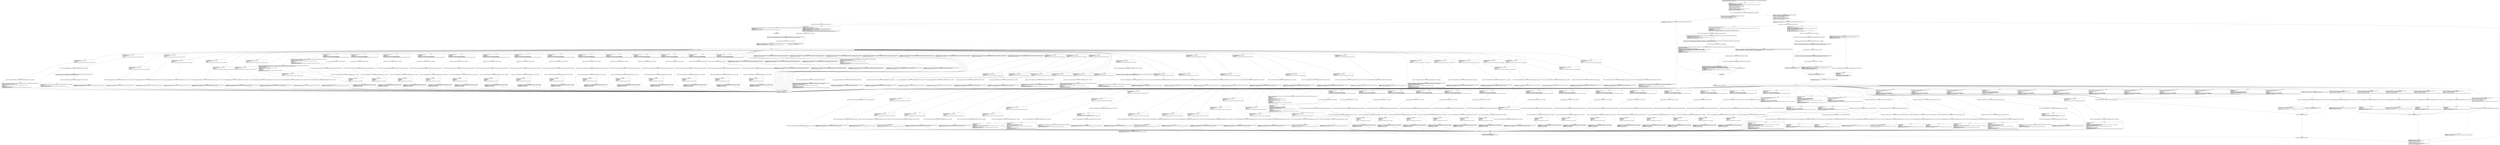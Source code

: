 digraph "CFG forcom.google.android.gms.internal.measurement.zzgm.zzt(Ljava\/lang\/Object;)I" {
Node_0 [shape=record,label="{0\:\ 0x0000|MTH_ENTER_BLOCK\l|0x0000: MOVE  (r0 I:?[OBJECT, ARRAY]) = (r20 I:?[OBJECT, ARRAY]) \l0x0002: MOVE  (r1 I:?[OBJECT, ARRAY]) = (r21 I:?[OBJECT, ARRAY]) \l0x0004: IGET  (r2 I:boolean) = (r0 I:com.google.android.gms.internal.measurement.zzgm) com.google.android.gms.internal.measurement.zzgm.zzakq boolean \l0x0006: CONST  (r3 I:?[int, float, short, byte, char]) = \l  (267386880(0xff00000, float:2.3665827E\-29) ?[int, float, short, byte, char])\l \l0x0008: CONST  (r4 I:?[int, float, boolean, short, byte, char, OBJECT, ARRAY]) = \l  (0 ?[int, float, boolean, short, byte, char, OBJECT, ARRAY])\l \l0x0009: CONST  (r7 I:?[int, float, short, byte, char]) = \l  (1048575(0xfffff, float:1.469367E\-39) ?[int, float, short, byte, char])\l \l0x000c: CONST  (r8 I:?[boolean, int, float, short, byte, char]) = (1 ?[boolean, int, float, short, byte, char]) \l0x000d: CONST  (r9 I:?[long, double]) = (0 ?[long, double]) \l0x000f: CONST  (r11 I:?[int, float, boolean, short, byte, char, OBJECT, ARRAY]) = \l  (0 ?[int, float, boolean, short, byte, char, OBJECT, ARRAY])\l \l}"];
Node_1 [shape=record,label="{1\:\ 0x0010|0x0010: IF  (r2 I:?[int, boolean, OBJECT, ARRAY, byte, short, char]) == (0 ?[int, boolean, OBJECT, ARRAY, byte, short, char])  \-\> B:233:0x055f \l}"];
Node_2 [shape=record,label="{2\:\ 0x0012|0x0012: SGET  (r2 I:sun.misc.Unsafe) =  com.google.android.gms.internal.measurement.zzgm.zzaki sun.misc.Unsafe \l0x0014: CONST  (r12 I:?[int, float, boolean, short, byte, char, OBJECT, ARRAY]) = \l  (0 ?[int, float, boolean, short, byte, char, OBJECT, ARRAY])\l \l0x0015: CONST  (r13 I:?[int, float, boolean, short, byte, char, OBJECT, ARRAY]) = \l  (0 ?[int, float, boolean, short, byte, char, OBJECT, ARRAY])\l \l}"];
Node_3 [shape=record,label="{3\:\ 0x0016|0x0016: IGET  (r14 I:int[]) = (r0 I:com.google.android.gms.internal.measurement.zzgm) com.google.android.gms.internal.measurement.zzgm.zzakj int[] \l0x0018: ARRAY_LENGTH  (r14 I:int) = (r14 I:?[]) \l}"];
Node_4 [shape=record,label="{4\:\ 0x0019|0x0019: IF  (r12 I:?[int, byte, short, char]) \>= (r14 I:?[int, byte, short, char])  \-\> B:231:0x0557 \l}"];
Node_5 [shape=record,label="{5\:\ 0x001b|0x001b: INVOKE  (r14 I:int) = \l  (r0 I:com.google.android.gms.internal.measurement.zzgm)\l  (r12 I:int)\l com.google.android.gms.internal.measurement.zzgm.zzca(int):int type: DIRECT \l0x001f: ARITH  (r15 I:?[int, boolean, short, byte, char]) = (r14 I:?[int, boolean, short, byte, char]) & (r3 I:?[int, boolean, short, byte, char]) \l0x0021: ARITH  (r15 I:int) = (r15 I:int) \>\>\> (20 int) \l0x0023: IGET  (r3 I:int[]) = (r0 I:com.google.android.gms.internal.measurement.zzgm) com.google.android.gms.internal.measurement.zzgm.zzakj int[] \l0x0025: AGET  (r3 I:?[int, float]) = (r3 I:?[int, float][]), (r12 I:?[int, short, byte, char]) \l0x0027: ARITH  (r14 I:?[int, boolean, short, byte, char]) = (r14 I:?[int, boolean, short, byte, char]) & (r7 I:?[int, boolean, short, byte, char]) \l0x0028: CAST  (r5 I:long) = (long) (r14 I:int) \l0x0029: SGET  (r14 I:com.google.android.gms.internal.measurement.zzet) =  com.google.android.gms.internal.measurement.zzet.zzagp com.google.android.gms.internal.measurement.zzet \l0x002b: INVOKE  (r14 I:int) = (r14 I:com.google.android.gms.internal.measurement.zzet) com.google.android.gms.internal.measurement.zzet.id():int type: VIRTUAL \l}"];
Node_6 [shape=record,label="{6\:\ 0x002f|0x002f: IF  (r15 I:?[int, byte, short, char]) \< (r14 I:?[int, byte, short, char])  \-\> B:10:0x0041 \l}"];
Node_7 [shape=record,label="{7\:\ 0x0031|0x0031: SGET  (r14 I:com.google.android.gms.internal.measurement.zzet) =  com.google.android.gms.internal.measurement.zzet.zzahc com.google.android.gms.internal.measurement.zzet \l0x0033: INVOKE  (r14 I:int) = (r14 I:com.google.android.gms.internal.measurement.zzet) com.google.android.gms.internal.measurement.zzet.id():int type: VIRTUAL \l}"];
Node_8 [shape=record,label="{8\:\ 0x0037|0x0037: IF  (r15 I:?[int, byte, short, char]) \> (r14 I:?[int, byte, short, char])  \-\> B:10:0x0041 \l}"];
Node_9 [shape=record,label="{9\:\ 0x0039|0x0039: IGET  (r14 I:int[]) = (r0 I:com.google.android.gms.internal.measurement.zzgm) com.google.android.gms.internal.measurement.zzgm.zzakj int[] \l0x003b: ARITH  (r17 I:int) = (r12 I:int) + (2 int) \l0x003d: AGET  (r14 I:?[int, float]) = (r14 I:?[int, float][]), (r17 I:?[int, short, byte, char]) \l0x003f: ARITH  (r14 I:?[int, boolean, short, byte, char]) = (r14 I:?[int, boolean, short, byte, char]) & (r7 I:?[int, boolean, short, byte, char]) \l}"];
Node_10 [shape=record,label="{10\:\ 0x0041|0x0041: CONST  (r14 I:?[int, float, boolean, short, byte, char, OBJECT, ARRAY]) = \l  (0 ?[int, float, boolean, short, byte, char, OBJECT, ARRAY])\l \l}"];
Node_11 [shape=record,label="{11\:\ 0x0042|0x0042: SWITCH  \l  (r15 I:?[int, float, boolean, short, byte, char, OBJECT, ARRAY])\l k:[0, 1, 2, 3, 4, 5, 6, 7, 8, 9, 10, 11, 12, 13, 14, 15, 16, 17, 18, 19, 20, 21, 22, 23, 24, 25, 26, 27, 28, 29, 30, 31, 32, 33, 34, 35, 36, 37, 38, 39, 40, 41, 42, 43, 44, 45, 46, 47, 48, 49, 50, 51, 52, 53, 54, 55, 56, 57, 58, 59, 60, 61, 62, 63, 64, 65, 66, 67, 68] t:[0x0544, 0x0538, 0x0528, 0x0518, 0x0508, 0x04fc, 0x04f0, 0x04e4, 0x04c4, 0x04af, 0x049c, 0x048b, 0x047a, 0x046d, 0x0460, 0x044f, 0x043e, 0x0427, 0x041c, 0x0411, 0x0406, 0x03fb, 0x03f0, 0x03e5, 0x03da, 0x03cf, 0x03c4, 0x03b5, 0x03aa, 0x039f, 0x0394, 0x0389, 0x037e, 0x0373, 0x0368, 0x0347, 0x0326, 0x0305, 0x02e4, 0x02c3, 0x02a2, 0x0281, 0x0260, 0x023f, 0x021e, 0x01fd, 0x01dc, 0x01bb, 0x019a, 0x018b, 0x017a, 0x016b, 0x015e, 0x014d, 0x013c, 0x012b, 0x011e, 0x0111, 0x0104, 0x00e4, 0x00cf, 0x00bc, 0x00ab, 0x009a, 0x008d, 0x0080, 0x006f, 0x005e, 0x0047] \l}"];
Node_13 [shape=record,label="{13\:\ 0x0047|0x0047: INVOKE  (r14 I:boolean) = \l  (r0 I:com.google.android.gms.internal.measurement.zzgm)\l  (r1 I:java.lang.Object)\l  (r3 I:int)\l  (r12 I:int)\l com.google.android.gms.internal.measurement.zzgm.zza(java.lang.Object, int, int):boolean type: DIRECT \l}"];
Node_14 [shape=record,label="{14\:\ 0x004b|0x004b: IF  (r14 I:?[int, boolean, OBJECT, ARRAY, byte, short, char]) == (0 ?[int, boolean, OBJECT, ARRAY, byte, short, char])  \-\> B:230:0x0551 \l}"];
Node_15 [shape=record,label="{15\:\ 0x004d|0x004d: INVOKE  (r5 I:java.lang.Object) = (r1 I:java.lang.Object), (r5 I:long) com.google.android.gms.internal.measurement.zzhv.zzp(java.lang.Object, long):java.lang.Object type: STATIC \l0x0051: CHECK_CAST  (r5 I:com.google.android.gms.internal.measurement.zzgi) = (com.google.android.gms.internal.measurement.zzgi) (r5 I:?[OBJECT, ARRAY]) \l0x0053: INVOKE  (r6 I:com.google.android.gms.internal.measurement.zzgx) = \l  (r0 I:com.google.android.gms.internal.measurement.zzgm)\l  (r12 I:int)\l com.google.android.gms.internal.measurement.zzgm.zzbx(int):com.google.android.gms.internal.measurement.zzgx type: DIRECT \l0x0057: INVOKE  (r3 I:int) = \l  (r3 I:int)\l  (r5 I:com.google.android.gms.internal.measurement.zzgi)\l  (r6 I:com.google.android.gms.internal.measurement.zzgx)\l com.google.android.gms.internal.measurement.zzee.zzc(int, com.google.android.gms.internal.measurement.zzgi, com.google.android.gms.internal.measurement.zzgx):int type: STATIC \l0x005b: ARITH  (r13 I:int) = (r13 I:int) + (r3 I:int) \l}"];
Node_16 [shape=record,label="{16\:\ 0x005e|0x005e: INVOKE  (r14 I:boolean) = \l  (r0 I:com.google.android.gms.internal.measurement.zzgm)\l  (r1 I:java.lang.Object)\l  (r3 I:int)\l  (r12 I:int)\l com.google.android.gms.internal.measurement.zzgm.zza(java.lang.Object, int, int):boolean type: DIRECT \l}"];
Node_17 [shape=record,label="{17\:\ 0x0062|0x0062: IF  (r14 I:?[int, boolean, OBJECT, ARRAY, byte, short, char]) == (0 ?[int, boolean, OBJECT, ARRAY, byte, short, char])  \-\> B:230:0x0551 \l}"];
Node_18 [shape=record,label="{18\:\ 0x0064|0x0064: INVOKE  (r5 I:long) = (r1 I:java.lang.Object), (r5 I:long) com.google.android.gms.internal.measurement.zzgm.zzi(java.lang.Object, long):long type: STATIC \l0x0068: INVOKE  (r3 I:int) = (r3 I:int), (r5 I:long) com.google.android.gms.internal.measurement.zzee.zzf(int, long):int type: STATIC \l0x006c: ARITH  (r13 I:int) = (r13 I:int) + (r3 I:int) \l}"];
Node_19 [shape=record,label="{19\:\ 0x006f|0x006f: INVOKE  (r14 I:boolean) = \l  (r0 I:com.google.android.gms.internal.measurement.zzgm)\l  (r1 I:java.lang.Object)\l  (r3 I:int)\l  (r12 I:int)\l com.google.android.gms.internal.measurement.zzgm.zza(java.lang.Object, int, int):boolean type: DIRECT \l}"];
Node_20 [shape=record,label="{20\:\ 0x0073|0x0073: IF  (r14 I:?[int, boolean, OBJECT, ARRAY, byte, short, char]) == (0 ?[int, boolean, OBJECT, ARRAY, byte, short, char])  \-\> B:230:0x0551 \l}"];
Node_21 [shape=record,label="{21\:\ 0x0075|0x0075: INVOKE  (r5 I:int) = (r1 I:java.lang.Object), (r5 I:long) com.google.android.gms.internal.measurement.zzgm.zzh(java.lang.Object, long):int type: STATIC \l0x0079: INVOKE  (r3 I:int) = (r3 I:int), (r5 I:int) com.google.android.gms.internal.measurement.zzee.zzi(int, int):int type: STATIC \l0x007d: ARITH  (r13 I:int) = (r13 I:int) + (r3 I:int) \l}"];
Node_22 [shape=record,label="{22\:\ 0x0080|0x0080: INVOKE  (r5 I:boolean) = \l  (r0 I:com.google.android.gms.internal.measurement.zzgm)\l  (r1 I:java.lang.Object)\l  (r3 I:int)\l  (r12 I:int)\l com.google.android.gms.internal.measurement.zzgm.zza(java.lang.Object, int, int):boolean type: DIRECT \l}"];
Node_23 [shape=record,label="{23\:\ 0x0084|0x0084: IF  (r5 I:?[int, boolean, OBJECT, ARRAY, byte, short, char]) == (0 ?[int, boolean, OBJECT, ARRAY, byte, short, char])  \-\> B:230:0x0551 \l}"];
Node_24 [shape=record,label="{24\:\ 0x0086|0x0086: INVOKE  (r3 I:int) = (r3 I:int), (r9 I:long) com.google.android.gms.internal.measurement.zzee.zzh(int, long):int type: STATIC \l0x008a: ARITH  (r13 I:int) = (r13 I:int) + (r3 I:int) \l}"];
Node_25 [shape=record,label="{25\:\ 0x008d|0x008d: INVOKE  (r5 I:boolean) = \l  (r0 I:com.google.android.gms.internal.measurement.zzgm)\l  (r1 I:java.lang.Object)\l  (r3 I:int)\l  (r12 I:int)\l com.google.android.gms.internal.measurement.zzgm.zza(java.lang.Object, int, int):boolean type: DIRECT \l}"];
Node_26 [shape=record,label="{26\:\ 0x0091|0x0091: IF  (r5 I:?[int, boolean, OBJECT, ARRAY, byte, short, char]) == (0 ?[int, boolean, OBJECT, ARRAY, byte, short, char])  \-\> B:230:0x0551 \l}"];
Node_27 [shape=record,label="{27\:\ 0x0093|0x0093: INVOKE  (r3 I:int) = (r3 I:int), (r11 I:int) com.google.android.gms.internal.measurement.zzee.zzk(int, int):int type: STATIC \l0x0097: ARITH  (r13 I:int) = (r13 I:int) + (r3 I:int) \l}"];
Node_28 [shape=record,label="{28\:\ 0x009a|0x009a: INVOKE  (r14 I:boolean) = \l  (r0 I:com.google.android.gms.internal.measurement.zzgm)\l  (r1 I:java.lang.Object)\l  (r3 I:int)\l  (r12 I:int)\l com.google.android.gms.internal.measurement.zzgm.zza(java.lang.Object, int, int):boolean type: DIRECT \l}"];
Node_29 [shape=record,label="{29\:\ 0x009e|0x009e: IF  (r14 I:?[int, boolean, OBJECT, ARRAY, byte, short, char]) == (0 ?[int, boolean, OBJECT, ARRAY, byte, short, char])  \-\> B:230:0x0551 \l}"];
Node_30 [shape=record,label="{30\:\ 0x00a0|0x00a0: INVOKE  (r5 I:int) = (r1 I:java.lang.Object), (r5 I:long) com.google.android.gms.internal.measurement.zzgm.zzh(java.lang.Object, long):int type: STATIC \l0x00a4: INVOKE  (r3 I:int) = (r3 I:int), (r5 I:int) com.google.android.gms.internal.measurement.zzee.zzl(int, int):int type: STATIC \l0x00a8: ARITH  (r13 I:int) = (r13 I:int) + (r3 I:int) \l}"];
Node_31 [shape=record,label="{31\:\ 0x00ab|0x00ab: INVOKE  (r14 I:boolean) = \l  (r0 I:com.google.android.gms.internal.measurement.zzgm)\l  (r1 I:java.lang.Object)\l  (r3 I:int)\l  (r12 I:int)\l com.google.android.gms.internal.measurement.zzgm.zza(java.lang.Object, int, int):boolean type: DIRECT \l}"];
Node_32 [shape=record,label="{32\:\ 0x00af|0x00af: IF  (r14 I:?[int, boolean, OBJECT, ARRAY, byte, short, char]) == (0 ?[int, boolean, OBJECT, ARRAY, byte, short, char])  \-\> B:230:0x0551 \l}"];
Node_33 [shape=record,label="{33\:\ 0x00b1|0x00b1: INVOKE  (r5 I:int) = (r1 I:java.lang.Object), (r5 I:long) com.google.android.gms.internal.measurement.zzgm.zzh(java.lang.Object, long):int type: STATIC \l0x00b5: INVOKE  (r3 I:int) = (r3 I:int), (r5 I:int) com.google.android.gms.internal.measurement.zzee.zzh(int, int):int type: STATIC \l0x00b9: ARITH  (r13 I:int) = (r13 I:int) + (r3 I:int) \l}"];
Node_34 [shape=record,label="{34\:\ 0x00bc|0x00bc: INVOKE  (r14 I:boolean) = \l  (r0 I:com.google.android.gms.internal.measurement.zzgm)\l  (r1 I:java.lang.Object)\l  (r3 I:int)\l  (r12 I:int)\l com.google.android.gms.internal.measurement.zzgm.zza(java.lang.Object, int, int):boolean type: DIRECT \l}"];
Node_35 [shape=record,label="{35\:\ 0x00c0|0x00c0: IF  (r14 I:?[int, boolean, OBJECT, ARRAY, byte, short, char]) == (0 ?[int, boolean, OBJECT, ARRAY, byte, short, char])  \-\> B:230:0x0551 \l}"];
Node_36 [shape=record,label="{36\:\ 0x00c2|0x00c2: INVOKE  (r5 I:java.lang.Object) = (r1 I:java.lang.Object), (r5 I:long) com.google.android.gms.internal.measurement.zzhv.zzp(java.lang.Object, long):java.lang.Object type: STATIC \l0x00c6: CHECK_CAST  (r5 I:com.google.android.gms.internal.measurement.zzdp) = (com.google.android.gms.internal.measurement.zzdp) (r5 I:?[OBJECT, ARRAY]) \l0x00c8: INVOKE  (r3 I:int) = \l  (r3 I:int)\l  (r5 I:com.google.android.gms.internal.measurement.zzdp)\l com.google.android.gms.internal.measurement.zzee.zzc(int, com.google.android.gms.internal.measurement.zzdp):int type: STATIC \l0x00cc: ARITH  (r13 I:int) = (r13 I:int) + (r3 I:int) \l}"];
Node_37 [shape=record,label="{37\:\ 0x00cf|0x00cf: INVOKE  (r14 I:boolean) = \l  (r0 I:com.google.android.gms.internal.measurement.zzgm)\l  (r1 I:java.lang.Object)\l  (r3 I:int)\l  (r12 I:int)\l com.google.android.gms.internal.measurement.zzgm.zza(java.lang.Object, int, int):boolean type: DIRECT \l}"];
Node_38 [shape=record,label="{38\:\ 0x00d3|0x00d3: IF  (r14 I:?[int, boolean, OBJECT, ARRAY, byte, short, char]) == (0 ?[int, boolean, OBJECT, ARRAY, byte, short, char])  \-\> B:230:0x0551 \l}"];
Node_39 [shape=record,label="{39\:\ 0x00d5|0x00d5: INVOKE  (r5 I:java.lang.Object) = (r1 I:java.lang.Object), (r5 I:long) com.google.android.gms.internal.measurement.zzhv.zzp(java.lang.Object, long):java.lang.Object type: STATIC \l0x00d9: INVOKE  (r6 I:com.google.android.gms.internal.measurement.zzgx) = \l  (r0 I:com.google.android.gms.internal.measurement.zzgm)\l  (r12 I:int)\l com.google.android.gms.internal.measurement.zzgm.zzbx(int):com.google.android.gms.internal.measurement.zzgx type: DIRECT \l0x00dd: INVOKE  (r3 I:int) = \l  (r3 I:int)\l  (r5 I:java.lang.Object)\l  (r6 I:com.google.android.gms.internal.measurement.zzgx)\l com.google.android.gms.internal.measurement.zzgz.zzc(int, java.lang.Object, com.google.android.gms.internal.measurement.zzgx):int type: STATIC \l0x00e1: ARITH  (r13 I:int) = (r13 I:int) + (r3 I:int) \l}"];
Node_40 [shape=record,label="{40\:\ 0x00e4|0x00e4: INVOKE  (r14 I:boolean) = \l  (r0 I:com.google.android.gms.internal.measurement.zzgm)\l  (r1 I:java.lang.Object)\l  (r3 I:int)\l  (r12 I:int)\l com.google.android.gms.internal.measurement.zzgm.zza(java.lang.Object, int, int):boolean type: DIRECT \l}"];
Node_41 [shape=record,label="{41\:\ 0x00e8|0x00e8: IF  (r14 I:?[int, boolean, OBJECT, ARRAY, byte, short, char]) == (0 ?[int, boolean, OBJECT, ARRAY, byte, short, char])  \-\> B:230:0x0551 \l}"];
Node_42 [shape=record,label="{42\:\ 0x00ea|0x00ea: INVOKE  (r5 I:java.lang.Object) = (r1 I:java.lang.Object), (r5 I:long) com.google.android.gms.internal.measurement.zzhv.zzp(java.lang.Object, long):java.lang.Object type: STATIC \l0x00ee: INSTANCE_OF  (r6 I:boolean) = (r5 I:?[OBJECT, ARRAY]) com.google.android.gms.internal.measurement.zzdp \l}"];
Node_43 [shape=record,label="{43\:\ 0x00f0|0x00f0: IF  (r6 I:?[int, boolean, OBJECT, ARRAY, byte, short, char]) == (0 ?[int, boolean, OBJECT, ARRAY, byte, short, char])  \-\> B:45:0x00fb \l}"];
Node_44 [shape=record,label="{44\:\ 0x00f2|0x00f2: CHECK_CAST  (r5 I:com.google.android.gms.internal.measurement.zzdp) = (com.google.android.gms.internal.measurement.zzdp) (r5 I:?[OBJECT, ARRAY]) \l0x00f4: INVOKE  (r3 I:int) = \l  (r3 I:int)\l  (r5 I:com.google.android.gms.internal.measurement.zzdp)\l com.google.android.gms.internal.measurement.zzee.zzc(int, com.google.android.gms.internal.measurement.zzdp):int type: STATIC \l0x00f8: ARITH  (r13 I:int) = (r13 I:int) + (r3 I:int) \l}"];
Node_45 [shape=record,label="{45\:\ 0x00fb|0x00fb: CHECK_CAST  (r5 I:java.lang.String) = (java.lang.String) (r5 I:?[OBJECT, ARRAY]) \l0x00fd: INVOKE  (r3 I:int) = (r3 I:int), (r5 I:java.lang.String) com.google.android.gms.internal.measurement.zzee.zzc(int, java.lang.String):int type: STATIC \l0x0101: ARITH  (r13 I:int) = (r13 I:int) + (r3 I:int) \l}"];
Node_46 [shape=record,label="{46\:\ 0x0104|0x0104: INVOKE  (r5 I:boolean) = \l  (r0 I:com.google.android.gms.internal.measurement.zzgm)\l  (r1 I:java.lang.Object)\l  (r3 I:int)\l  (r12 I:int)\l com.google.android.gms.internal.measurement.zzgm.zza(java.lang.Object, int, int):boolean type: DIRECT \l}"];
Node_47 [shape=record,label="{47\:\ 0x0108|0x0108: IF  (r5 I:?[int, boolean, OBJECT, ARRAY, byte, short, char]) == (0 ?[int, boolean, OBJECT, ARRAY, byte, short, char])  \-\> B:230:0x0551 \l}"];
Node_48 [shape=record,label="{48\:\ 0x010a|0x010a: INVOKE  (r3 I:int) = (r3 I:int), (r8 I:boolean) com.google.android.gms.internal.measurement.zzee.zzc(int, boolean):int type: STATIC \l0x010e: ARITH  (r13 I:int) = (r13 I:int) + (r3 I:int) \l}"];
Node_49 [shape=record,label="{49\:\ 0x0111|0x0111: INVOKE  (r5 I:boolean) = \l  (r0 I:com.google.android.gms.internal.measurement.zzgm)\l  (r1 I:java.lang.Object)\l  (r3 I:int)\l  (r12 I:int)\l com.google.android.gms.internal.measurement.zzgm.zza(java.lang.Object, int, int):boolean type: DIRECT \l}"];
Node_50 [shape=record,label="{50\:\ 0x0115|0x0115: IF  (r5 I:?[int, boolean, OBJECT, ARRAY, byte, short, char]) == (0 ?[int, boolean, OBJECT, ARRAY, byte, short, char])  \-\> B:230:0x0551 \l}"];
Node_51 [shape=record,label="{51\:\ 0x0117|0x0117: INVOKE  (r3 I:int) = (r3 I:int), (r11 I:int) com.google.android.gms.internal.measurement.zzee.zzj(int, int):int type: STATIC \l0x011b: ARITH  (r13 I:int) = (r13 I:int) + (r3 I:int) \l}"];
Node_52 [shape=record,label="{52\:\ 0x011e|0x011e: INVOKE  (r5 I:boolean) = \l  (r0 I:com.google.android.gms.internal.measurement.zzgm)\l  (r1 I:java.lang.Object)\l  (r3 I:int)\l  (r12 I:int)\l com.google.android.gms.internal.measurement.zzgm.zza(java.lang.Object, int, int):boolean type: DIRECT \l}"];
Node_53 [shape=record,label="{53\:\ 0x0122|0x0122: IF  (r5 I:?[int, boolean, OBJECT, ARRAY, byte, short, char]) == (0 ?[int, boolean, OBJECT, ARRAY, byte, short, char])  \-\> B:230:0x0551 \l}"];
Node_54 [shape=record,label="{54\:\ 0x0124|0x0124: INVOKE  (r3 I:int) = (r3 I:int), (r9 I:long) com.google.android.gms.internal.measurement.zzee.zzg(int, long):int type: STATIC \l0x0128: ARITH  (r13 I:int) = (r13 I:int) + (r3 I:int) \l}"];
Node_55 [shape=record,label="{55\:\ 0x012b|0x012b: INVOKE  (r14 I:boolean) = \l  (r0 I:com.google.android.gms.internal.measurement.zzgm)\l  (r1 I:java.lang.Object)\l  (r3 I:int)\l  (r12 I:int)\l com.google.android.gms.internal.measurement.zzgm.zza(java.lang.Object, int, int):boolean type: DIRECT \l}"];
Node_56 [shape=record,label="{56\:\ 0x012f|0x012f: IF  (r14 I:?[int, boolean, OBJECT, ARRAY, byte, short, char]) == (0 ?[int, boolean, OBJECT, ARRAY, byte, short, char])  \-\> B:230:0x0551 \l}"];
Node_57 [shape=record,label="{57\:\ 0x0131|0x0131: INVOKE  (r5 I:int) = (r1 I:java.lang.Object), (r5 I:long) com.google.android.gms.internal.measurement.zzgm.zzh(java.lang.Object, long):int type: STATIC \l0x0135: INVOKE  (r3 I:int) = (r3 I:int), (r5 I:int) com.google.android.gms.internal.measurement.zzee.zzg(int, int):int type: STATIC \l0x0139: ARITH  (r13 I:int) = (r13 I:int) + (r3 I:int) \l}"];
Node_58 [shape=record,label="{58\:\ 0x013c|0x013c: INVOKE  (r14 I:boolean) = \l  (r0 I:com.google.android.gms.internal.measurement.zzgm)\l  (r1 I:java.lang.Object)\l  (r3 I:int)\l  (r12 I:int)\l com.google.android.gms.internal.measurement.zzgm.zza(java.lang.Object, int, int):boolean type: DIRECT \l}"];
Node_59 [shape=record,label="{59\:\ 0x0140|0x0140: IF  (r14 I:?[int, boolean, OBJECT, ARRAY, byte, short, char]) == (0 ?[int, boolean, OBJECT, ARRAY, byte, short, char])  \-\> B:230:0x0551 \l}"];
Node_60 [shape=record,label="{60\:\ 0x0142|0x0142: INVOKE  (r5 I:long) = (r1 I:java.lang.Object), (r5 I:long) com.google.android.gms.internal.measurement.zzgm.zzi(java.lang.Object, long):long type: STATIC \l0x0146: INVOKE  (r3 I:int) = (r3 I:int), (r5 I:long) com.google.android.gms.internal.measurement.zzee.zze(int, long):int type: STATIC \l0x014a: ARITH  (r13 I:int) = (r13 I:int) + (r3 I:int) \l}"];
Node_61 [shape=record,label="{61\:\ 0x014d|0x014d: INVOKE  (r14 I:boolean) = \l  (r0 I:com.google.android.gms.internal.measurement.zzgm)\l  (r1 I:java.lang.Object)\l  (r3 I:int)\l  (r12 I:int)\l com.google.android.gms.internal.measurement.zzgm.zza(java.lang.Object, int, int):boolean type: DIRECT \l}"];
Node_62 [shape=record,label="{62\:\ 0x0151|0x0151: IF  (r14 I:?[int, boolean, OBJECT, ARRAY, byte, short, char]) == (0 ?[int, boolean, OBJECT, ARRAY, byte, short, char])  \-\> B:230:0x0551 \l}"];
Node_63 [shape=record,label="{63\:\ 0x0153|0x0153: INVOKE  (r5 I:long) = (r1 I:java.lang.Object), (r5 I:long) com.google.android.gms.internal.measurement.zzgm.zzi(java.lang.Object, long):long type: STATIC \l0x0157: INVOKE  (r3 I:int) = (r3 I:int), (r5 I:long) com.google.android.gms.internal.measurement.zzee.zzd(int, long):int type: STATIC \l0x015b: ARITH  (r13 I:int) = (r13 I:int) + (r3 I:int) \l}"];
Node_64 [shape=record,label="{64\:\ 0x015e|0x015e: INVOKE  (r5 I:boolean) = \l  (r0 I:com.google.android.gms.internal.measurement.zzgm)\l  (r1 I:java.lang.Object)\l  (r3 I:int)\l  (r12 I:int)\l com.google.android.gms.internal.measurement.zzgm.zza(java.lang.Object, int, int):boolean type: DIRECT \l}"];
Node_65 [shape=record,label="{65\:\ 0x0162|0x0162: IF  (r5 I:?[int, boolean, OBJECT, ARRAY, byte, short, char]) == (0 ?[int, boolean, OBJECT, ARRAY, byte, short, char])  \-\> B:230:0x0551 \l}"];
Node_66 [shape=record,label="{66\:\ 0x0164|0x0164: INVOKE  (r3 I:int) = (r3 I:int), (r4 I:float) com.google.android.gms.internal.measurement.zzee.zzb(int, float):int type: STATIC \l0x0168: ARITH  (r13 I:int) = (r13 I:int) + (r3 I:int) \l}"];
Node_67 [shape=record,label="{67\:\ 0x016b|0x016b: INVOKE  (r5 I:boolean) = \l  (r0 I:com.google.android.gms.internal.measurement.zzgm)\l  (r1 I:java.lang.Object)\l  (r3 I:int)\l  (r12 I:int)\l com.google.android.gms.internal.measurement.zzgm.zza(java.lang.Object, int, int):boolean type: DIRECT \l}"];
Node_68 [shape=record,label="{68\:\ 0x016f|0x016f: IF  (r5 I:?[int, boolean, OBJECT, ARRAY, byte, short, char]) == (0 ?[int, boolean, OBJECT, ARRAY, byte, short, char])  \-\> B:230:0x0551 \l}"];
Node_69 [shape=record,label="{69\:\ 0x0171|0x0171: CONST  (r5 I:?[long, double]) = (0 ?[long, double]) \l0x0173: INVOKE  (r3 I:int) = (r3 I:int), (r5 I:double) com.google.android.gms.internal.measurement.zzee.zzb(int, double):int type: STATIC \l0x0177: ARITH  (r13 I:int) = (r13 I:int) + (r3 I:int) \l}"];
Node_70 [shape=record,label="{70\:\ 0x017a|0x017a: IGET  (r14 I:com.google.android.gms.internal.measurement.zzgb) = (r0 I:com.google.android.gms.internal.measurement.zzgm) com.google.android.gms.internal.measurement.zzgm.zzakz com.google.android.gms.internal.measurement.zzgb \l0x017c: INVOKE  (r5 I:java.lang.Object) = (r1 I:java.lang.Object), (r5 I:long) com.google.android.gms.internal.measurement.zzhv.zzp(java.lang.Object, long):java.lang.Object type: STATIC \l0x0180: INVOKE  (r6 I:java.lang.Object) = \l  (r0 I:com.google.android.gms.internal.measurement.zzgm)\l  (r12 I:int)\l com.google.android.gms.internal.measurement.zzgm.zzby(int):java.lang.Object type: DIRECT \l0x0184: INVOKE  (r3 I:int) = \l  (r14 I:com.google.android.gms.internal.measurement.zzgb)\l  (r3 I:int)\l  (r5 I:java.lang.Object)\l  (r6 I:java.lang.Object)\l com.google.android.gms.internal.measurement.zzgb.zzb(int, java.lang.Object, java.lang.Object):int type: INTERFACE \l0x0188: ARITH  (r13 I:int) = (r13 I:int) + (r3 I:int) \l}"];
Node_71 [shape=record,label="{71\:\ 0x018b|0x018b: INVOKE  (r5 I:java.util.List) = (r1 I:java.lang.Object), (r5 I:long) com.google.android.gms.internal.measurement.zzgm.zze(java.lang.Object, long):java.util.List type: STATIC \l0x018f: INVOKE  (r6 I:com.google.android.gms.internal.measurement.zzgx) = \l  (r0 I:com.google.android.gms.internal.measurement.zzgm)\l  (r12 I:int)\l com.google.android.gms.internal.measurement.zzgm.zzbx(int):com.google.android.gms.internal.measurement.zzgx type: DIRECT \l0x0193: INVOKE  (r3 I:int) = \l  (r3 I:int)\l  (r5 I:java.util.List)\l  (r6 I:com.google.android.gms.internal.measurement.zzgx)\l com.google.android.gms.internal.measurement.zzgz.zzd(int, java.util.List, com.google.android.gms.internal.measurement.zzgx):int type: STATIC \l0x0197: ARITH  (r13 I:int) = (r13 I:int) + (r3 I:int) \l}"];
Node_72 [shape=record,label="{72\:\ 0x019a|0x019a: INVOKE  (r5 I:java.lang.Object) = \l  (r2 I:sun.misc.Unsafe)\l  (r1 I:java.lang.Object)\l  (r5 I:long)\l sun.misc.Unsafe.getObject(java.lang.Object, long):java.lang.Object type: VIRTUAL \l0x019e: CHECK_CAST  (r5 I:java.util.List) = (java.util.List) (r5 I:?[OBJECT, ARRAY]) \l0x01a0: INVOKE  (r5 I:int) = (r5 I:java.util.List) com.google.android.gms.internal.measurement.zzgz.zzw(java.util.List):int type: STATIC \l}"];
Node_73 [shape=record,label="{73\:\ 0x01a4|0x01a4: IF  (r5 I:?[int, byte, short, char]) \<= (0 ?[int, byte, short, char])  \-\> B:230:0x0551 \l}"];
Node_74 [shape=record,label="{74\:\ 0x01a6|0x01a6: IGET  (r6 I:boolean) = (r0 I:com.google.android.gms.internal.measurement.zzgm) com.google.android.gms.internal.measurement.zzgm.zzakr boolean \l}"];
Node_75 [shape=record,label="{75\:\ 0x01a8|0x01a8: IF  (r6 I:?[int, boolean, OBJECT, ARRAY, byte, short, char]) == (0 ?[int, boolean, OBJECT, ARRAY, byte, short, char])  \-\> B:77:0x01ae \l}"];
Node_76 [shape=record,label="{76\:\ 0x01aa|0x01aa: CAST  (r14 I:long) = (long) (r14 I:int) \l0x01ab: INVOKE  \l  (r2 I:sun.misc.Unsafe)\l  (r1 I:java.lang.Object)\l  (r14 I:long)\l  (r5 I:int)\l sun.misc.Unsafe.putInt(java.lang.Object, long, int):void type: VIRTUAL \l}"];
Node_77 [shape=record,label="{77\:\ 0x01ae|0x01ae: INVOKE  (r3 I:int) = (r3 I:int) com.google.android.gms.internal.measurement.zzee.zzbi(int):int type: STATIC \l0x01b2: INVOKE  (r6 I:int) = (r5 I:int) com.google.android.gms.internal.measurement.zzee.zzbk(int):int type: STATIC \l0x01b6: ARITH  (r3 I:int) = (r3 I:int) + (r6 I:int) \l0x01b7: ARITH  (r3 I:int) = (r3 I:int) + (r5 I:int) \l0x01b8: ARITH  (r13 I:int) = (r13 I:int) + (r3 I:int) \l}"];
Node_78 [shape=record,label="{78\:\ 0x01bb|0x01bb: INVOKE  (r5 I:java.lang.Object) = \l  (r2 I:sun.misc.Unsafe)\l  (r1 I:java.lang.Object)\l  (r5 I:long)\l sun.misc.Unsafe.getObject(java.lang.Object, long):java.lang.Object type: VIRTUAL \l0x01bf: CHECK_CAST  (r5 I:java.util.List) = (java.util.List) (r5 I:?[OBJECT, ARRAY]) \l0x01c1: INVOKE  (r5 I:int) = (r5 I:java.util.List) com.google.android.gms.internal.measurement.zzgz.zzaa(java.util.List):int type: STATIC \l}"];
Node_79 [shape=record,label="{79\:\ 0x01c5|0x01c5: IF  (r5 I:?[int, byte, short, char]) \<= (0 ?[int, byte, short, char])  \-\> B:230:0x0551 \l}"];
Node_80 [shape=record,label="{80\:\ 0x01c7|0x01c7: IGET  (r6 I:boolean) = (r0 I:com.google.android.gms.internal.measurement.zzgm) com.google.android.gms.internal.measurement.zzgm.zzakr boolean \l}"];
Node_81 [shape=record,label="{81\:\ 0x01c9|0x01c9: IF  (r6 I:?[int, boolean, OBJECT, ARRAY, byte, short, char]) == (0 ?[int, boolean, OBJECT, ARRAY, byte, short, char])  \-\> B:83:0x01cf \l}"];
Node_82 [shape=record,label="{82\:\ 0x01cb|0x01cb: CAST  (r14 I:long) = (long) (r14 I:int) \l0x01cc: INVOKE  \l  (r2 I:sun.misc.Unsafe)\l  (r1 I:java.lang.Object)\l  (r14 I:long)\l  (r5 I:int)\l sun.misc.Unsafe.putInt(java.lang.Object, long, int):void type: VIRTUAL \l}"];
Node_83 [shape=record,label="{83\:\ 0x01cf|0x01cf: INVOKE  (r3 I:int) = (r3 I:int) com.google.android.gms.internal.measurement.zzee.zzbi(int):int type: STATIC \l0x01d3: INVOKE  (r6 I:int) = (r5 I:int) com.google.android.gms.internal.measurement.zzee.zzbk(int):int type: STATIC \l0x01d7: ARITH  (r3 I:int) = (r3 I:int) + (r6 I:int) \l0x01d8: ARITH  (r3 I:int) = (r3 I:int) + (r5 I:int) \l0x01d9: ARITH  (r13 I:int) = (r13 I:int) + (r3 I:int) \l}"];
Node_84 [shape=record,label="{84\:\ 0x01dc|0x01dc: INVOKE  (r5 I:java.lang.Object) = \l  (r2 I:sun.misc.Unsafe)\l  (r1 I:java.lang.Object)\l  (r5 I:long)\l sun.misc.Unsafe.getObject(java.lang.Object, long):java.lang.Object type: VIRTUAL \l0x01e0: CHECK_CAST  (r5 I:java.util.List) = (java.util.List) (r5 I:?[OBJECT, ARRAY]) \l0x01e2: INVOKE  (r5 I:int) = (r5 I:java.util.List) com.google.android.gms.internal.measurement.zzgz.zzac(java.util.List):int type: STATIC \l}"];
Node_85 [shape=record,label="{85\:\ 0x01e6|0x01e6: IF  (r5 I:?[int, byte, short, char]) \<= (0 ?[int, byte, short, char])  \-\> B:230:0x0551 \l}"];
Node_86 [shape=record,label="{86\:\ 0x01e8|0x01e8: IGET  (r6 I:boolean) = (r0 I:com.google.android.gms.internal.measurement.zzgm) com.google.android.gms.internal.measurement.zzgm.zzakr boolean \l}"];
Node_87 [shape=record,label="{87\:\ 0x01ea|0x01ea: IF  (r6 I:?[int, boolean, OBJECT, ARRAY, byte, short, char]) == (0 ?[int, boolean, OBJECT, ARRAY, byte, short, char])  \-\> B:89:0x01f0 \l}"];
Node_88 [shape=record,label="{88\:\ 0x01ec|0x01ec: CAST  (r14 I:long) = (long) (r14 I:int) \l0x01ed: INVOKE  \l  (r2 I:sun.misc.Unsafe)\l  (r1 I:java.lang.Object)\l  (r14 I:long)\l  (r5 I:int)\l sun.misc.Unsafe.putInt(java.lang.Object, long, int):void type: VIRTUAL \l}"];
Node_89 [shape=record,label="{89\:\ 0x01f0|0x01f0: INVOKE  (r3 I:int) = (r3 I:int) com.google.android.gms.internal.measurement.zzee.zzbi(int):int type: STATIC \l0x01f4: INVOKE  (r6 I:int) = (r5 I:int) com.google.android.gms.internal.measurement.zzee.zzbk(int):int type: STATIC \l0x01f8: ARITH  (r3 I:int) = (r3 I:int) + (r6 I:int) \l0x01f9: ARITH  (r3 I:int) = (r3 I:int) + (r5 I:int) \l0x01fa: ARITH  (r13 I:int) = (r13 I:int) + (r3 I:int) \l}"];
Node_90 [shape=record,label="{90\:\ 0x01fd|0x01fd: INVOKE  (r5 I:java.lang.Object) = \l  (r2 I:sun.misc.Unsafe)\l  (r1 I:java.lang.Object)\l  (r5 I:long)\l sun.misc.Unsafe.getObject(java.lang.Object, long):java.lang.Object type: VIRTUAL \l0x0201: CHECK_CAST  (r5 I:java.util.List) = (java.util.List) (r5 I:?[OBJECT, ARRAY]) \l0x0203: INVOKE  (r5 I:int) = (r5 I:java.util.List) com.google.android.gms.internal.measurement.zzgz.zzab(java.util.List):int type: STATIC \l}"];
Node_91 [shape=record,label="{91\:\ 0x0207|0x0207: IF  (r5 I:?[int, byte, short, char]) \<= (0 ?[int, byte, short, char])  \-\> B:230:0x0551 \l}"];
Node_92 [shape=record,label="{92\:\ 0x0209|0x0209: IGET  (r6 I:boolean) = (r0 I:com.google.android.gms.internal.measurement.zzgm) com.google.android.gms.internal.measurement.zzgm.zzakr boolean \l}"];
Node_93 [shape=record,label="{93\:\ 0x020b|0x020b: IF  (r6 I:?[int, boolean, OBJECT, ARRAY, byte, short, char]) == (0 ?[int, boolean, OBJECT, ARRAY, byte, short, char])  \-\> B:95:0x0211 \l}"];
Node_94 [shape=record,label="{94\:\ 0x020d|0x020d: CAST  (r14 I:long) = (long) (r14 I:int) \l0x020e: INVOKE  \l  (r2 I:sun.misc.Unsafe)\l  (r1 I:java.lang.Object)\l  (r14 I:long)\l  (r5 I:int)\l sun.misc.Unsafe.putInt(java.lang.Object, long, int):void type: VIRTUAL \l}"];
Node_95 [shape=record,label="{95\:\ 0x0211|0x0211: INVOKE  (r3 I:int) = (r3 I:int) com.google.android.gms.internal.measurement.zzee.zzbi(int):int type: STATIC \l0x0215: INVOKE  (r6 I:int) = (r5 I:int) com.google.android.gms.internal.measurement.zzee.zzbk(int):int type: STATIC \l0x0219: ARITH  (r3 I:int) = (r3 I:int) + (r6 I:int) \l0x021a: ARITH  (r3 I:int) = (r3 I:int) + (r5 I:int) \l0x021b: ARITH  (r13 I:int) = (r13 I:int) + (r3 I:int) \l}"];
Node_96 [shape=record,label="{96\:\ 0x021e|0x021e: INVOKE  (r5 I:java.lang.Object) = \l  (r2 I:sun.misc.Unsafe)\l  (r1 I:java.lang.Object)\l  (r5 I:long)\l sun.misc.Unsafe.getObject(java.lang.Object, long):java.lang.Object type: VIRTUAL \l0x0222: CHECK_CAST  (r5 I:java.util.List) = (java.util.List) (r5 I:?[OBJECT, ARRAY]) \l0x0224: INVOKE  (r5 I:int) = (r5 I:java.util.List) com.google.android.gms.internal.measurement.zzgz.zzx(java.util.List):int type: STATIC \l}"];
Node_97 [shape=record,label="{97\:\ 0x0228|0x0228: IF  (r5 I:?[int, byte, short, char]) \<= (0 ?[int, byte, short, char])  \-\> B:230:0x0551 \l}"];
Node_98 [shape=record,label="{98\:\ 0x022a|0x022a: IGET  (r6 I:boolean) = (r0 I:com.google.android.gms.internal.measurement.zzgm) com.google.android.gms.internal.measurement.zzgm.zzakr boolean \l}"];
Node_99 [shape=record,label="{99\:\ 0x022c|0x022c: IF  (r6 I:?[int, boolean, OBJECT, ARRAY, byte, short, char]) == (0 ?[int, boolean, OBJECT, ARRAY, byte, short, char])  \-\> B:101:0x0232 \l}"];
Node_100 [shape=record,label="{100\:\ 0x022e|0x022e: CAST  (r14 I:long) = (long) (r14 I:int) \l0x022f: INVOKE  \l  (r2 I:sun.misc.Unsafe)\l  (r1 I:java.lang.Object)\l  (r14 I:long)\l  (r5 I:int)\l sun.misc.Unsafe.putInt(java.lang.Object, long, int):void type: VIRTUAL \l}"];
Node_101 [shape=record,label="{101\:\ 0x0232|0x0232: INVOKE  (r3 I:int) = (r3 I:int) com.google.android.gms.internal.measurement.zzee.zzbi(int):int type: STATIC \l0x0236: INVOKE  (r6 I:int) = (r5 I:int) com.google.android.gms.internal.measurement.zzee.zzbk(int):int type: STATIC \l0x023a: ARITH  (r3 I:int) = (r3 I:int) + (r6 I:int) \l0x023b: ARITH  (r3 I:int) = (r3 I:int) + (r5 I:int) \l0x023c: ARITH  (r13 I:int) = (r13 I:int) + (r3 I:int) \l}"];
Node_102 [shape=record,label="{102\:\ 0x023f|0x023f: INVOKE  (r5 I:java.lang.Object) = \l  (r2 I:sun.misc.Unsafe)\l  (r1 I:java.lang.Object)\l  (r5 I:long)\l sun.misc.Unsafe.getObject(java.lang.Object, long):java.lang.Object type: VIRTUAL \l0x0243: CHECK_CAST  (r5 I:java.util.List) = (java.util.List) (r5 I:?[OBJECT, ARRAY]) \l0x0245: INVOKE  (r5 I:int) = (r5 I:java.util.List) com.google.android.gms.internal.measurement.zzgz.zzz(java.util.List):int type: STATIC \l}"];
Node_103 [shape=record,label="{103\:\ 0x0249|0x0249: IF  (r5 I:?[int, byte, short, char]) \<= (0 ?[int, byte, short, char])  \-\> B:230:0x0551 \l}"];
Node_104 [shape=record,label="{104\:\ 0x024b|0x024b: IGET  (r6 I:boolean) = (r0 I:com.google.android.gms.internal.measurement.zzgm) com.google.android.gms.internal.measurement.zzgm.zzakr boolean \l}"];
Node_105 [shape=record,label="{105\:\ 0x024d|0x024d: IF  (r6 I:?[int, boolean, OBJECT, ARRAY, byte, short, char]) == (0 ?[int, boolean, OBJECT, ARRAY, byte, short, char])  \-\> B:107:0x0253 \l}"];
Node_106 [shape=record,label="{106\:\ 0x024f|0x024f: CAST  (r14 I:long) = (long) (r14 I:int) \l0x0250: INVOKE  \l  (r2 I:sun.misc.Unsafe)\l  (r1 I:java.lang.Object)\l  (r14 I:long)\l  (r5 I:int)\l sun.misc.Unsafe.putInt(java.lang.Object, long, int):void type: VIRTUAL \l}"];
Node_107 [shape=record,label="{107\:\ 0x0253|0x0253: INVOKE  (r3 I:int) = (r3 I:int) com.google.android.gms.internal.measurement.zzee.zzbi(int):int type: STATIC \l0x0257: INVOKE  (r6 I:int) = (r5 I:int) com.google.android.gms.internal.measurement.zzee.zzbk(int):int type: STATIC \l0x025b: ARITH  (r3 I:int) = (r3 I:int) + (r6 I:int) \l0x025c: ARITH  (r3 I:int) = (r3 I:int) + (r5 I:int) \l0x025d: ARITH  (r13 I:int) = (r13 I:int) + (r3 I:int) \l}"];
Node_108 [shape=record,label="{108\:\ 0x0260|0x0260: INVOKE  (r5 I:java.lang.Object) = \l  (r2 I:sun.misc.Unsafe)\l  (r1 I:java.lang.Object)\l  (r5 I:long)\l sun.misc.Unsafe.getObject(java.lang.Object, long):java.lang.Object type: VIRTUAL \l0x0264: CHECK_CAST  (r5 I:java.util.List) = (java.util.List) (r5 I:?[OBJECT, ARRAY]) \l0x0266: INVOKE  (r5 I:int) = (r5 I:java.util.List) com.google.android.gms.internal.measurement.zzgz.zzad(java.util.List):int type: STATIC \l}"];
Node_109 [shape=record,label="{109\:\ 0x026a|0x026a: IF  (r5 I:?[int, byte, short, char]) \<= (0 ?[int, byte, short, char])  \-\> B:230:0x0551 \l}"];
Node_110 [shape=record,label="{110\:\ 0x026c|0x026c: IGET  (r6 I:boolean) = (r0 I:com.google.android.gms.internal.measurement.zzgm) com.google.android.gms.internal.measurement.zzgm.zzakr boolean \l}"];
Node_111 [shape=record,label="{111\:\ 0x026e|0x026e: IF  (r6 I:?[int, boolean, OBJECT, ARRAY, byte, short, char]) == (0 ?[int, boolean, OBJECT, ARRAY, byte, short, char])  \-\> B:113:0x0274 \l}"];
Node_112 [shape=record,label="{112\:\ 0x0270|0x0270: CAST  (r14 I:long) = (long) (r14 I:int) \l0x0271: INVOKE  \l  (r2 I:sun.misc.Unsafe)\l  (r1 I:java.lang.Object)\l  (r14 I:long)\l  (r5 I:int)\l sun.misc.Unsafe.putInt(java.lang.Object, long, int):void type: VIRTUAL \l}"];
Node_113 [shape=record,label="{113\:\ 0x0274|0x0274: INVOKE  (r3 I:int) = (r3 I:int) com.google.android.gms.internal.measurement.zzee.zzbi(int):int type: STATIC \l0x0278: INVOKE  (r6 I:int) = (r5 I:int) com.google.android.gms.internal.measurement.zzee.zzbk(int):int type: STATIC \l0x027c: ARITH  (r3 I:int) = (r3 I:int) + (r6 I:int) \l0x027d: ARITH  (r3 I:int) = (r3 I:int) + (r5 I:int) \l0x027e: ARITH  (r13 I:int) = (r13 I:int) + (r3 I:int) \l}"];
Node_114 [shape=record,label="{114\:\ 0x0281|0x0281: INVOKE  (r5 I:java.lang.Object) = \l  (r2 I:sun.misc.Unsafe)\l  (r1 I:java.lang.Object)\l  (r5 I:long)\l sun.misc.Unsafe.getObject(java.lang.Object, long):java.lang.Object type: VIRTUAL \l0x0285: CHECK_CAST  (r5 I:java.util.List) = (java.util.List) (r5 I:?[OBJECT, ARRAY]) \l0x0287: INVOKE  (r5 I:int) = (r5 I:java.util.List) com.google.android.gms.internal.measurement.zzgz.zzab(java.util.List):int type: STATIC \l}"];
Node_115 [shape=record,label="{115\:\ 0x028b|0x028b: IF  (r5 I:?[int, byte, short, char]) \<= (0 ?[int, byte, short, char])  \-\> B:230:0x0551 \l}"];
Node_116 [shape=record,label="{116\:\ 0x028d|0x028d: IGET  (r6 I:boolean) = (r0 I:com.google.android.gms.internal.measurement.zzgm) com.google.android.gms.internal.measurement.zzgm.zzakr boolean \l}"];
Node_117 [shape=record,label="{117\:\ 0x028f|0x028f: IF  (r6 I:?[int, boolean, OBJECT, ARRAY, byte, short, char]) == (0 ?[int, boolean, OBJECT, ARRAY, byte, short, char])  \-\> B:119:0x0295 \l}"];
Node_118 [shape=record,label="{118\:\ 0x0291|0x0291: CAST  (r14 I:long) = (long) (r14 I:int) \l0x0292: INVOKE  \l  (r2 I:sun.misc.Unsafe)\l  (r1 I:java.lang.Object)\l  (r14 I:long)\l  (r5 I:int)\l sun.misc.Unsafe.putInt(java.lang.Object, long, int):void type: VIRTUAL \l}"];
Node_119 [shape=record,label="{119\:\ 0x0295|0x0295: INVOKE  (r3 I:int) = (r3 I:int) com.google.android.gms.internal.measurement.zzee.zzbi(int):int type: STATIC \l0x0299: INVOKE  (r6 I:int) = (r5 I:int) com.google.android.gms.internal.measurement.zzee.zzbk(int):int type: STATIC \l0x029d: ARITH  (r3 I:int) = (r3 I:int) + (r6 I:int) \l0x029e: ARITH  (r3 I:int) = (r3 I:int) + (r5 I:int) \l0x029f: ARITH  (r13 I:int) = (r13 I:int) + (r3 I:int) \l}"];
Node_120 [shape=record,label="{120\:\ 0x02a2|0x02a2: INVOKE  (r5 I:java.lang.Object) = \l  (r2 I:sun.misc.Unsafe)\l  (r1 I:java.lang.Object)\l  (r5 I:long)\l sun.misc.Unsafe.getObject(java.lang.Object, long):java.lang.Object type: VIRTUAL \l0x02a6: CHECK_CAST  (r5 I:java.util.List) = (java.util.List) (r5 I:?[OBJECT, ARRAY]) \l0x02a8: INVOKE  (r5 I:int) = (r5 I:java.util.List) com.google.android.gms.internal.measurement.zzgz.zzac(java.util.List):int type: STATIC \l}"];
Node_121 [shape=record,label="{121\:\ 0x02ac|0x02ac: IF  (r5 I:?[int, byte, short, char]) \<= (0 ?[int, byte, short, char])  \-\> B:230:0x0551 \l}"];
Node_122 [shape=record,label="{122\:\ 0x02ae|0x02ae: IGET  (r6 I:boolean) = (r0 I:com.google.android.gms.internal.measurement.zzgm) com.google.android.gms.internal.measurement.zzgm.zzakr boolean \l}"];
Node_123 [shape=record,label="{123\:\ 0x02b0|0x02b0: IF  (r6 I:?[int, boolean, OBJECT, ARRAY, byte, short, char]) == (0 ?[int, boolean, OBJECT, ARRAY, byte, short, char])  \-\> B:125:0x02b6 \l}"];
Node_124 [shape=record,label="{124\:\ 0x02b2|0x02b2: CAST  (r14 I:long) = (long) (r14 I:int) \l0x02b3: INVOKE  \l  (r2 I:sun.misc.Unsafe)\l  (r1 I:java.lang.Object)\l  (r14 I:long)\l  (r5 I:int)\l sun.misc.Unsafe.putInt(java.lang.Object, long, int):void type: VIRTUAL \l}"];
Node_125 [shape=record,label="{125\:\ 0x02b6|0x02b6: INVOKE  (r3 I:int) = (r3 I:int) com.google.android.gms.internal.measurement.zzee.zzbi(int):int type: STATIC \l0x02ba: INVOKE  (r6 I:int) = (r5 I:int) com.google.android.gms.internal.measurement.zzee.zzbk(int):int type: STATIC \l0x02be: ARITH  (r3 I:int) = (r3 I:int) + (r6 I:int) \l0x02bf: ARITH  (r3 I:int) = (r3 I:int) + (r5 I:int) \l0x02c0: ARITH  (r13 I:int) = (r13 I:int) + (r3 I:int) \l}"];
Node_126 [shape=record,label="{126\:\ 0x02c3|0x02c3: INVOKE  (r5 I:java.lang.Object) = \l  (r2 I:sun.misc.Unsafe)\l  (r1 I:java.lang.Object)\l  (r5 I:long)\l sun.misc.Unsafe.getObject(java.lang.Object, long):java.lang.Object type: VIRTUAL \l0x02c7: CHECK_CAST  (r5 I:java.util.List) = (java.util.List) (r5 I:?[OBJECT, ARRAY]) \l0x02c9: INVOKE  (r5 I:int) = (r5 I:java.util.List) com.google.android.gms.internal.measurement.zzgz.zzy(java.util.List):int type: STATIC \l}"];
Node_127 [shape=record,label="{127\:\ 0x02cd|0x02cd: IF  (r5 I:?[int, byte, short, char]) \<= (0 ?[int, byte, short, char])  \-\> B:230:0x0551 \l}"];
Node_128 [shape=record,label="{128\:\ 0x02cf|0x02cf: IGET  (r6 I:boolean) = (r0 I:com.google.android.gms.internal.measurement.zzgm) com.google.android.gms.internal.measurement.zzgm.zzakr boolean \l}"];
Node_129 [shape=record,label="{129\:\ 0x02d1|0x02d1: IF  (r6 I:?[int, boolean, OBJECT, ARRAY, byte, short, char]) == (0 ?[int, boolean, OBJECT, ARRAY, byte, short, char])  \-\> B:131:0x02d7 \l}"];
Node_130 [shape=record,label="{130\:\ 0x02d3|0x02d3: CAST  (r14 I:long) = (long) (r14 I:int) \l0x02d4: INVOKE  \l  (r2 I:sun.misc.Unsafe)\l  (r1 I:java.lang.Object)\l  (r14 I:long)\l  (r5 I:int)\l sun.misc.Unsafe.putInt(java.lang.Object, long, int):void type: VIRTUAL \l}"];
Node_131 [shape=record,label="{131\:\ 0x02d7|0x02d7: INVOKE  (r3 I:int) = (r3 I:int) com.google.android.gms.internal.measurement.zzee.zzbi(int):int type: STATIC \l0x02db: INVOKE  (r6 I:int) = (r5 I:int) com.google.android.gms.internal.measurement.zzee.zzbk(int):int type: STATIC \l0x02df: ARITH  (r3 I:int) = (r3 I:int) + (r6 I:int) \l0x02e0: ARITH  (r3 I:int) = (r3 I:int) + (r5 I:int) \l0x02e1: ARITH  (r13 I:int) = (r13 I:int) + (r3 I:int) \l}"];
Node_132 [shape=record,label="{132\:\ 0x02e4|0x02e4: INVOKE  (r5 I:java.lang.Object) = \l  (r2 I:sun.misc.Unsafe)\l  (r1 I:java.lang.Object)\l  (r5 I:long)\l sun.misc.Unsafe.getObject(java.lang.Object, long):java.lang.Object type: VIRTUAL \l0x02e8: CHECK_CAST  (r5 I:java.util.List) = (java.util.List) (r5 I:?[OBJECT, ARRAY]) \l0x02ea: INVOKE  (r5 I:int) = (r5 I:java.util.List) com.google.android.gms.internal.measurement.zzgz.zzv(java.util.List):int type: STATIC \l}"];
Node_133 [shape=record,label="{133\:\ 0x02ee|0x02ee: IF  (r5 I:?[int, byte, short, char]) \<= (0 ?[int, byte, short, char])  \-\> B:230:0x0551 \l}"];
Node_134 [shape=record,label="{134\:\ 0x02f0|0x02f0: IGET  (r6 I:boolean) = (r0 I:com.google.android.gms.internal.measurement.zzgm) com.google.android.gms.internal.measurement.zzgm.zzakr boolean \l}"];
Node_135 [shape=record,label="{135\:\ 0x02f2|0x02f2: IF  (r6 I:?[int, boolean, OBJECT, ARRAY, byte, short, char]) == (0 ?[int, boolean, OBJECT, ARRAY, byte, short, char])  \-\> B:137:0x02f8 \l}"];
Node_136 [shape=record,label="{136\:\ 0x02f4|0x02f4: CAST  (r14 I:long) = (long) (r14 I:int) \l0x02f5: INVOKE  \l  (r2 I:sun.misc.Unsafe)\l  (r1 I:java.lang.Object)\l  (r14 I:long)\l  (r5 I:int)\l sun.misc.Unsafe.putInt(java.lang.Object, long, int):void type: VIRTUAL \l}"];
Node_137 [shape=record,label="{137\:\ 0x02f8|0x02f8: INVOKE  (r3 I:int) = (r3 I:int) com.google.android.gms.internal.measurement.zzee.zzbi(int):int type: STATIC \l0x02fc: INVOKE  (r6 I:int) = (r5 I:int) com.google.android.gms.internal.measurement.zzee.zzbk(int):int type: STATIC \l0x0300: ARITH  (r3 I:int) = (r3 I:int) + (r6 I:int) \l0x0301: ARITH  (r3 I:int) = (r3 I:int) + (r5 I:int) \l0x0302: ARITH  (r13 I:int) = (r13 I:int) + (r3 I:int) \l}"];
Node_138 [shape=record,label="{138\:\ 0x0305|0x0305: INVOKE  (r5 I:java.lang.Object) = \l  (r2 I:sun.misc.Unsafe)\l  (r1 I:java.lang.Object)\l  (r5 I:long)\l sun.misc.Unsafe.getObject(java.lang.Object, long):java.lang.Object type: VIRTUAL \l0x0309: CHECK_CAST  (r5 I:java.util.List) = (java.util.List) (r5 I:?[OBJECT, ARRAY]) \l0x030b: INVOKE  (r5 I:int) = (r5 I:java.util.List) com.google.android.gms.internal.measurement.zzgz.zzu(java.util.List):int type: STATIC \l}"];
Node_139 [shape=record,label="{139\:\ 0x030f|0x030f: IF  (r5 I:?[int, byte, short, char]) \<= (0 ?[int, byte, short, char])  \-\> B:230:0x0551 \l}"];
Node_140 [shape=record,label="{140\:\ 0x0311|0x0311: IGET  (r6 I:boolean) = (r0 I:com.google.android.gms.internal.measurement.zzgm) com.google.android.gms.internal.measurement.zzgm.zzakr boolean \l}"];
Node_141 [shape=record,label="{141\:\ 0x0313|0x0313: IF  (r6 I:?[int, boolean, OBJECT, ARRAY, byte, short, char]) == (0 ?[int, boolean, OBJECT, ARRAY, byte, short, char])  \-\> B:143:0x0319 \l}"];
Node_142 [shape=record,label="{142\:\ 0x0315|0x0315: CAST  (r14 I:long) = (long) (r14 I:int) \l0x0316: INVOKE  \l  (r2 I:sun.misc.Unsafe)\l  (r1 I:java.lang.Object)\l  (r14 I:long)\l  (r5 I:int)\l sun.misc.Unsafe.putInt(java.lang.Object, long, int):void type: VIRTUAL \l}"];
Node_143 [shape=record,label="{143\:\ 0x0319|0x0319: INVOKE  (r3 I:int) = (r3 I:int) com.google.android.gms.internal.measurement.zzee.zzbi(int):int type: STATIC \l0x031d: INVOKE  (r6 I:int) = (r5 I:int) com.google.android.gms.internal.measurement.zzee.zzbk(int):int type: STATIC \l0x0321: ARITH  (r3 I:int) = (r3 I:int) + (r6 I:int) \l0x0322: ARITH  (r3 I:int) = (r3 I:int) + (r5 I:int) \l0x0323: ARITH  (r13 I:int) = (r13 I:int) + (r3 I:int) \l}"];
Node_144 [shape=record,label="{144\:\ 0x0326|0x0326: INVOKE  (r5 I:java.lang.Object) = \l  (r2 I:sun.misc.Unsafe)\l  (r1 I:java.lang.Object)\l  (r5 I:long)\l sun.misc.Unsafe.getObject(java.lang.Object, long):java.lang.Object type: VIRTUAL \l0x032a: CHECK_CAST  (r5 I:java.util.List) = (java.util.List) (r5 I:?[OBJECT, ARRAY]) \l0x032c: INVOKE  (r5 I:int) = (r5 I:java.util.List) com.google.android.gms.internal.measurement.zzgz.zzab(java.util.List):int type: STATIC \l}"];
Node_145 [shape=record,label="{145\:\ 0x0330|0x0330: IF  (r5 I:?[int, byte, short, char]) \<= (0 ?[int, byte, short, char])  \-\> B:230:0x0551 \l}"];
Node_146 [shape=record,label="{146\:\ 0x0332|0x0332: IGET  (r6 I:boolean) = (r0 I:com.google.android.gms.internal.measurement.zzgm) com.google.android.gms.internal.measurement.zzgm.zzakr boolean \l}"];
Node_147 [shape=record,label="{147\:\ 0x0334|0x0334: IF  (r6 I:?[int, boolean, OBJECT, ARRAY, byte, short, char]) == (0 ?[int, boolean, OBJECT, ARRAY, byte, short, char])  \-\> B:149:0x033a \l}"];
Node_148 [shape=record,label="{148\:\ 0x0336|0x0336: CAST  (r14 I:long) = (long) (r14 I:int) \l0x0337: INVOKE  \l  (r2 I:sun.misc.Unsafe)\l  (r1 I:java.lang.Object)\l  (r14 I:long)\l  (r5 I:int)\l sun.misc.Unsafe.putInt(java.lang.Object, long, int):void type: VIRTUAL \l}"];
Node_149 [shape=record,label="{149\:\ 0x033a|0x033a: INVOKE  (r3 I:int) = (r3 I:int) com.google.android.gms.internal.measurement.zzee.zzbi(int):int type: STATIC \l0x033e: INVOKE  (r6 I:int) = (r5 I:int) com.google.android.gms.internal.measurement.zzee.zzbk(int):int type: STATIC \l0x0342: ARITH  (r3 I:int) = (r3 I:int) + (r6 I:int) \l0x0343: ARITH  (r3 I:int) = (r3 I:int) + (r5 I:int) \l0x0344: ARITH  (r13 I:int) = (r13 I:int) + (r3 I:int) \l}"];
Node_150 [shape=record,label="{150\:\ 0x0347|0x0347: INVOKE  (r5 I:java.lang.Object) = \l  (r2 I:sun.misc.Unsafe)\l  (r1 I:java.lang.Object)\l  (r5 I:long)\l sun.misc.Unsafe.getObject(java.lang.Object, long):java.lang.Object type: VIRTUAL \l0x034b: CHECK_CAST  (r5 I:java.util.List) = (java.util.List) (r5 I:?[OBJECT, ARRAY]) \l0x034d: INVOKE  (r5 I:int) = (r5 I:java.util.List) com.google.android.gms.internal.measurement.zzgz.zzac(java.util.List):int type: STATIC \l}"];
Node_151 [shape=record,label="{151\:\ 0x0351|0x0351: IF  (r5 I:?[int, byte, short, char]) \<= (0 ?[int, byte, short, char])  \-\> B:230:0x0551 \l}"];
Node_152 [shape=record,label="{152\:\ 0x0353|0x0353: IGET  (r6 I:boolean) = (r0 I:com.google.android.gms.internal.measurement.zzgm) com.google.android.gms.internal.measurement.zzgm.zzakr boolean \l}"];
Node_153 [shape=record,label="{153\:\ 0x0355|0x0355: IF  (r6 I:?[int, boolean, OBJECT, ARRAY, byte, short, char]) == (0 ?[int, boolean, OBJECT, ARRAY, byte, short, char])  \-\> B:155:0x035b \l}"];
Node_154 [shape=record,label="{154\:\ 0x0357|0x0357: CAST  (r14 I:long) = (long) (r14 I:int) \l0x0358: INVOKE  \l  (r2 I:sun.misc.Unsafe)\l  (r1 I:java.lang.Object)\l  (r14 I:long)\l  (r5 I:int)\l sun.misc.Unsafe.putInt(java.lang.Object, long, int):void type: VIRTUAL \l}"];
Node_155 [shape=record,label="{155\:\ 0x035b|0x035b: INVOKE  (r3 I:int) = (r3 I:int) com.google.android.gms.internal.measurement.zzee.zzbi(int):int type: STATIC \l0x035f: INVOKE  (r6 I:int) = (r5 I:int) com.google.android.gms.internal.measurement.zzee.zzbk(int):int type: STATIC \l0x0363: ARITH  (r3 I:int) = (r3 I:int) + (r6 I:int) \l0x0364: ARITH  (r3 I:int) = (r3 I:int) + (r5 I:int) \l0x0365: ARITH  (r13 I:int) = (r13 I:int) + (r3 I:int) \l}"];
Node_156 [shape=record,label="{156\:\ 0x0368|0x0368: INVOKE  (r5 I:java.util.List) = (r1 I:java.lang.Object), (r5 I:long) com.google.android.gms.internal.measurement.zzgm.zze(java.lang.Object, long):java.util.List type: STATIC \l0x036c: INVOKE  (r3 I:int) = (r3 I:int), (r5 I:java.util.List), (r11 I:boolean) com.google.android.gms.internal.measurement.zzgz.zzq(int, java.util.List, boolean):int type: STATIC \l0x0370: ARITH  (r13 I:int) = (r13 I:int) + (r3 I:int) \l}"];
Node_157 [shape=record,label="{157\:\ 0x0373|0x0373: INVOKE  (r5 I:java.util.List) = (r1 I:java.lang.Object), (r5 I:long) com.google.android.gms.internal.measurement.zzgm.zze(java.lang.Object, long):java.util.List type: STATIC \l0x0377: INVOKE  (r3 I:int) = (r3 I:int), (r5 I:java.util.List), (r11 I:boolean) com.google.android.gms.internal.measurement.zzgz.zzu(int, java.util.List, boolean):int type: STATIC \l0x037b: ARITH  (r13 I:int) = (r13 I:int) + (r3 I:int) \l}"];
Node_158 [shape=record,label="{158\:\ 0x037e|0x037e: INVOKE  (r5 I:java.util.List) = (r1 I:java.lang.Object), (r5 I:long) com.google.android.gms.internal.measurement.zzgm.zze(java.lang.Object, long):java.util.List type: STATIC \l0x0382: INVOKE  (r3 I:int) = (r3 I:int), (r5 I:java.util.List), (r11 I:boolean) com.google.android.gms.internal.measurement.zzgz.zzw(int, java.util.List, boolean):int type: STATIC \l0x0386: ARITH  (r13 I:int) = (r13 I:int) + (r3 I:int) \l}"];
Node_159 [shape=record,label="{159\:\ 0x0389|0x0389: INVOKE  (r5 I:java.util.List) = (r1 I:java.lang.Object), (r5 I:long) com.google.android.gms.internal.measurement.zzgm.zze(java.lang.Object, long):java.util.List type: STATIC \l0x038d: INVOKE  (r3 I:int) = (r3 I:int), (r5 I:java.util.List), (r11 I:boolean) com.google.android.gms.internal.measurement.zzgz.zzv(int, java.util.List, boolean):int type: STATIC \l0x0391: ARITH  (r13 I:int) = (r13 I:int) + (r3 I:int) \l}"];
Node_160 [shape=record,label="{160\:\ 0x0394|0x0394: INVOKE  (r5 I:java.util.List) = (r1 I:java.lang.Object), (r5 I:long) com.google.android.gms.internal.measurement.zzgm.zze(java.lang.Object, long):java.util.List type: STATIC \l0x0398: INVOKE  (r3 I:int) = (r3 I:int), (r5 I:java.util.List), (r11 I:boolean) com.google.android.gms.internal.measurement.zzgz.zzr(int, java.util.List, boolean):int type: STATIC \l0x039c: ARITH  (r13 I:int) = (r13 I:int) + (r3 I:int) \l}"];
Node_161 [shape=record,label="{161\:\ 0x039f|0x039f: INVOKE  (r5 I:java.util.List) = (r1 I:java.lang.Object), (r5 I:long) com.google.android.gms.internal.measurement.zzgm.zze(java.lang.Object, long):java.util.List type: STATIC \l0x03a3: INVOKE  (r3 I:int) = (r3 I:int), (r5 I:java.util.List), (r11 I:boolean) com.google.android.gms.internal.measurement.zzgz.zzt(int, java.util.List, boolean):int type: STATIC \l0x03a7: ARITH  (r13 I:int) = (r13 I:int) + (r3 I:int) \l}"];
Node_162 [shape=record,label="{162\:\ 0x03aa|0x03aa: INVOKE  (r5 I:java.util.List) = (r1 I:java.lang.Object), (r5 I:long) com.google.android.gms.internal.measurement.zzgm.zze(java.lang.Object, long):java.util.List type: STATIC \l0x03ae: INVOKE  (r3 I:int) = (r3 I:int), (r5 I:java.util.List) com.google.android.gms.internal.measurement.zzgz.zzd(int, java.util.List):int type: STATIC \l0x03b2: ARITH  (r13 I:int) = (r13 I:int) + (r3 I:int) \l}"];
Node_163 [shape=record,label="{163\:\ 0x03b5|0x03b5: INVOKE  (r5 I:java.util.List) = (r1 I:java.lang.Object), (r5 I:long) com.google.android.gms.internal.measurement.zzgm.zze(java.lang.Object, long):java.util.List type: STATIC \l0x03b9: INVOKE  (r6 I:com.google.android.gms.internal.measurement.zzgx) = \l  (r0 I:com.google.android.gms.internal.measurement.zzgm)\l  (r12 I:int)\l com.google.android.gms.internal.measurement.zzgm.zzbx(int):com.google.android.gms.internal.measurement.zzgx type: DIRECT \l0x03bd: INVOKE  (r3 I:int) = \l  (r3 I:int)\l  (r5 I:java.util.List)\l  (r6 I:com.google.android.gms.internal.measurement.zzgx)\l com.google.android.gms.internal.measurement.zzgz.zzc(int, java.util.List, com.google.android.gms.internal.measurement.zzgx):int type: STATIC \l0x03c1: ARITH  (r13 I:int) = (r13 I:int) + (r3 I:int) \l}"];
Node_164 [shape=record,label="{164\:\ 0x03c4|0x03c4: INVOKE  (r5 I:java.util.List) = (r1 I:java.lang.Object), (r5 I:long) com.google.android.gms.internal.measurement.zzgm.zze(java.lang.Object, long):java.util.List type: STATIC \l0x03c8: INVOKE  (r3 I:int) = (r3 I:int), (r5 I:java.util.List) com.google.android.gms.internal.measurement.zzgz.zzc(int, java.util.List):int type: STATIC \l0x03cc: ARITH  (r13 I:int) = (r13 I:int) + (r3 I:int) \l}"];
Node_165 [shape=record,label="{165\:\ 0x03cf|0x03cf: INVOKE  (r5 I:java.util.List) = (r1 I:java.lang.Object), (r5 I:long) com.google.android.gms.internal.measurement.zzgm.zze(java.lang.Object, long):java.util.List type: STATIC \l0x03d3: INVOKE  (r3 I:int) = (r3 I:int), (r5 I:java.util.List), (r11 I:boolean) com.google.android.gms.internal.measurement.zzgz.zzx(int, java.util.List, boolean):int type: STATIC \l0x03d7: ARITH  (r13 I:int) = (r13 I:int) + (r3 I:int) \l}"];
Node_166 [shape=record,label="{166\:\ 0x03da|0x03da: INVOKE  (r5 I:java.util.List) = (r1 I:java.lang.Object), (r5 I:long) com.google.android.gms.internal.measurement.zzgm.zze(java.lang.Object, long):java.util.List type: STATIC \l0x03de: INVOKE  (r3 I:int) = (r3 I:int), (r5 I:java.util.List), (r11 I:boolean) com.google.android.gms.internal.measurement.zzgz.zzv(int, java.util.List, boolean):int type: STATIC \l0x03e2: ARITH  (r13 I:int) = (r13 I:int) + (r3 I:int) \l}"];
Node_167 [shape=record,label="{167\:\ 0x03e5|0x03e5: INVOKE  (r5 I:java.util.List) = (r1 I:java.lang.Object), (r5 I:long) com.google.android.gms.internal.measurement.zzgm.zze(java.lang.Object, long):java.util.List type: STATIC \l0x03e9: INVOKE  (r3 I:int) = (r3 I:int), (r5 I:java.util.List), (r11 I:boolean) com.google.android.gms.internal.measurement.zzgz.zzw(int, java.util.List, boolean):int type: STATIC \l0x03ed: ARITH  (r13 I:int) = (r13 I:int) + (r3 I:int) \l}"];
Node_168 [shape=record,label="{168\:\ 0x03f0|0x03f0: INVOKE  (r5 I:java.util.List) = (r1 I:java.lang.Object), (r5 I:long) com.google.android.gms.internal.measurement.zzgm.zze(java.lang.Object, long):java.util.List type: STATIC \l0x03f4: INVOKE  (r3 I:int) = (r3 I:int), (r5 I:java.util.List), (r11 I:boolean) com.google.android.gms.internal.measurement.zzgz.zzs(int, java.util.List, boolean):int type: STATIC \l0x03f8: ARITH  (r13 I:int) = (r13 I:int) + (r3 I:int) \l}"];
Node_169 [shape=record,label="{169\:\ 0x03fb|0x03fb: INVOKE  (r5 I:java.util.List) = (r1 I:java.lang.Object), (r5 I:long) com.google.android.gms.internal.measurement.zzgm.zze(java.lang.Object, long):java.util.List type: STATIC \l0x03ff: INVOKE  (r3 I:int) = (r3 I:int), (r5 I:java.util.List), (r11 I:boolean) com.google.android.gms.internal.measurement.zzgz.zzp(int, java.util.List, boolean):int type: STATIC \l0x0403: ARITH  (r13 I:int) = (r13 I:int) + (r3 I:int) \l}"];
Node_170 [shape=record,label="{170\:\ 0x0406|0x0406: INVOKE  (r5 I:java.util.List) = (r1 I:java.lang.Object), (r5 I:long) com.google.android.gms.internal.measurement.zzgm.zze(java.lang.Object, long):java.util.List type: STATIC \l0x040a: INVOKE  (r3 I:int) = (r3 I:int), (r5 I:java.util.List), (r11 I:boolean) com.google.android.gms.internal.measurement.zzgz.zzo(int, java.util.List, boolean):int type: STATIC \l0x040e: ARITH  (r13 I:int) = (r13 I:int) + (r3 I:int) \l}"];
Node_171 [shape=record,label="{171\:\ 0x0411|0x0411: INVOKE  (r5 I:java.util.List) = (r1 I:java.lang.Object), (r5 I:long) com.google.android.gms.internal.measurement.zzgm.zze(java.lang.Object, long):java.util.List type: STATIC \l0x0415: INVOKE  (r3 I:int) = (r3 I:int), (r5 I:java.util.List), (r11 I:boolean) com.google.android.gms.internal.measurement.zzgz.zzv(int, java.util.List, boolean):int type: STATIC \l0x0419: ARITH  (r13 I:int) = (r13 I:int) + (r3 I:int) \l}"];
Node_172 [shape=record,label="{172\:\ 0x041c|0x041c: INVOKE  (r5 I:java.util.List) = (r1 I:java.lang.Object), (r5 I:long) com.google.android.gms.internal.measurement.zzgm.zze(java.lang.Object, long):java.util.List type: STATIC \l0x0420: INVOKE  (r3 I:int) = (r3 I:int), (r5 I:java.util.List), (r11 I:boolean) com.google.android.gms.internal.measurement.zzgz.zzw(int, java.util.List, boolean):int type: STATIC \l0x0424: ARITH  (r13 I:int) = (r13 I:int) + (r3 I:int) \l}"];
Node_173 [shape=record,label="{173\:\ 0x0427|0x0427: INVOKE  (r14 I:boolean) = \l  (r0 I:com.google.android.gms.internal.measurement.zzgm)\l  (r1 I:java.lang.Object)\l  (r12 I:int)\l com.google.android.gms.internal.measurement.zzgm.zza(java.lang.Object, int):boolean type: DIRECT \l}"];
Node_174 [shape=record,label="{174\:\ 0x042b|0x042b: IF  (r14 I:?[int, boolean, OBJECT, ARRAY, byte, short, char]) == (0 ?[int, boolean, OBJECT, ARRAY, byte, short, char])  \-\> B:230:0x0551 \l}"];
Node_175 [shape=record,label="{175\:\ 0x042d|0x042d: INVOKE  (r5 I:java.lang.Object) = (r1 I:java.lang.Object), (r5 I:long) com.google.android.gms.internal.measurement.zzhv.zzp(java.lang.Object, long):java.lang.Object type: STATIC \l0x0431: CHECK_CAST  (r5 I:com.google.android.gms.internal.measurement.zzgi) = (com.google.android.gms.internal.measurement.zzgi) (r5 I:?[OBJECT, ARRAY]) \l0x0433: INVOKE  (r6 I:com.google.android.gms.internal.measurement.zzgx) = \l  (r0 I:com.google.android.gms.internal.measurement.zzgm)\l  (r12 I:int)\l com.google.android.gms.internal.measurement.zzgm.zzbx(int):com.google.android.gms.internal.measurement.zzgx type: DIRECT \l0x0437: INVOKE  (r3 I:int) = \l  (r3 I:int)\l  (r5 I:com.google.android.gms.internal.measurement.zzgi)\l  (r6 I:com.google.android.gms.internal.measurement.zzgx)\l com.google.android.gms.internal.measurement.zzee.zzc(int, com.google.android.gms.internal.measurement.zzgi, com.google.android.gms.internal.measurement.zzgx):int type: STATIC \l0x043b: ARITH  (r13 I:int) = (r13 I:int) + (r3 I:int) \l}"];
Node_176 [shape=record,label="{176\:\ 0x043e|0x043e: INVOKE  (r14 I:boolean) = \l  (r0 I:com.google.android.gms.internal.measurement.zzgm)\l  (r1 I:java.lang.Object)\l  (r12 I:int)\l com.google.android.gms.internal.measurement.zzgm.zza(java.lang.Object, int):boolean type: DIRECT \l}"];
Node_177 [shape=record,label="{177\:\ 0x0442|0x0442: IF  (r14 I:?[int, boolean, OBJECT, ARRAY, byte, short, char]) == (0 ?[int, boolean, OBJECT, ARRAY, byte, short, char])  \-\> B:230:0x0551 \l}"];
Node_178 [shape=record,label="{178\:\ 0x0444|0x0444: INVOKE  (r5 I:long) = (r1 I:java.lang.Object), (r5 I:long) com.google.android.gms.internal.measurement.zzhv.zzl(java.lang.Object, long):long type: STATIC \l0x0448: INVOKE  (r3 I:int) = (r3 I:int), (r5 I:long) com.google.android.gms.internal.measurement.zzee.zzf(int, long):int type: STATIC \l0x044c: ARITH  (r13 I:int) = (r13 I:int) + (r3 I:int) \l}"];
Node_179 [shape=record,label="{179\:\ 0x044f|0x044f: INVOKE  (r14 I:boolean) = \l  (r0 I:com.google.android.gms.internal.measurement.zzgm)\l  (r1 I:java.lang.Object)\l  (r12 I:int)\l com.google.android.gms.internal.measurement.zzgm.zza(java.lang.Object, int):boolean type: DIRECT \l}"];
Node_180 [shape=record,label="{180\:\ 0x0453|0x0453: IF  (r14 I:?[int, boolean, OBJECT, ARRAY, byte, short, char]) == (0 ?[int, boolean, OBJECT, ARRAY, byte, short, char])  \-\> B:230:0x0551 \l}"];
Node_181 [shape=record,label="{181\:\ 0x0455|0x0455: INVOKE  (r5 I:int) = (r1 I:java.lang.Object), (r5 I:long) com.google.android.gms.internal.measurement.zzhv.zzk(java.lang.Object, long):int type: STATIC \l0x0459: INVOKE  (r3 I:int) = (r3 I:int), (r5 I:int) com.google.android.gms.internal.measurement.zzee.zzi(int, int):int type: STATIC \l0x045d: ARITH  (r13 I:int) = (r13 I:int) + (r3 I:int) \l}"];
Node_182 [shape=record,label="{182\:\ 0x0460|0x0460: INVOKE  (r5 I:boolean) = \l  (r0 I:com.google.android.gms.internal.measurement.zzgm)\l  (r1 I:java.lang.Object)\l  (r12 I:int)\l com.google.android.gms.internal.measurement.zzgm.zza(java.lang.Object, int):boolean type: DIRECT \l}"];
Node_183 [shape=record,label="{183\:\ 0x0464|0x0464: IF  (r5 I:?[int, boolean, OBJECT, ARRAY, byte, short, char]) == (0 ?[int, boolean, OBJECT, ARRAY, byte, short, char])  \-\> B:230:0x0551 \l}"];
Node_184 [shape=record,label="{184\:\ 0x0466|0x0466: INVOKE  (r3 I:int) = (r3 I:int), (r9 I:long) com.google.android.gms.internal.measurement.zzee.zzh(int, long):int type: STATIC \l0x046a: ARITH  (r13 I:int) = (r13 I:int) + (r3 I:int) \l}"];
Node_185 [shape=record,label="{185\:\ 0x046d|0x046d: INVOKE  (r5 I:boolean) = \l  (r0 I:com.google.android.gms.internal.measurement.zzgm)\l  (r1 I:java.lang.Object)\l  (r12 I:int)\l com.google.android.gms.internal.measurement.zzgm.zza(java.lang.Object, int):boolean type: DIRECT \l}"];
Node_186 [shape=record,label="{186\:\ 0x0471|0x0471: IF  (r5 I:?[int, boolean, OBJECT, ARRAY, byte, short, char]) == (0 ?[int, boolean, OBJECT, ARRAY, byte, short, char])  \-\> B:230:0x0551 \l}"];
Node_187 [shape=record,label="{187\:\ 0x0473|0x0473: INVOKE  (r3 I:int) = (r3 I:int), (r11 I:int) com.google.android.gms.internal.measurement.zzee.zzk(int, int):int type: STATIC \l0x0477: ARITH  (r13 I:int) = (r13 I:int) + (r3 I:int) \l}"];
Node_188 [shape=record,label="{188\:\ 0x047a|0x047a: INVOKE  (r14 I:boolean) = \l  (r0 I:com.google.android.gms.internal.measurement.zzgm)\l  (r1 I:java.lang.Object)\l  (r12 I:int)\l com.google.android.gms.internal.measurement.zzgm.zza(java.lang.Object, int):boolean type: DIRECT \l}"];
Node_189 [shape=record,label="{189\:\ 0x047e|0x047e: IF  (r14 I:?[int, boolean, OBJECT, ARRAY, byte, short, char]) == (0 ?[int, boolean, OBJECT, ARRAY, byte, short, char])  \-\> B:230:0x0551 \l}"];
Node_190 [shape=record,label="{190\:\ 0x0480|0x0480: INVOKE  (r5 I:int) = (r1 I:java.lang.Object), (r5 I:long) com.google.android.gms.internal.measurement.zzhv.zzk(java.lang.Object, long):int type: STATIC \l0x0484: INVOKE  (r3 I:int) = (r3 I:int), (r5 I:int) com.google.android.gms.internal.measurement.zzee.zzl(int, int):int type: STATIC \l0x0488: ARITH  (r13 I:int) = (r13 I:int) + (r3 I:int) \l}"];
Node_191 [shape=record,label="{191\:\ 0x048b|0x048b: INVOKE  (r14 I:boolean) = \l  (r0 I:com.google.android.gms.internal.measurement.zzgm)\l  (r1 I:java.lang.Object)\l  (r12 I:int)\l com.google.android.gms.internal.measurement.zzgm.zza(java.lang.Object, int):boolean type: DIRECT \l}"];
Node_192 [shape=record,label="{192\:\ 0x048f|0x048f: IF  (r14 I:?[int, boolean, OBJECT, ARRAY, byte, short, char]) == (0 ?[int, boolean, OBJECT, ARRAY, byte, short, char])  \-\> B:230:0x0551 \l}"];
Node_193 [shape=record,label="{193\:\ 0x0491|0x0491: INVOKE  (r5 I:int) = (r1 I:java.lang.Object), (r5 I:long) com.google.android.gms.internal.measurement.zzhv.zzk(java.lang.Object, long):int type: STATIC \l0x0495: INVOKE  (r3 I:int) = (r3 I:int), (r5 I:int) com.google.android.gms.internal.measurement.zzee.zzh(int, int):int type: STATIC \l0x0499: ARITH  (r13 I:int) = (r13 I:int) + (r3 I:int) \l}"];
Node_194 [shape=record,label="{194\:\ 0x049c|0x049c: INVOKE  (r14 I:boolean) = \l  (r0 I:com.google.android.gms.internal.measurement.zzgm)\l  (r1 I:java.lang.Object)\l  (r12 I:int)\l com.google.android.gms.internal.measurement.zzgm.zza(java.lang.Object, int):boolean type: DIRECT \l}"];
Node_195 [shape=record,label="{195\:\ 0x04a0|0x04a0: IF  (r14 I:?[int, boolean, OBJECT, ARRAY, byte, short, char]) == (0 ?[int, boolean, OBJECT, ARRAY, byte, short, char])  \-\> B:230:0x0551 \l}"];
Node_196 [shape=record,label="{196\:\ 0x04a2|0x04a2: INVOKE  (r5 I:java.lang.Object) = (r1 I:java.lang.Object), (r5 I:long) com.google.android.gms.internal.measurement.zzhv.zzp(java.lang.Object, long):java.lang.Object type: STATIC \l0x04a6: CHECK_CAST  (r5 I:com.google.android.gms.internal.measurement.zzdp) = (com.google.android.gms.internal.measurement.zzdp) (r5 I:?[OBJECT, ARRAY]) \l0x04a8: INVOKE  (r3 I:int) = \l  (r3 I:int)\l  (r5 I:com.google.android.gms.internal.measurement.zzdp)\l com.google.android.gms.internal.measurement.zzee.zzc(int, com.google.android.gms.internal.measurement.zzdp):int type: STATIC \l0x04ac: ARITH  (r13 I:int) = (r13 I:int) + (r3 I:int) \l}"];
Node_197 [shape=record,label="{197\:\ 0x04af|0x04af: INVOKE  (r14 I:boolean) = \l  (r0 I:com.google.android.gms.internal.measurement.zzgm)\l  (r1 I:java.lang.Object)\l  (r12 I:int)\l com.google.android.gms.internal.measurement.zzgm.zza(java.lang.Object, int):boolean type: DIRECT \l}"];
Node_198 [shape=record,label="{198\:\ 0x04b3|0x04b3: IF  (r14 I:?[int, boolean, OBJECT, ARRAY, byte, short, char]) == (0 ?[int, boolean, OBJECT, ARRAY, byte, short, char])  \-\> B:230:0x0551 \l}"];
Node_199 [shape=record,label="{199\:\ 0x04b5|0x04b5: INVOKE  (r5 I:java.lang.Object) = (r1 I:java.lang.Object), (r5 I:long) com.google.android.gms.internal.measurement.zzhv.zzp(java.lang.Object, long):java.lang.Object type: STATIC \l0x04b9: INVOKE  (r6 I:com.google.android.gms.internal.measurement.zzgx) = \l  (r0 I:com.google.android.gms.internal.measurement.zzgm)\l  (r12 I:int)\l com.google.android.gms.internal.measurement.zzgm.zzbx(int):com.google.android.gms.internal.measurement.zzgx type: DIRECT \l0x04bd: INVOKE  (r3 I:int) = \l  (r3 I:int)\l  (r5 I:java.lang.Object)\l  (r6 I:com.google.android.gms.internal.measurement.zzgx)\l com.google.android.gms.internal.measurement.zzgz.zzc(int, java.lang.Object, com.google.android.gms.internal.measurement.zzgx):int type: STATIC \l0x04c1: ARITH  (r13 I:int) = (r13 I:int) + (r3 I:int) \l}"];
Node_200 [shape=record,label="{200\:\ 0x04c4|0x04c4: INVOKE  (r14 I:boolean) = \l  (r0 I:com.google.android.gms.internal.measurement.zzgm)\l  (r1 I:java.lang.Object)\l  (r12 I:int)\l com.google.android.gms.internal.measurement.zzgm.zza(java.lang.Object, int):boolean type: DIRECT \l}"];
Node_201 [shape=record,label="{201\:\ 0x04c8|0x04c8: IF  (r14 I:?[int, boolean, OBJECT, ARRAY, byte, short, char]) == (0 ?[int, boolean, OBJECT, ARRAY, byte, short, char])  \-\> B:230:0x0551 \l}"];
Node_202 [shape=record,label="{202\:\ 0x04ca|0x04ca: INVOKE  (r5 I:java.lang.Object) = (r1 I:java.lang.Object), (r5 I:long) com.google.android.gms.internal.measurement.zzhv.zzp(java.lang.Object, long):java.lang.Object type: STATIC \l0x04ce: INSTANCE_OF  (r6 I:boolean) = (r5 I:?[OBJECT, ARRAY]) com.google.android.gms.internal.measurement.zzdp \l}"];
Node_203 [shape=record,label="{203\:\ 0x04d0|0x04d0: IF  (r6 I:?[int, boolean, OBJECT, ARRAY, byte, short, char]) == (0 ?[int, boolean, OBJECT, ARRAY, byte, short, char])  \-\> B:205:0x04db \l}"];
Node_204 [shape=record,label="{204\:\ 0x04d2|0x04d2: CHECK_CAST  (r5 I:com.google.android.gms.internal.measurement.zzdp) = (com.google.android.gms.internal.measurement.zzdp) (r5 I:?[OBJECT, ARRAY]) \l0x04d4: INVOKE  (r3 I:int) = \l  (r3 I:int)\l  (r5 I:com.google.android.gms.internal.measurement.zzdp)\l com.google.android.gms.internal.measurement.zzee.zzc(int, com.google.android.gms.internal.measurement.zzdp):int type: STATIC \l0x04d8: ARITH  (r13 I:int) = (r13 I:int) + (r3 I:int) \l}"];
Node_205 [shape=record,label="{205\:\ 0x04db|0x04db: CHECK_CAST  (r5 I:java.lang.String) = (java.lang.String) (r5 I:?[OBJECT, ARRAY]) \l0x04dd: INVOKE  (r3 I:int) = (r3 I:int), (r5 I:java.lang.String) com.google.android.gms.internal.measurement.zzee.zzc(int, java.lang.String):int type: STATIC \l0x04e1: ARITH  (r13 I:int) = (r13 I:int) + (r3 I:int) \l}"];
Node_206 [shape=record,label="{206\:\ 0x04e4|0x04e4: INVOKE  (r5 I:boolean) = \l  (r0 I:com.google.android.gms.internal.measurement.zzgm)\l  (r1 I:java.lang.Object)\l  (r12 I:int)\l com.google.android.gms.internal.measurement.zzgm.zza(java.lang.Object, int):boolean type: DIRECT \l}"];
Node_207 [shape=record,label="{207\:\ 0x04e8|0x04e8: IF  (r5 I:?[int, boolean, OBJECT, ARRAY, byte, short, char]) == (0 ?[int, boolean, OBJECT, ARRAY, byte, short, char])  \-\> B:230:0x0551 \l}"];
Node_208 [shape=record,label="{208\:\ 0x04ea|0x04ea: INVOKE  (r3 I:int) = (r3 I:int), (r8 I:boolean) com.google.android.gms.internal.measurement.zzee.zzc(int, boolean):int type: STATIC \l0x04ee: ARITH  (r13 I:int) = (r13 I:int) + (r3 I:int) \l}"];
Node_209 [shape=record,label="{209\:\ 0x04f0|0x04f0: INVOKE  (r5 I:boolean) = \l  (r0 I:com.google.android.gms.internal.measurement.zzgm)\l  (r1 I:java.lang.Object)\l  (r12 I:int)\l com.google.android.gms.internal.measurement.zzgm.zza(java.lang.Object, int):boolean type: DIRECT \l}"];
Node_210 [shape=record,label="{210\:\ 0x04f4|0x04f4: IF  (r5 I:?[int, boolean, OBJECT, ARRAY, byte, short, char]) == (0 ?[int, boolean, OBJECT, ARRAY, byte, short, char])  \-\> B:230:0x0551 \l}"];
Node_211 [shape=record,label="{211\:\ 0x04f6|0x04f6: INVOKE  (r3 I:int) = (r3 I:int), (r11 I:int) com.google.android.gms.internal.measurement.zzee.zzj(int, int):int type: STATIC \l0x04fa: ARITH  (r13 I:int) = (r13 I:int) + (r3 I:int) \l}"];
Node_212 [shape=record,label="{212\:\ 0x04fc|0x04fc: INVOKE  (r5 I:boolean) = \l  (r0 I:com.google.android.gms.internal.measurement.zzgm)\l  (r1 I:java.lang.Object)\l  (r12 I:int)\l com.google.android.gms.internal.measurement.zzgm.zza(java.lang.Object, int):boolean type: DIRECT \l}"];
Node_213 [shape=record,label="{213\:\ 0x0500|0x0500: IF  (r5 I:?[int, boolean, OBJECT, ARRAY, byte, short, char]) == (0 ?[int, boolean, OBJECT, ARRAY, byte, short, char])  \-\> B:230:0x0551 \l}"];
Node_214 [shape=record,label="{214\:\ 0x0502|0x0502: INVOKE  (r3 I:int) = (r3 I:int), (r9 I:long) com.google.android.gms.internal.measurement.zzee.zzg(int, long):int type: STATIC \l0x0506: ARITH  (r13 I:int) = (r13 I:int) + (r3 I:int) \l}"];
Node_215 [shape=record,label="{215\:\ 0x0508|0x0508: INVOKE  (r14 I:boolean) = \l  (r0 I:com.google.android.gms.internal.measurement.zzgm)\l  (r1 I:java.lang.Object)\l  (r12 I:int)\l com.google.android.gms.internal.measurement.zzgm.zza(java.lang.Object, int):boolean type: DIRECT \l}"];
Node_216 [shape=record,label="{216\:\ 0x050c|0x050c: IF  (r14 I:?[int, boolean, OBJECT, ARRAY, byte, short, char]) == (0 ?[int, boolean, OBJECT, ARRAY, byte, short, char])  \-\> B:230:0x0551 \l}"];
Node_217 [shape=record,label="{217\:\ 0x050e|0x050e: INVOKE  (r5 I:int) = (r1 I:java.lang.Object), (r5 I:long) com.google.android.gms.internal.measurement.zzhv.zzk(java.lang.Object, long):int type: STATIC \l0x0512: INVOKE  (r3 I:int) = (r3 I:int), (r5 I:int) com.google.android.gms.internal.measurement.zzee.zzg(int, int):int type: STATIC \l0x0516: ARITH  (r13 I:int) = (r13 I:int) + (r3 I:int) \l}"];
Node_218 [shape=record,label="{218\:\ 0x0518|0x0518: INVOKE  (r14 I:boolean) = \l  (r0 I:com.google.android.gms.internal.measurement.zzgm)\l  (r1 I:java.lang.Object)\l  (r12 I:int)\l com.google.android.gms.internal.measurement.zzgm.zza(java.lang.Object, int):boolean type: DIRECT \l}"];
Node_219 [shape=record,label="{219\:\ 0x051c|0x051c: IF  (r14 I:?[int, boolean, OBJECT, ARRAY, byte, short, char]) == (0 ?[int, boolean, OBJECT, ARRAY, byte, short, char])  \-\> B:230:0x0551 \l}"];
Node_220 [shape=record,label="{220\:\ 0x051e|0x051e: INVOKE  (r5 I:long) = (r1 I:java.lang.Object), (r5 I:long) com.google.android.gms.internal.measurement.zzhv.zzl(java.lang.Object, long):long type: STATIC \l0x0522: INVOKE  (r3 I:int) = (r3 I:int), (r5 I:long) com.google.android.gms.internal.measurement.zzee.zze(int, long):int type: STATIC \l0x0526: ARITH  (r13 I:int) = (r13 I:int) + (r3 I:int) \l}"];
Node_221 [shape=record,label="{221\:\ 0x0528|0x0528: INVOKE  (r14 I:boolean) = \l  (r0 I:com.google.android.gms.internal.measurement.zzgm)\l  (r1 I:java.lang.Object)\l  (r12 I:int)\l com.google.android.gms.internal.measurement.zzgm.zza(java.lang.Object, int):boolean type: DIRECT \l}"];
Node_222 [shape=record,label="{222\:\ 0x052c|0x052c: IF  (r14 I:?[int, boolean, OBJECT, ARRAY, byte, short, char]) == (0 ?[int, boolean, OBJECT, ARRAY, byte, short, char])  \-\> B:230:0x0551 \l}"];
Node_223 [shape=record,label="{223\:\ 0x052e|0x052e: INVOKE  (r5 I:long) = (r1 I:java.lang.Object), (r5 I:long) com.google.android.gms.internal.measurement.zzhv.zzl(java.lang.Object, long):long type: STATIC \l0x0532: INVOKE  (r3 I:int) = (r3 I:int), (r5 I:long) com.google.android.gms.internal.measurement.zzee.zzd(int, long):int type: STATIC \l0x0536: ARITH  (r13 I:int) = (r13 I:int) + (r3 I:int) \l}"];
Node_224 [shape=record,label="{224\:\ 0x0538|0x0538: INVOKE  (r5 I:boolean) = \l  (r0 I:com.google.android.gms.internal.measurement.zzgm)\l  (r1 I:java.lang.Object)\l  (r12 I:int)\l com.google.android.gms.internal.measurement.zzgm.zza(java.lang.Object, int):boolean type: DIRECT \l}"];
Node_225 [shape=record,label="{225\:\ 0x053c|0x053c: IF  (r5 I:?[int, boolean, OBJECT, ARRAY, byte, short, char]) == (0 ?[int, boolean, OBJECT, ARRAY, byte, short, char])  \-\> B:230:0x0551 \l}"];
Node_226 [shape=record,label="{226\:\ 0x053e|0x053e: INVOKE  (r3 I:int) = (r3 I:int), (r4 I:float) com.google.android.gms.internal.measurement.zzee.zzb(int, float):int type: STATIC \l0x0542: ARITH  (r13 I:int) = (r13 I:int) + (r3 I:int) \l}"];
Node_227 [shape=record,label="{227\:\ 0x0544|0x0544: INVOKE  (r5 I:boolean) = \l  (r0 I:com.google.android.gms.internal.measurement.zzgm)\l  (r1 I:java.lang.Object)\l  (r12 I:int)\l com.google.android.gms.internal.measurement.zzgm.zza(java.lang.Object, int):boolean type: DIRECT \l}"];
Node_228 [shape=record,label="{228\:\ 0x0548|0x0548: IF  (r5 I:?[int, boolean, OBJECT, ARRAY, byte, short, char]) == (0 ?[int, boolean, OBJECT, ARRAY, byte, short, char])  \-\> B:230:0x0551 \l}"];
Node_229 [shape=record,label="{229\:\ 0x054a|0x054a: CONST  (r5 I:?[long, double]) = (0 ?[long, double]) \l0x054c: INVOKE  (r3 I:int) = (r3 I:int), (r5 I:double) com.google.android.gms.internal.measurement.zzee.zzb(int, double):int type: STATIC \l0x0550: ARITH  (r13 I:int) = (r13 I:int) + (r3 I:int) \l}"];
Node_230 [shape=record,label="{230\:\ 0x0551|0x0551: ARITH  (r12 I:int) = (r12 I:int) + (3 int) \l0x0553: CONST  (r3 I:?[int, float, short, byte, char]) = \l  (267386880(0xff00000, float:2.3665827E\-29) ?[int, float, short, byte, char])\l \l}"];
Node_231 [shape=record,label="{231\:\ 0x0557|0x0557: IGET  (r2 I:com.google.android.gms.internal.measurement.zzhp\<?, ?\>) = (r0 I:com.google.android.gms.internal.measurement.zzgm) com.google.android.gms.internal.measurement.zzgm.zzakx com.google.android.gms.internal.measurement.zzhp \l0x0559: INVOKE  (r1 I:int) = \l  (r2 I:com.google.android.gms.internal.measurement.zzhp)\l  (r1 I:java.lang.Object)\l com.google.android.gms.internal.measurement.zzgm.zza(com.google.android.gms.internal.measurement.zzhp, java.lang.Object):int type: STATIC \l0x055d: ARITH  (r13 I:int) = (r13 I:int) + (r1 I:int) \l}"];
Node_232 [shape=record,label="{232\:\ 0x055e|0x055e: RETURN  (r13 I:int) \l}"];
Node_233 [shape=record,label="{233\:\ 0x055f|0x055f: SGET  (r2 I:sun.misc.Unsafe) =  com.google.android.gms.internal.measurement.zzgm.zzaki sun.misc.Unsafe \l0x0561: CONST  (r3 I:?[int, float, short, byte, char]) = (\-1 ?[int, float, short, byte, char]) \l0x0562: CONST  (r3 I:?[int, float, boolean, short, byte, char, OBJECT, ARRAY]) = \l  (0 ?[int, float, boolean, short, byte, char, OBJECT, ARRAY])\l \l0x0563: CONST  (r5 I:?[int, float, boolean, short, byte, char, OBJECT, ARRAY]) = \l  (0 ?[int, float, boolean, short, byte, char, OBJECT, ARRAY])\l \l0x0564: CONST  (r6 I:?[int, float, short, byte, char]) = (\-1 ?[int, float, short, byte, char]) \l0x0565: CONST  (r12 I:?[int, float, boolean, short, byte, char, OBJECT, ARRAY]) = \l  (0 ?[int, float, boolean, short, byte, char, OBJECT, ARRAY])\l \l}"];
Node_234 [shape=record,label="{234\:\ 0x0566|0x0566: IGET  (r13 I:int[]) = (r0 I:com.google.android.gms.internal.measurement.zzgm) com.google.android.gms.internal.measurement.zzgm.zzakj int[] \l0x0568: ARRAY_LENGTH  (r13 I:int) = (r13 I:?[]) \l}"];
Node_235 [shape=record,label="{235\:\ 0x0569|0x0569: IF  (r3 I:?[int, byte, short, char]) \>= (r13 I:?[int, byte, short, char])  \-\> B:478:0x0b09 \l}"];
Node_236 [shape=record,label="{236\:\ 0x056b|0x056b: INVOKE  (r13 I:int) = \l  (r0 I:com.google.android.gms.internal.measurement.zzgm)\l  (r3 I:int)\l com.google.android.gms.internal.measurement.zzgm.zzca(int):int type: DIRECT \l0x056f: IGET  (r14 I:int[]) = (r0 I:com.google.android.gms.internal.measurement.zzgm) com.google.android.gms.internal.measurement.zzgm.zzakj int[] \l0x0571: AGET  (r14 I:?[int, float]) = (r14 I:?[int, float][]), (r3 I:?[int, short, byte, char]) \l0x0573: CONST  (r15 I:?[int, float, short, byte, char]) = \l  (267386880(0xff00000, float:2.3665827E\-29) ?[int, float, short, byte, char])\l \l0x0575: ARITH  (r16 I:?[int, boolean, short, byte, char]) = (r13 I:?[int, boolean, short, byte, char]) & (r15 I:?[int, boolean, short, byte, char]) \l0x0577: ARITH  (r15 I:int) = (r16 I:int) \>\>\> (20 int) \l0x0579: CONST  (r4 I:?[int, float, short, byte, char]) = (17 ?[int, float, short, byte, char]) \l}"];
Node_237 [shape=record,label="{237\:\ 0x057b|0x057b: IF  (r15 I:?[int, byte, short, char]) \> (r4 I:?[int, byte, short, char])  \-\> B:241:0x0592 \l}"];
Node_238 [shape=record,label="{238\:\ 0x057d|0x057d: IGET  (r4 I:int[]) = (r0 I:com.google.android.gms.internal.measurement.zzgm) com.google.android.gms.internal.measurement.zzgm.zzakj int[] \l0x057f: ARITH  (r16 I:int) = (r3 I:int) + (2 int) \l0x0581: AGET  (r4 I:?[int, float]) = (r4 I:?[int, float][]), (r16 I:?[int, short, byte, char]) \l0x0583: ARITH  (r11 I:?[int, boolean, short, byte, char]) = (r4 I:?[int, boolean, short, byte, char]) & (r7 I:?[int, boolean, short, byte, char]) \l0x0585: ARITH  (r16 I:int) = (r4 I:int) \>\>\> (20 int) \l0x0587: ARITH  (r16 I:int) = (r8 I:int) \<\< (r16 I:int) \l}"];
Node_239 [shape=record,label="{239\:\ 0x0589|0x0589: IF  (r11 I:?[int, boolean, OBJECT, ARRAY, byte, short, char]) == (r6 I:?[int, boolean, OBJECT, ARRAY, byte, short, char])  \-\> B:250:0x05b3 \l}"];
Node_240 [shape=record,label="{240\:\ 0x058b|0x058b: CAST  (r8 I:long) = (long) (r11 I:int) \l0x058c: INVOKE  (r12 I:int) = \l  (r2 I:sun.misc.Unsafe)\l  (r1 I:java.lang.Object)\l  (r8 I:long)\l sun.misc.Unsafe.getInt(java.lang.Object, long):int type: VIRTUAL \l0x0590: MOVE  (r6 I:?[int, float, boolean, short, byte, char, OBJECT, ARRAY]) = \l  (r11 I:?[int, float, boolean, short, byte, char, OBJECT, ARRAY])\l \l}"];
Node_241 [shape=record,label="{241\:\ 0x0592|0x0592: IGET  (r4 I:boolean) = (r0 I:com.google.android.gms.internal.measurement.zzgm) com.google.android.gms.internal.measurement.zzgm.zzakr boolean \l}"];
Node_242 [shape=record,label="{242\:\ 0x0594|0x0594: IF  (r4 I:?[int, boolean, OBJECT, ARRAY, byte, short, char]) == (0 ?[int, boolean, OBJECT, ARRAY, byte, short, char])  \-\> B:248:0x05b0 \l}"];
Node_243 [shape=record,label="{243\:\ 0x0596|0x0596: SGET  (r4 I:com.google.android.gms.internal.measurement.zzet) =  com.google.android.gms.internal.measurement.zzet.zzagp com.google.android.gms.internal.measurement.zzet \l0x0598: INVOKE  (r4 I:int) = (r4 I:com.google.android.gms.internal.measurement.zzet) com.google.android.gms.internal.measurement.zzet.id():int type: VIRTUAL \l}"];
Node_244 [shape=record,label="{244\:\ 0x059c|0x059c: IF  (r15 I:?[int, byte, short, char]) \< (r4 I:?[int, byte, short, char])  \-\> B:248:0x05b0 \l}"];
Node_245 [shape=record,label="{245\:\ 0x059e|0x059e: SGET  (r4 I:com.google.android.gms.internal.measurement.zzet) =  com.google.android.gms.internal.measurement.zzet.zzahc com.google.android.gms.internal.measurement.zzet \l0x05a0: INVOKE  (r4 I:int) = (r4 I:com.google.android.gms.internal.measurement.zzet) com.google.android.gms.internal.measurement.zzet.id():int type: VIRTUAL \l}"];
Node_246 [shape=record,label="{246\:\ 0x05a4|0x05a4: IF  (r15 I:?[int, byte, short, char]) \> (r4 I:?[int, byte, short, char])  \-\> B:248:0x05b0 \l}"];
Node_247 [shape=record,label="{247\:\ 0x05a6|0x05a6: IGET  (r4 I:int[]) = (r0 I:com.google.android.gms.internal.measurement.zzgm) com.google.android.gms.internal.measurement.zzgm.zzakj int[] \l0x05a8: ARITH  (r8 I:int) = (r3 I:int) + (2 int) \l0x05aa: AGET  (r4 I:?[int, float]) = (r4 I:?[int, float][]), (r8 I:?[int, short, byte, char]) \l0x05ac: ARITH  (r11 I:?[int, boolean, short, byte, char]) = (r4 I:?[int, boolean, short, byte, char]) & (r7 I:?[int, boolean, short, byte, char]) \l0x05ae: MOVE  (r4 I:?[int, float, boolean, short, byte, char, OBJECT, ARRAY]) = \l  (r11 I:?[int, float, boolean, short, byte, char, OBJECT, ARRAY])\l \l}"];
Node_248 [shape=record,label="{248\:\ 0x05b0|0x05b0: CONST  (r4 I:?[int, float, boolean, short, byte, char, OBJECT, ARRAY]) = \l  (0 ?[int, float, boolean, short, byte, char, OBJECT, ARRAY])\l \l}"];
Node_249 [shape=record,label="{249\:\ 0x05b1|0x05b1: CONST  (r16 I:?[int, float, boolean, short, byte, char, OBJECT, ARRAY]) = \l  (0 ?[int, float, boolean, short, byte, char, OBJECT, ARRAY])\l \l}"];
Node_250 [shape=record,label="{250\:\ 0x05b3|0x05b3: ARITH  (r8 I:?[int, boolean, short, byte, char]) = (r13 I:?[int, boolean, short, byte, char]) & (r7 I:?[int, boolean, short, byte, char]) \l0x05b5: CAST  (r8 I:long) = (long) (r8 I:int) \l}"];
Node_251 [shape=record,label="{251\:\ 0x05b6|0x05b6: SWITCH  \l  (r15 I:?[int, float, boolean, short, byte, char, OBJECT, ARRAY])\l k:[0, 1, 2, 3, 4, 5, 6, 7, 8, 9, 10, 11, 12, 13, 14, 15, 16, 17, 18, 19, 20, 21, 22, 23, 24, 25, 26, 27, 28, 29, 30, 31, 32, 33, 34, 35, 36, 37, 38, 39, 40, 41, 42, 43, 44, 45, 46, 47, 48, 49, 50, 51, 52, 53, 54, 55, 56, 57, 58, 59, 60, 61, 62, 63, 64, 65, 66, 67, 68] t:[0x0aed, 0x0adc, 0x0aca, 0x0ab8, 0x0aa6, 0x0a96, 0x0a86, 0x0a7a, 0x0a5c, 0x0a49, 0x0a39, 0x0a2b, 0x0a1d, 0x0a12, 0x0a06, 0x09f8, 0x09ea, 0x09d6, 0x09c2, 0x09b2, 0x09a5, 0x0998, 0x098b, 0x097e, 0x0971, 0x0964, 0x0958, 0x0947, 0x093a, 0x092c, 0x091e, 0x0910, 0x0902, 0x08f4, 0x08e6, 0x08c5, 0x08a4, 0x0883, 0x0862, 0x0841, 0x0820, 0x07ff, 0x07de, 0x07bd, 0x079c, 0x077b, 0x075a, 0x0739, 0x0718, 0x0707, 0x06f6, 0x06e7, 0x06d9, 0x06c8, 0x06b7, 0x06a6, 0x0697, 0x0689, 0x067b, 0x065b, 0x0646, 0x0633, 0x0622, 0x0611, 0x0603, 0x05f4, 0x05e3, 0x05d2, 0x05bb] \l}"];
Node_253 [shape=record,label="{253\:\ 0x05bb|0x05bb: INVOKE  (r4 I:boolean) = \l  (r0 I:com.google.android.gms.internal.measurement.zzgm)\l  (r1 I:java.lang.Object)\l  (r14 I:int)\l  (r3 I:int)\l com.google.android.gms.internal.measurement.zzgm.zza(java.lang.Object, int, int):boolean type: DIRECT \l}"];
Node_254 [shape=record,label="{254\:\ 0x05bf|0x05bf: IF  (r4 I:?[int, boolean, OBJECT, ARRAY, byte, short, char]) == (0 ?[int, boolean, OBJECT, ARRAY, byte, short, char])  \-\> B:415:0x09ce \l}"];
Node_255 [shape=record,label="{255\:\ 0x05c1|0x05c1: INVOKE  (r4 I:java.lang.Object) = \l  (r2 I:sun.misc.Unsafe)\l  (r1 I:java.lang.Object)\l  (r8 I:long)\l sun.misc.Unsafe.getObject(java.lang.Object, long):java.lang.Object type: VIRTUAL \l0x05c5: CHECK_CAST  (r4 I:com.google.android.gms.internal.measurement.zzgi) = (com.google.android.gms.internal.measurement.zzgi) (r4 I:?[OBJECT, ARRAY]) \l0x05c7: INVOKE  (r8 I:com.google.android.gms.internal.measurement.zzgx) = \l  (r0 I:com.google.android.gms.internal.measurement.zzgm)\l  (r3 I:int)\l com.google.android.gms.internal.measurement.zzgm.zzbx(int):com.google.android.gms.internal.measurement.zzgx type: DIRECT \l0x05cb: INVOKE  (r4 I:int) = \l  (r14 I:int)\l  (r4 I:com.google.android.gms.internal.measurement.zzgi)\l  (r8 I:com.google.android.gms.internal.measurement.zzgx)\l com.google.android.gms.internal.measurement.zzee.zzc(int, com.google.android.gms.internal.measurement.zzgi, com.google.android.gms.internal.measurement.zzgx):int type: STATIC \l0x05cf: ARITH  (r5 I:int) = (r5 I:int) + (r4 I:int) \l}"];
Node_256 [shape=record,label="{256\:\ 0x05d2|0x05d2: INVOKE  (r4 I:boolean) = \l  (r0 I:com.google.android.gms.internal.measurement.zzgm)\l  (r1 I:java.lang.Object)\l  (r14 I:int)\l  (r3 I:int)\l com.google.android.gms.internal.measurement.zzgm.zza(java.lang.Object, int, int):boolean type: DIRECT \l}"];
Node_257 [shape=record,label="{257\:\ 0x05d6|0x05d6: IF  (r4 I:?[int, boolean, OBJECT, ARRAY, byte, short, char]) == (0 ?[int, boolean, OBJECT, ARRAY, byte, short, char])  \-\> B:415:0x09ce \l}"];
Node_258 [shape=record,label="{258\:\ 0x05d8|0x05d8: INVOKE  (r8 I:long) = (r1 I:java.lang.Object), (r8 I:long) com.google.android.gms.internal.measurement.zzgm.zzi(java.lang.Object, long):long type: STATIC \l0x05dc: INVOKE  (r4 I:int) = (r14 I:int), (r8 I:long) com.google.android.gms.internal.measurement.zzee.zzf(int, long):int type: STATIC \l0x05e0: ARITH  (r5 I:int) = (r5 I:int) + (r4 I:int) \l}"];
Node_259 [shape=record,label="{259\:\ 0x05e3|0x05e3: INVOKE  (r4 I:boolean) = \l  (r0 I:com.google.android.gms.internal.measurement.zzgm)\l  (r1 I:java.lang.Object)\l  (r14 I:int)\l  (r3 I:int)\l com.google.android.gms.internal.measurement.zzgm.zza(java.lang.Object, int, int):boolean type: DIRECT \l}"];
Node_260 [shape=record,label="{260\:\ 0x05e7|0x05e7: IF  (r4 I:?[int, boolean, OBJECT, ARRAY, byte, short, char]) == (0 ?[int, boolean, OBJECT, ARRAY, byte, short, char])  \-\> B:415:0x09ce \l}"];
Node_261 [shape=record,label="{261\:\ 0x05e9|0x05e9: INVOKE  (r4 I:int) = (r1 I:java.lang.Object), (r8 I:long) com.google.android.gms.internal.measurement.zzgm.zzh(java.lang.Object, long):int type: STATIC \l0x05ed: INVOKE  (r4 I:int) = (r14 I:int), (r4 I:int) com.google.android.gms.internal.measurement.zzee.zzi(int, int):int type: STATIC \l0x05f1: ARITH  (r5 I:int) = (r5 I:int) + (r4 I:int) \l}"];
Node_262 [shape=record,label="{262\:\ 0x05f4|0x05f4: INVOKE  (r4 I:boolean) = \l  (r0 I:com.google.android.gms.internal.measurement.zzgm)\l  (r1 I:java.lang.Object)\l  (r14 I:int)\l  (r3 I:int)\l com.google.android.gms.internal.measurement.zzgm.zza(java.lang.Object, int, int):boolean type: DIRECT \l}"];
Node_263 [shape=record,label="{263\:\ 0x05f8|0x05f8: IF  (r4 I:?[int, boolean, OBJECT, ARRAY, byte, short, char]) == (0 ?[int, boolean, OBJECT, ARRAY, byte, short, char])  \-\> B:415:0x09ce \l}"];
Node_264 [shape=record,label="{264\:\ 0x05fa|0x05fa: CONST  (r8 I:?[long, double]) = (0 ?[long, double]) \l0x05fc: INVOKE  (r4 I:int) = (r14 I:int), (r8 I:long) com.google.android.gms.internal.measurement.zzee.zzh(int, long):int type: STATIC \l0x0600: ARITH  (r5 I:int) = (r5 I:int) + (r4 I:int) \l}"];
Node_265 [shape=record,label="{265\:\ 0x0603|0x0603: INVOKE  (r4 I:boolean) = \l  (r0 I:com.google.android.gms.internal.measurement.zzgm)\l  (r1 I:java.lang.Object)\l  (r14 I:int)\l  (r3 I:int)\l com.google.android.gms.internal.measurement.zzgm.zza(java.lang.Object, int, int):boolean type: DIRECT \l}"];
Node_266 [shape=record,label="{266\:\ 0x0607|0x0607: IF  (r4 I:?[int, boolean, OBJECT, ARRAY, byte, short, char]) == (0 ?[int, boolean, OBJECT, ARRAY, byte, short, char])  \-\> B:415:0x09ce \l}"];
Node_267 [shape=record,label="{267\:\ 0x0609|0x0609: CONST  (r4 I:?[int, float, boolean, short, byte, char, OBJECT, ARRAY]) = \l  (0 ?[int, float, boolean, short, byte, char, OBJECT, ARRAY])\l \l0x060a: INVOKE  (r8 I:int) = (r14 I:int), (r4 I:int) com.google.android.gms.internal.measurement.zzee.zzk(int, int):int type: STATIC \l0x060e: ARITH  (r5 I:int) = (r5 I:int) + (r8 I:int) \l}"];
Node_268 [shape=record,label="{268\:\ 0x0611|0x0611: INVOKE  (r4 I:boolean) = \l  (r0 I:com.google.android.gms.internal.measurement.zzgm)\l  (r1 I:java.lang.Object)\l  (r14 I:int)\l  (r3 I:int)\l com.google.android.gms.internal.measurement.zzgm.zza(java.lang.Object, int, int):boolean type: DIRECT \l}"];
Node_269 [shape=record,label="{269\:\ 0x0615|0x0615: IF  (r4 I:?[int, boolean, OBJECT, ARRAY, byte, short, char]) == (0 ?[int, boolean, OBJECT, ARRAY, byte, short, char])  \-\> B:415:0x09ce \l}"];
Node_270 [shape=record,label="{270\:\ 0x0617|0x0617: INVOKE  (r4 I:int) = (r1 I:java.lang.Object), (r8 I:long) com.google.android.gms.internal.measurement.zzgm.zzh(java.lang.Object, long):int type: STATIC \l0x061b: INVOKE  (r4 I:int) = (r14 I:int), (r4 I:int) com.google.android.gms.internal.measurement.zzee.zzl(int, int):int type: STATIC \l0x061f: ARITH  (r5 I:int) = (r5 I:int) + (r4 I:int) \l}"];
Node_271 [shape=record,label="{271\:\ 0x0622|0x0622: INVOKE  (r4 I:boolean) = \l  (r0 I:com.google.android.gms.internal.measurement.zzgm)\l  (r1 I:java.lang.Object)\l  (r14 I:int)\l  (r3 I:int)\l com.google.android.gms.internal.measurement.zzgm.zza(java.lang.Object, int, int):boolean type: DIRECT \l}"];
Node_272 [shape=record,label="{272\:\ 0x0626|0x0626: IF  (r4 I:?[int, boolean, OBJECT, ARRAY, byte, short, char]) == (0 ?[int, boolean, OBJECT, ARRAY, byte, short, char])  \-\> B:415:0x09ce \l}"];
Node_273 [shape=record,label="{273\:\ 0x0628|0x0628: INVOKE  (r4 I:int) = (r1 I:java.lang.Object), (r8 I:long) com.google.android.gms.internal.measurement.zzgm.zzh(java.lang.Object, long):int type: STATIC \l0x062c: INVOKE  (r4 I:int) = (r14 I:int), (r4 I:int) com.google.android.gms.internal.measurement.zzee.zzh(int, int):int type: STATIC \l0x0630: ARITH  (r5 I:int) = (r5 I:int) + (r4 I:int) \l}"];
Node_274 [shape=record,label="{274\:\ 0x0633|0x0633: INVOKE  (r4 I:boolean) = \l  (r0 I:com.google.android.gms.internal.measurement.zzgm)\l  (r1 I:java.lang.Object)\l  (r14 I:int)\l  (r3 I:int)\l com.google.android.gms.internal.measurement.zzgm.zza(java.lang.Object, int, int):boolean type: DIRECT \l}"];
Node_275 [shape=record,label="{275\:\ 0x0637|0x0637: IF  (r4 I:?[int, boolean, OBJECT, ARRAY, byte, short, char]) == (0 ?[int, boolean, OBJECT, ARRAY, byte, short, char])  \-\> B:415:0x09ce \l}"];
Node_276 [shape=record,label="{276\:\ 0x0639|0x0639: INVOKE  (r4 I:java.lang.Object) = \l  (r2 I:sun.misc.Unsafe)\l  (r1 I:java.lang.Object)\l  (r8 I:long)\l sun.misc.Unsafe.getObject(java.lang.Object, long):java.lang.Object type: VIRTUAL \l0x063d: CHECK_CAST  (r4 I:com.google.android.gms.internal.measurement.zzdp) = (com.google.android.gms.internal.measurement.zzdp) (r4 I:?[OBJECT, ARRAY]) \l0x063f: INVOKE  (r4 I:int) = \l  (r14 I:int)\l  (r4 I:com.google.android.gms.internal.measurement.zzdp)\l com.google.android.gms.internal.measurement.zzee.zzc(int, com.google.android.gms.internal.measurement.zzdp):int type: STATIC \l0x0643: ARITH  (r5 I:int) = (r5 I:int) + (r4 I:int) \l}"];
Node_277 [shape=record,label="{277\:\ 0x0646|0x0646: INVOKE  (r4 I:boolean) = \l  (r0 I:com.google.android.gms.internal.measurement.zzgm)\l  (r1 I:java.lang.Object)\l  (r14 I:int)\l  (r3 I:int)\l com.google.android.gms.internal.measurement.zzgm.zza(java.lang.Object, int, int):boolean type: DIRECT \l}"];
Node_278 [shape=record,label="{278\:\ 0x064a|0x064a: IF  (r4 I:?[int, boolean, OBJECT, ARRAY, byte, short, char]) == (0 ?[int, boolean, OBJECT, ARRAY, byte, short, char])  \-\> B:415:0x09ce \l}"];
Node_279 [shape=record,label="{279\:\ 0x064c|0x064c: INVOKE  (r4 I:java.lang.Object) = \l  (r2 I:sun.misc.Unsafe)\l  (r1 I:java.lang.Object)\l  (r8 I:long)\l sun.misc.Unsafe.getObject(java.lang.Object, long):java.lang.Object type: VIRTUAL \l0x0650: INVOKE  (r8 I:com.google.android.gms.internal.measurement.zzgx) = \l  (r0 I:com.google.android.gms.internal.measurement.zzgm)\l  (r3 I:int)\l com.google.android.gms.internal.measurement.zzgm.zzbx(int):com.google.android.gms.internal.measurement.zzgx type: DIRECT \l0x0654: INVOKE  (r4 I:int) = \l  (r14 I:int)\l  (r4 I:java.lang.Object)\l  (r8 I:com.google.android.gms.internal.measurement.zzgx)\l com.google.android.gms.internal.measurement.zzgz.zzc(int, java.lang.Object, com.google.android.gms.internal.measurement.zzgx):int type: STATIC \l0x0658: ARITH  (r5 I:int) = (r5 I:int) + (r4 I:int) \l}"];
Node_280 [shape=record,label="{280\:\ 0x065b|0x065b: INVOKE  (r4 I:boolean) = \l  (r0 I:com.google.android.gms.internal.measurement.zzgm)\l  (r1 I:java.lang.Object)\l  (r14 I:int)\l  (r3 I:int)\l com.google.android.gms.internal.measurement.zzgm.zza(java.lang.Object, int, int):boolean type: DIRECT \l}"];
Node_281 [shape=record,label="{281\:\ 0x065f|0x065f: IF  (r4 I:?[int, boolean, OBJECT, ARRAY, byte, short, char]) == (0 ?[int, boolean, OBJECT, ARRAY, byte, short, char])  \-\> B:415:0x09ce \l}"];
Node_282 [shape=record,label="{282\:\ 0x0661|0x0661: INVOKE  (r4 I:java.lang.Object) = \l  (r2 I:sun.misc.Unsafe)\l  (r1 I:java.lang.Object)\l  (r8 I:long)\l sun.misc.Unsafe.getObject(java.lang.Object, long):java.lang.Object type: VIRTUAL \l0x0665: INSTANCE_OF  (r8 I:boolean) = (r4 I:?[OBJECT, ARRAY]) com.google.android.gms.internal.measurement.zzdp \l}"];
Node_283 [shape=record,label="{283\:\ 0x0667|0x0667: IF  (r8 I:?[int, boolean, OBJECT, ARRAY, byte, short, char]) == (0 ?[int, boolean, OBJECT, ARRAY, byte, short, char])  \-\> B:285:0x0672 \l}"];
Node_284 [shape=record,label="{284\:\ 0x0669|0x0669: CHECK_CAST  (r4 I:com.google.android.gms.internal.measurement.zzdp) = (com.google.android.gms.internal.measurement.zzdp) (r4 I:?[OBJECT, ARRAY]) \l0x066b: INVOKE  (r4 I:int) = \l  (r14 I:int)\l  (r4 I:com.google.android.gms.internal.measurement.zzdp)\l com.google.android.gms.internal.measurement.zzee.zzc(int, com.google.android.gms.internal.measurement.zzdp):int type: STATIC \l0x066f: ARITH  (r5 I:int) = (r5 I:int) + (r4 I:int) \l}"];
Node_285 [shape=record,label="{285\:\ 0x0672|0x0672: CHECK_CAST  (r4 I:java.lang.String) = (java.lang.String) (r4 I:?[OBJECT, ARRAY]) \l0x0674: INVOKE  (r4 I:int) = (r14 I:int), (r4 I:java.lang.String) com.google.android.gms.internal.measurement.zzee.zzc(int, java.lang.String):int type: STATIC \l0x0678: ARITH  (r5 I:int) = (r5 I:int) + (r4 I:int) \l}"];
Node_286 [shape=record,label="{286\:\ 0x067b|0x067b: INVOKE  (r4 I:boolean) = \l  (r0 I:com.google.android.gms.internal.measurement.zzgm)\l  (r1 I:java.lang.Object)\l  (r14 I:int)\l  (r3 I:int)\l com.google.android.gms.internal.measurement.zzgm.zza(java.lang.Object, int, int):boolean type: DIRECT \l}"];
Node_287 [shape=record,label="{287\:\ 0x067f|0x067f: IF  (r4 I:?[int, boolean, OBJECT, ARRAY, byte, short, char]) == (0 ?[int, boolean, OBJECT, ARRAY, byte, short, char])  \-\> B:415:0x09ce \l}"];
Node_288 [shape=record,label="{288\:\ 0x0681|0x0681: CONST  (r4 I:?[boolean, int, float, short, byte, char]) = (1 ?[boolean, int, float, short, byte, char]) \l0x0682: INVOKE  (r8 I:int) = (r14 I:int), (r4 I:boolean) com.google.android.gms.internal.measurement.zzee.zzc(int, boolean):int type: STATIC \l0x0686: ARITH  (r5 I:int) = (r5 I:int) + (r8 I:int) \l}"];
Node_289 [shape=record,label="{289\:\ 0x0689|0x0689: INVOKE  (r4 I:boolean) = \l  (r0 I:com.google.android.gms.internal.measurement.zzgm)\l  (r1 I:java.lang.Object)\l  (r14 I:int)\l  (r3 I:int)\l com.google.android.gms.internal.measurement.zzgm.zza(java.lang.Object, int, int):boolean type: DIRECT \l}"];
Node_290 [shape=record,label="{290\:\ 0x068d|0x068d: IF  (r4 I:?[int, boolean, OBJECT, ARRAY, byte, short, char]) == (0 ?[int, boolean, OBJECT, ARRAY, byte, short, char])  \-\> B:415:0x09ce \l}"];
Node_291 [shape=record,label="{291\:\ 0x068f|0x068f: CONST  (r4 I:?[int, float, boolean, short, byte, char, OBJECT, ARRAY]) = \l  (0 ?[int, float, boolean, short, byte, char, OBJECT, ARRAY])\l \l0x0690: INVOKE  (r8 I:int) = (r14 I:int), (r4 I:int) com.google.android.gms.internal.measurement.zzee.zzj(int, int):int type: STATIC \l0x0694: ARITH  (r5 I:int) = (r5 I:int) + (r8 I:int) \l}"];
Node_292 [shape=record,label="{292\:\ 0x0697|0x0697: INVOKE  (r4 I:boolean) = \l  (r0 I:com.google.android.gms.internal.measurement.zzgm)\l  (r1 I:java.lang.Object)\l  (r14 I:int)\l  (r3 I:int)\l com.google.android.gms.internal.measurement.zzgm.zza(java.lang.Object, int, int):boolean type: DIRECT \l}"];
Node_293 [shape=record,label="{293\:\ 0x069b|0x069b: IF  (r4 I:?[int, boolean, OBJECT, ARRAY, byte, short, char]) == (0 ?[int, boolean, OBJECT, ARRAY, byte, short, char])  \-\> B:415:0x09ce \l}"];
Node_294 [shape=record,label="{294\:\ 0x069d|0x069d: CONST  (r8 I:?[long, double]) = (0 ?[long, double]) \l0x069f: INVOKE  (r4 I:int) = (r14 I:int), (r8 I:long) com.google.android.gms.internal.measurement.zzee.zzg(int, long):int type: STATIC \l0x06a3: ARITH  (r5 I:int) = (r5 I:int) + (r4 I:int) \l}"];
Node_295 [shape=record,label="{295\:\ 0x06a6|0x06a6: INVOKE  (r4 I:boolean) = \l  (r0 I:com.google.android.gms.internal.measurement.zzgm)\l  (r1 I:java.lang.Object)\l  (r14 I:int)\l  (r3 I:int)\l com.google.android.gms.internal.measurement.zzgm.zza(java.lang.Object, int, int):boolean type: DIRECT \l}"];
Node_296 [shape=record,label="{296\:\ 0x06aa|0x06aa: IF  (r4 I:?[int, boolean, OBJECT, ARRAY, byte, short, char]) == (0 ?[int, boolean, OBJECT, ARRAY, byte, short, char])  \-\> B:415:0x09ce \l}"];
Node_297 [shape=record,label="{297\:\ 0x06ac|0x06ac: INVOKE  (r4 I:int) = (r1 I:java.lang.Object), (r8 I:long) com.google.android.gms.internal.measurement.zzgm.zzh(java.lang.Object, long):int type: STATIC \l0x06b0: INVOKE  (r4 I:int) = (r14 I:int), (r4 I:int) com.google.android.gms.internal.measurement.zzee.zzg(int, int):int type: STATIC \l0x06b4: ARITH  (r5 I:int) = (r5 I:int) + (r4 I:int) \l}"];
Node_298 [shape=record,label="{298\:\ 0x06b7|0x06b7: INVOKE  (r4 I:boolean) = \l  (r0 I:com.google.android.gms.internal.measurement.zzgm)\l  (r1 I:java.lang.Object)\l  (r14 I:int)\l  (r3 I:int)\l com.google.android.gms.internal.measurement.zzgm.zza(java.lang.Object, int, int):boolean type: DIRECT \l}"];
Node_299 [shape=record,label="{299\:\ 0x06bb|0x06bb: IF  (r4 I:?[int, boolean, OBJECT, ARRAY, byte, short, char]) == (0 ?[int, boolean, OBJECT, ARRAY, byte, short, char])  \-\> B:415:0x09ce \l}"];
Node_300 [shape=record,label="{300\:\ 0x06bd|0x06bd: INVOKE  (r8 I:long) = (r1 I:java.lang.Object), (r8 I:long) com.google.android.gms.internal.measurement.zzgm.zzi(java.lang.Object, long):long type: STATIC \l0x06c1: INVOKE  (r4 I:int) = (r14 I:int), (r8 I:long) com.google.android.gms.internal.measurement.zzee.zze(int, long):int type: STATIC \l0x06c5: ARITH  (r5 I:int) = (r5 I:int) + (r4 I:int) \l}"];
Node_301 [shape=record,label="{301\:\ 0x06c8|0x06c8: INVOKE  (r4 I:boolean) = \l  (r0 I:com.google.android.gms.internal.measurement.zzgm)\l  (r1 I:java.lang.Object)\l  (r14 I:int)\l  (r3 I:int)\l com.google.android.gms.internal.measurement.zzgm.zza(java.lang.Object, int, int):boolean type: DIRECT \l}"];
Node_302 [shape=record,label="{302\:\ 0x06cc|0x06cc: IF  (r4 I:?[int, boolean, OBJECT, ARRAY, byte, short, char]) == (0 ?[int, boolean, OBJECT, ARRAY, byte, short, char])  \-\> B:415:0x09ce \l}"];
Node_303 [shape=record,label="{303\:\ 0x06ce|0x06ce: INVOKE  (r8 I:long) = (r1 I:java.lang.Object), (r8 I:long) com.google.android.gms.internal.measurement.zzgm.zzi(java.lang.Object, long):long type: STATIC \l0x06d2: INVOKE  (r4 I:int) = (r14 I:int), (r8 I:long) com.google.android.gms.internal.measurement.zzee.zzd(int, long):int type: STATIC \l0x06d6: ARITH  (r5 I:int) = (r5 I:int) + (r4 I:int) \l}"];
Node_304 [shape=record,label="{304\:\ 0x06d9|0x06d9: INVOKE  (r4 I:boolean) = \l  (r0 I:com.google.android.gms.internal.measurement.zzgm)\l  (r1 I:java.lang.Object)\l  (r14 I:int)\l  (r3 I:int)\l com.google.android.gms.internal.measurement.zzgm.zza(java.lang.Object, int, int):boolean type: DIRECT \l}"];
Node_305 [shape=record,label="{305\:\ 0x06dd|0x06dd: IF  (r4 I:?[int, boolean, OBJECT, ARRAY, byte, short, char]) == (0 ?[int, boolean, OBJECT, ARRAY, byte, short, char])  \-\> B:415:0x09ce \l}"];
Node_306 [shape=record,label="{306\:\ 0x06df|0x06df: CONST  (r4 I:?[int, float, boolean, short, byte, char, OBJECT, ARRAY]) = \l  (0 ?[int, float, boolean, short, byte, char, OBJECT, ARRAY])\l \l0x06e0: INVOKE  (r8 I:int) = (r14 I:int), (r4 I:float) com.google.android.gms.internal.measurement.zzee.zzb(int, float):int type: STATIC \l0x06e4: ARITH  (r5 I:int) = (r5 I:int) + (r8 I:int) \l}"];
Node_307 [shape=record,label="{307\:\ 0x06e7|0x06e7: INVOKE  (r4 I:boolean) = \l  (r0 I:com.google.android.gms.internal.measurement.zzgm)\l  (r1 I:java.lang.Object)\l  (r14 I:int)\l  (r3 I:int)\l com.google.android.gms.internal.measurement.zzgm.zza(java.lang.Object, int, int):boolean type: DIRECT \l}"];
Node_308 [shape=record,label="{308\:\ 0x06eb|0x06eb: IF  (r4 I:?[int, boolean, OBJECT, ARRAY, byte, short, char]) == (0 ?[int, boolean, OBJECT, ARRAY, byte, short, char])  \-\> B:415:0x09ce \l}"];
Node_309 [shape=record,label="{309\:\ 0x06ed|0x06ed: CONST  (r8 I:?[long, double]) = (0 ?[long, double]) \l0x06ef: INVOKE  (r4 I:int) = (r14 I:int), (r8 I:double) com.google.android.gms.internal.measurement.zzee.zzb(int, double):int type: STATIC \l0x06f3: ARITH  (r5 I:int) = (r5 I:int) + (r4 I:int) \l}"];
Node_310 [shape=record,label="{310\:\ 0x06f6|0x06f6: IGET  (r4 I:com.google.android.gms.internal.measurement.zzgb) = (r0 I:com.google.android.gms.internal.measurement.zzgm) com.google.android.gms.internal.measurement.zzgm.zzakz com.google.android.gms.internal.measurement.zzgb \l0x06f8: INVOKE  (r8 I:java.lang.Object) = \l  (r2 I:sun.misc.Unsafe)\l  (r1 I:java.lang.Object)\l  (r8 I:long)\l sun.misc.Unsafe.getObject(java.lang.Object, long):java.lang.Object type: VIRTUAL \l0x06fc: INVOKE  (r9 I:java.lang.Object) = \l  (r0 I:com.google.android.gms.internal.measurement.zzgm)\l  (r3 I:int)\l com.google.android.gms.internal.measurement.zzgm.zzby(int):java.lang.Object type: DIRECT \l0x0700: INVOKE  (r4 I:int) = \l  (r4 I:com.google.android.gms.internal.measurement.zzgb)\l  (r14 I:int)\l  (r8 I:java.lang.Object)\l  (r9 I:java.lang.Object)\l com.google.android.gms.internal.measurement.zzgb.zzb(int, java.lang.Object, java.lang.Object):int type: INTERFACE \l0x0704: ARITH  (r5 I:int) = (r5 I:int) + (r4 I:int) \l}"];
Node_311 [shape=record,label="{311\:\ 0x0707|0x0707: INVOKE  (r4 I:java.lang.Object) = \l  (r2 I:sun.misc.Unsafe)\l  (r1 I:java.lang.Object)\l  (r8 I:long)\l sun.misc.Unsafe.getObject(java.lang.Object, long):java.lang.Object type: VIRTUAL \l0x070b: CHECK_CAST  (r4 I:java.util.List) = (java.util.List) (r4 I:?[OBJECT, ARRAY]) \l0x070d: INVOKE  (r8 I:com.google.android.gms.internal.measurement.zzgx) = \l  (r0 I:com.google.android.gms.internal.measurement.zzgm)\l  (r3 I:int)\l com.google.android.gms.internal.measurement.zzgm.zzbx(int):com.google.android.gms.internal.measurement.zzgx type: DIRECT \l0x0711: INVOKE  (r4 I:int) = \l  (r14 I:int)\l  (r4 I:java.util.List)\l  (r8 I:com.google.android.gms.internal.measurement.zzgx)\l com.google.android.gms.internal.measurement.zzgz.zzd(int, java.util.List, com.google.android.gms.internal.measurement.zzgx):int type: STATIC \l0x0715: ARITH  (r5 I:int) = (r5 I:int) + (r4 I:int) \l}"];
Node_312 [shape=record,label="{312\:\ 0x0718|0x0718: INVOKE  (r8 I:java.lang.Object) = \l  (r2 I:sun.misc.Unsafe)\l  (r1 I:java.lang.Object)\l  (r8 I:long)\l sun.misc.Unsafe.getObject(java.lang.Object, long):java.lang.Object type: VIRTUAL \l0x071c: CHECK_CAST  (r8 I:java.util.List) = (java.util.List) (r8 I:?[OBJECT, ARRAY]) \l0x071e: INVOKE  (r8 I:int) = (r8 I:java.util.List) com.google.android.gms.internal.measurement.zzgz.zzw(java.util.List):int type: STATIC \l}"];
Node_313 [shape=record,label="{313\:\ 0x0722|0x0722: IF  (r8 I:?[int, byte, short, char]) \<= (0 ?[int, byte, short, char])  \-\> B:415:0x09ce \l}"];
Node_314 [shape=record,label="{314\:\ 0x0724|0x0724: IGET  (r9 I:boolean) = (r0 I:com.google.android.gms.internal.measurement.zzgm) com.google.android.gms.internal.measurement.zzgm.zzakr boolean \l}"];
Node_315 [shape=record,label="{315\:\ 0x0726|0x0726: IF  (r9 I:?[int, boolean, OBJECT, ARRAY, byte, short, char]) == (0 ?[int, boolean, OBJECT, ARRAY, byte, short, char])  \-\> B:317:0x072c \l}"];
Node_316 [shape=record,label="{316\:\ 0x0728|0x0728: CAST  (r9 I:long) = (long) (r4 I:int) \l0x0729: INVOKE  \l  (r2 I:sun.misc.Unsafe)\l  (r1 I:java.lang.Object)\l  (r9 I:long)\l  (r8 I:int)\l sun.misc.Unsafe.putInt(java.lang.Object, long, int):void type: VIRTUAL \l}"];
Node_317 [shape=record,label="{317\:\ 0x072c|0x072c: INVOKE  (r4 I:int) = (r14 I:int) com.google.android.gms.internal.measurement.zzee.zzbi(int):int type: STATIC \l0x0730: INVOKE  (r9 I:int) = (r8 I:int) com.google.android.gms.internal.measurement.zzee.zzbk(int):int type: STATIC \l0x0734: ARITH  (r4 I:int) = (r4 I:int) + (r9 I:int) \l0x0735: ARITH  (r4 I:int) = (r4 I:int) + (r8 I:int) \l0x0736: ARITH  (r5 I:int) = (r5 I:int) + (r4 I:int) \l}"];
Node_318 [shape=record,label="{318\:\ 0x0739|0x0739: INVOKE  (r8 I:java.lang.Object) = \l  (r2 I:sun.misc.Unsafe)\l  (r1 I:java.lang.Object)\l  (r8 I:long)\l sun.misc.Unsafe.getObject(java.lang.Object, long):java.lang.Object type: VIRTUAL \l0x073d: CHECK_CAST  (r8 I:java.util.List) = (java.util.List) (r8 I:?[OBJECT, ARRAY]) \l0x073f: INVOKE  (r8 I:int) = (r8 I:java.util.List) com.google.android.gms.internal.measurement.zzgz.zzaa(java.util.List):int type: STATIC \l}"];
Node_319 [shape=record,label="{319\:\ 0x0743|0x0743: IF  (r8 I:?[int, byte, short, char]) \<= (0 ?[int, byte, short, char])  \-\> B:415:0x09ce \l}"];
Node_320 [shape=record,label="{320\:\ 0x0745|0x0745: IGET  (r9 I:boolean) = (r0 I:com.google.android.gms.internal.measurement.zzgm) com.google.android.gms.internal.measurement.zzgm.zzakr boolean \l}"];
Node_321 [shape=record,label="{321\:\ 0x0747|0x0747: IF  (r9 I:?[int, boolean, OBJECT, ARRAY, byte, short, char]) == (0 ?[int, boolean, OBJECT, ARRAY, byte, short, char])  \-\> B:323:0x074d \l}"];
Node_322 [shape=record,label="{322\:\ 0x0749|0x0749: CAST  (r9 I:long) = (long) (r4 I:int) \l0x074a: INVOKE  \l  (r2 I:sun.misc.Unsafe)\l  (r1 I:java.lang.Object)\l  (r9 I:long)\l  (r8 I:int)\l sun.misc.Unsafe.putInt(java.lang.Object, long, int):void type: VIRTUAL \l}"];
Node_323 [shape=record,label="{323\:\ 0x074d|0x074d: INVOKE  (r4 I:int) = (r14 I:int) com.google.android.gms.internal.measurement.zzee.zzbi(int):int type: STATIC \l0x0751: INVOKE  (r9 I:int) = (r8 I:int) com.google.android.gms.internal.measurement.zzee.zzbk(int):int type: STATIC \l0x0755: ARITH  (r4 I:int) = (r4 I:int) + (r9 I:int) \l0x0756: ARITH  (r4 I:int) = (r4 I:int) + (r8 I:int) \l0x0757: ARITH  (r5 I:int) = (r5 I:int) + (r4 I:int) \l}"];
Node_324 [shape=record,label="{324\:\ 0x075a|0x075a: INVOKE  (r8 I:java.lang.Object) = \l  (r2 I:sun.misc.Unsafe)\l  (r1 I:java.lang.Object)\l  (r8 I:long)\l sun.misc.Unsafe.getObject(java.lang.Object, long):java.lang.Object type: VIRTUAL \l0x075e: CHECK_CAST  (r8 I:java.util.List) = (java.util.List) (r8 I:?[OBJECT, ARRAY]) \l0x0760: INVOKE  (r8 I:int) = (r8 I:java.util.List) com.google.android.gms.internal.measurement.zzgz.zzac(java.util.List):int type: STATIC \l}"];
Node_325 [shape=record,label="{325\:\ 0x0764|0x0764: IF  (r8 I:?[int, byte, short, char]) \<= (0 ?[int, byte, short, char])  \-\> B:415:0x09ce \l}"];
Node_326 [shape=record,label="{326\:\ 0x0766|0x0766: IGET  (r9 I:boolean) = (r0 I:com.google.android.gms.internal.measurement.zzgm) com.google.android.gms.internal.measurement.zzgm.zzakr boolean \l}"];
Node_327 [shape=record,label="{327\:\ 0x0768|0x0768: IF  (r9 I:?[int, boolean, OBJECT, ARRAY, byte, short, char]) == (0 ?[int, boolean, OBJECT, ARRAY, byte, short, char])  \-\> B:329:0x076e \l}"];
Node_328 [shape=record,label="{328\:\ 0x076a|0x076a: CAST  (r9 I:long) = (long) (r4 I:int) \l0x076b: INVOKE  \l  (r2 I:sun.misc.Unsafe)\l  (r1 I:java.lang.Object)\l  (r9 I:long)\l  (r8 I:int)\l sun.misc.Unsafe.putInt(java.lang.Object, long, int):void type: VIRTUAL \l}"];
Node_329 [shape=record,label="{329\:\ 0x076e|0x076e: INVOKE  (r4 I:int) = (r14 I:int) com.google.android.gms.internal.measurement.zzee.zzbi(int):int type: STATIC \l0x0772: INVOKE  (r9 I:int) = (r8 I:int) com.google.android.gms.internal.measurement.zzee.zzbk(int):int type: STATIC \l0x0776: ARITH  (r4 I:int) = (r4 I:int) + (r9 I:int) \l0x0777: ARITH  (r4 I:int) = (r4 I:int) + (r8 I:int) \l0x0778: ARITH  (r5 I:int) = (r5 I:int) + (r4 I:int) \l}"];
Node_330 [shape=record,label="{330\:\ 0x077b|0x077b: INVOKE  (r8 I:java.lang.Object) = \l  (r2 I:sun.misc.Unsafe)\l  (r1 I:java.lang.Object)\l  (r8 I:long)\l sun.misc.Unsafe.getObject(java.lang.Object, long):java.lang.Object type: VIRTUAL \l0x077f: CHECK_CAST  (r8 I:java.util.List) = (java.util.List) (r8 I:?[OBJECT, ARRAY]) \l0x0781: INVOKE  (r8 I:int) = (r8 I:java.util.List) com.google.android.gms.internal.measurement.zzgz.zzab(java.util.List):int type: STATIC \l}"];
Node_331 [shape=record,label="{331\:\ 0x0785|0x0785: IF  (r8 I:?[int, byte, short, char]) \<= (0 ?[int, byte, short, char])  \-\> B:415:0x09ce \l}"];
Node_332 [shape=record,label="{332\:\ 0x0787|0x0787: IGET  (r9 I:boolean) = (r0 I:com.google.android.gms.internal.measurement.zzgm) com.google.android.gms.internal.measurement.zzgm.zzakr boolean \l}"];
Node_333 [shape=record,label="{333\:\ 0x0789|0x0789: IF  (r9 I:?[int, boolean, OBJECT, ARRAY, byte, short, char]) == (0 ?[int, boolean, OBJECT, ARRAY, byte, short, char])  \-\> B:335:0x078f \l}"];
Node_334 [shape=record,label="{334\:\ 0x078b|0x078b: CAST  (r9 I:long) = (long) (r4 I:int) \l0x078c: INVOKE  \l  (r2 I:sun.misc.Unsafe)\l  (r1 I:java.lang.Object)\l  (r9 I:long)\l  (r8 I:int)\l sun.misc.Unsafe.putInt(java.lang.Object, long, int):void type: VIRTUAL \l}"];
Node_335 [shape=record,label="{335\:\ 0x078f|0x078f: INVOKE  (r4 I:int) = (r14 I:int) com.google.android.gms.internal.measurement.zzee.zzbi(int):int type: STATIC \l0x0793: INVOKE  (r9 I:int) = (r8 I:int) com.google.android.gms.internal.measurement.zzee.zzbk(int):int type: STATIC \l0x0797: ARITH  (r4 I:int) = (r4 I:int) + (r9 I:int) \l0x0798: ARITH  (r4 I:int) = (r4 I:int) + (r8 I:int) \l0x0799: ARITH  (r5 I:int) = (r5 I:int) + (r4 I:int) \l}"];
Node_336 [shape=record,label="{336\:\ 0x079c|0x079c: INVOKE  (r8 I:java.lang.Object) = \l  (r2 I:sun.misc.Unsafe)\l  (r1 I:java.lang.Object)\l  (r8 I:long)\l sun.misc.Unsafe.getObject(java.lang.Object, long):java.lang.Object type: VIRTUAL \l0x07a0: CHECK_CAST  (r8 I:java.util.List) = (java.util.List) (r8 I:?[OBJECT, ARRAY]) \l0x07a2: INVOKE  (r8 I:int) = (r8 I:java.util.List) com.google.android.gms.internal.measurement.zzgz.zzx(java.util.List):int type: STATIC \l}"];
Node_337 [shape=record,label="{337\:\ 0x07a6|0x07a6: IF  (r8 I:?[int, byte, short, char]) \<= (0 ?[int, byte, short, char])  \-\> B:415:0x09ce \l}"];
Node_338 [shape=record,label="{338\:\ 0x07a8|0x07a8: IGET  (r9 I:boolean) = (r0 I:com.google.android.gms.internal.measurement.zzgm) com.google.android.gms.internal.measurement.zzgm.zzakr boolean \l}"];
Node_339 [shape=record,label="{339\:\ 0x07aa|0x07aa: IF  (r9 I:?[int, boolean, OBJECT, ARRAY, byte, short, char]) == (0 ?[int, boolean, OBJECT, ARRAY, byte, short, char])  \-\> B:341:0x07b0 \l}"];
Node_340 [shape=record,label="{340\:\ 0x07ac|0x07ac: CAST  (r9 I:long) = (long) (r4 I:int) \l0x07ad: INVOKE  \l  (r2 I:sun.misc.Unsafe)\l  (r1 I:java.lang.Object)\l  (r9 I:long)\l  (r8 I:int)\l sun.misc.Unsafe.putInt(java.lang.Object, long, int):void type: VIRTUAL \l}"];
Node_341 [shape=record,label="{341\:\ 0x07b0|0x07b0: INVOKE  (r4 I:int) = (r14 I:int) com.google.android.gms.internal.measurement.zzee.zzbi(int):int type: STATIC \l0x07b4: INVOKE  (r9 I:int) = (r8 I:int) com.google.android.gms.internal.measurement.zzee.zzbk(int):int type: STATIC \l0x07b8: ARITH  (r4 I:int) = (r4 I:int) + (r9 I:int) \l0x07b9: ARITH  (r4 I:int) = (r4 I:int) + (r8 I:int) \l0x07ba: ARITH  (r5 I:int) = (r5 I:int) + (r4 I:int) \l}"];
Node_342 [shape=record,label="{342\:\ 0x07bd|0x07bd: INVOKE  (r8 I:java.lang.Object) = \l  (r2 I:sun.misc.Unsafe)\l  (r1 I:java.lang.Object)\l  (r8 I:long)\l sun.misc.Unsafe.getObject(java.lang.Object, long):java.lang.Object type: VIRTUAL \l0x07c1: CHECK_CAST  (r8 I:java.util.List) = (java.util.List) (r8 I:?[OBJECT, ARRAY]) \l0x07c3: INVOKE  (r8 I:int) = (r8 I:java.util.List) com.google.android.gms.internal.measurement.zzgz.zzz(java.util.List):int type: STATIC \l}"];
Node_343 [shape=record,label="{343\:\ 0x07c7|0x07c7: IF  (r8 I:?[int, byte, short, char]) \<= (0 ?[int, byte, short, char])  \-\> B:415:0x09ce \l}"];
Node_344 [shape=record,label="{344\:\ 0x07c9|0x07c9: IGET  (r9 I:boolean) = (r0 I:com.google.android.gms.internal.measurement.zzgm) com.google.android.gms.internal.measurement.zzgm.zzakr boolean \l}"];
Node_345 [shape=record,label="{345\:\ 0x07cb|0x07cb: IF  (r9 I:?[int, boolean, OBJECT, ARRAY, byte, short, char]) == (0 ?[int, boolean, OBJECT, ARRAY, byte, short, char])  \-\> B:347:0x07d1 \l}"];
Node_346 [shape=record,label="{346\:\ 0x07cd|0x07cd: CAST  (r9 I:long) = (long) (r4 I:int) \l0x07ce: INVOKE  \l  (r2 I:sun.misc.Unsafe)\l  (r1 I:java.lang.Object)\l  (r9 I:long)\l  (r8 I:int)\l sun.misc.Unsafe.putInt(java.lang.Object, long, int):void type: VIRTUAL \l}"];
Node_347 [shape=record,label="{347\:\ 0x07d1|0x07d1: INVOKE  (r4 I:int) = (r14 I:int) com.google.android.gms.internal.measurement.zzee.zzbi(int):int type: STATIC \l0x07d5: INVOKE  (r9 I:int) = (r8 I:int) com.google.android.gms.internal.measurement.zzee.zzbk(int):int type: STATIC \l0x07d9: ARITH  (r4 I:int) = (r4 I:int) + (r9 I:int) \l0x07da: ARITH  (r4 I:int) = (r4 I:int) + (r8 I:int) \l0x07db: ARITH  (r5 I:int) = (r5 I:int) + (r4 I:int) \l}"];
Node_348 [shape=record,label="{348\:\ 0x07de|0x07de: INVOKE  (r8 I:java.lang.Object) = \l  (r2 I:sun.misc.Unsafe)\l  (r1 I:java.lang.Object)\l  (r8 I:long)\l sun.misc.Unsafe.getObject(java.lang.Object, long):java.lang.Object type: VIRTUAL \l0x07e2: CHECK_CAST  (r8 I:java.util.List) = (java.util.List) (r8 I:?[OBJECT, ARRAY]) \l0x07e4: INVOKE  (r8 I:int) = (r8 I:java.util.List) com.google.android.gms.internal.measurement.zzgz.zzad(java.util.List):int type: STATIC \l}"];
Node_349 [shape=record,label="{349\:\ 0x07e8|0x07e8: IF  (r8 I:?[int, byte, short, char]) \<= (0 ?[int, byte, short, char])  \-\> B:415:0x09ce \l}"];
Node_350 [shape=record,label="{350\:\ 0x07ea|0x07ea: IGET  (r9 I:boolean) = (r0 I:com.google.android.gms.internal.measurement.zzgm) com.google.android.gms.internal.measurement.zzgm.zzakr boolean \l}"];
Node_351 [shape=record,label="{351\:\ 0x07ec|0x07ec: IF  (r9 I:?[int, boolean, OBJECT, ARRAY, byte, short, char]) == (0 ?[int, boolean, OBJECT, ARRAY, byte, short, char])  \-\> B:353:0x07f2 \l}"];
Node_352 [shape=record,label="{352\:\ 0x07ee|0x07ee: CAST  (r9 I:long) = (long) (r4 I:int) \l0x07ef: INVOKE  \l  (r2 I:sun.misc.Unsafe)\l  (r1 I:java.lang.Object)\l  (r9 I:long)\l  (r8 I:int)\l sun.misc.Unsafe.putInt(java.lang.Object, long, int):void type: VIRTUAL \l}"];
Node_353 [shape=record,label="{353\:\ 0x07f2|0x07f2: INVOKE  (r4 I:int) = (r14 I:int) com.google.android.gms.internal.measurement.zzee.zzbi(int):int type: STATIC \l0x07f6: INVOKE  (r9 I:int) = (r8 I:int) com.google.android.gms.internal.measurement.zzee.zzbk(int):int type: STATIC \l0x07fa: ARITH  (r4 I:int) = (r4 I:int) + (r9 I:int) \l0x07fb: ARITH  (r4 I:int) = (r4 I:int) + (r8 I:int) \l0x07fc: ARITH  (r5 I:int) = (r5 I:int) + (r4 I:int) \l}"];
Node_354 [shape=record,label="{354\:\ 0x07ff|0x07ff: INVOKE  (r8 I:java.lang.Object) = \l  (r2 I:sun.misc.Unsafe)\l  (r1 I:java.lang.Object)\l  (r8 I:long)\l sun.misc.Unsafe.getObject(java.lang.Object, long):java.lang.Object type: VIRTUAL \l0x0803: CHECK_CAST  (r8 I:java.util.List) = (java.util.List) (r8 I:?[OBJECT, ARRAY]) \l0x0805: INVOKE  (r8 I:int) = (r8 I:java.util.List) com.google.android.gms.internal.measurement.zzgz.zzab(java.util.List):int type: STATIC \l}"];
Node_355 [shape=record,label="{355\:\ 0x0809|0x0809: IF  (r8 I:?[int, byte, short, char]) \<= (0 ?[int, byte, short, char])  \-\> B:415:0x09ce \l}"];
Node_356 [shape=record,label="{356\:\ 0x080b|0x080b: IGET  (r9 I:boolean) = (r0 I:com.google.android.gms.internal.measurement.zzgm) com.google.android.gms.internal.measurement.zzgm.zzakr boolean \l}"];
Node_357 [shape=record,label="{357\:\ 0x080d|0x080d: IF  (r9 I:?[int, boolean, OBJECT, ARRAY, byte, short, char]) == (0 ?[int, boolean, OBJECT, ARRAY, byte, short, char])  \-\> B:359:0x0813 \l}"];
Node_358 [shape=record,label="{358\:\ 0x080f|0x080f: CAST  (r9 I:long) = (long) (r4 I:int) \l0x0810: INVOKE  \l  (r2 I:sun.misc.Unsafe)\l  (r1 I:java.lang.Object)\l  (r9 I:long)\l  (r8 I:int)\l sun.misc.Unsafe.putInt(java.lang.Object, long, int):void type: VIRTUAL \l}"];
Node_359 [shape=record,label="{359\:\ 0x0813|0x0813: INVOKE  (r4 I:int) = (r14 I:int) com.google.android.gms.internal.measurement.zzee.zzbi(int):int type: STATIC \l0x0817: INVOKE  (r9 I:int) = (r8 I:int) com.google.android.gms.internal.measurement.zzee.zzbk(int):int type: STATIC \l0x081b: ARITH  (r4 I:int) = (r4 I:int) + (r9 I:int) \l0x081c: ARITH  (r4 I:int) = (r4 I:int) + (r8 I:int) \l0x081d: ARITH  (r5 I:int) = (r5 I:int) + (r4 I:int) \l}"];
Node_360 [shape=record,label="{360\:\ 0x0820|0x0820: INVOKE  (r8 I:java.lang.Object) = \l  (r2 I:sun.misc.Unsafe)\l  (r1 I:java.lang.Object)\l  (r8 I:long)\l sun.misc.Unsafe.getObject(java.lang.Object, long):java.lang.Object type: VIRTUAL \l0x0824: CHECK_CAST  (r8 I:java.util.List) = (java.util.List) (r8 I:?[OBJECT, ARRAY]) \l0x0826: INVOKE  (r8 I:int) = (r8 I:java.util.List) com.google.android.gms.internal.measurement.zzgz.zzac(java.util.List):int type: STATIC \l}"];
Node_361 [shape=record,label="{361\:\ 0x082a|0x082a: IF  (r8 I:?[int, byte, short, char]) \<= (0 ?[int, byte, short, char])  \-\> B:415:0x09ce \l}"];
Node_362 [shape=record,label="{362\:\ 0x082c|0x082c: IGET  (r9 I:boolean) = (r0 I:com.google.android.gms.internal.measurement.zzgm) com.google.android.gms.internal.measurement.zzgm.zzakr boolean \l}"];
Node_363 [shape=record,label="{363\:\ 0x082e|0x082e: IF  (r9 I:?[int, boolean, OBJECT, ARRAY, byte, short, char]) == (0 ?[int, boolean, OBJECT, ARRAY, byte, short, char])  \-\> B:365:0x0834 \l}"];
Node_364 [shape=record,label="{364\:\ 0x0830|0x0830: CAST  (r9 I:long) = (long) (r4 I:int) \l0x0831: INVOKE  \l  (r2 I:sun.misc.Unsafe)\l  (r1 I:java.lang.Object)\l  (r9 I:long)\l  (r8 I:int)\l sun.misc.Unsafe.putInt(java.lang.Object, long, int):void type: VIRTUAL \l}"];
Node_365 [shape=record,label="{365\:\ 0x0834|0x0834: INVOKE  (r4 I:int) = (r14 I:int) com.google.android.gms.internal.measurement.zzee.zzbi(int):int type: STATIC \l0x0838: INVOKE  (r9 I:int) = (r8 I:int) com.google.android.gms.internal.measurement.zzee.zzbk(int):int type: STATIC \l0x083c: ARITH  (r4 I:int) = (r4 I:int) + (r9 I:int) \l0x083d: ARITH  (r4 I:int) = (r4 I:int) + (r8 I:int) \l0x083e: ARITH  (r5 I:int) = (r5 I:int) + (r4 I:int) \l}"];
Node_366 [shape=record,label="{366\:\ 0x0841|0x0841: INVOKE  (r8 I:java.lang.Object) = \l  (r2 I:sun.misc.Unsafe)\l  (r1 I:java.lang.Object)\l  (r8 I:long)\l sun.misc.Unsafe.getObject(java.lang.Object, long):java.lang.Object type: VIRTUAL \l0x0845: CHECK_CAST  (r8 I:java.util.List) = (java.util.List) (r8 I:?[OBJECT, ARRAY]) \l0x0847: INVOKE  (r8 I:int) = (r8 I:java.util.List) com.google.android.gms.internal.measurement.zzgz.zzy(java.util.List):int type: STATIC \l}"];
Node_367 [shape=record,label="{367\:\ 0x084b|0x084b: IF  (r8 I:?[int, byte, short, char]) \<= (0 ?[int, byte, short, char])  \-\> B:415:0x09ce \l}"];
Node_368 [shape=record,label="{368\:\ 0x084d|0x084d: IGET  (r9 I:boolean) = (r0 I:com.google.android.gms.internal.measurement.zzgm) com.google.android.gms.internal.measurement.zzgm.zzakr boolean \l}"];
Node_369 [shape=record,label="{369\:\ 0x084f|0x084f: IF  (r9 I:?[int, boolean, OBJECT, ARRAY, byte, short, char]) == (0 ?[int, boolean, OBJECT, ARRAY, byte, short, char])  \-\> B:371:0x0855 \l}"];
Node_370 [shape=record,label="{370\:\ 0x0851|0x0851: CAST  (r9 I:long) = (long) (r4 I:int) \l0x0852: INVOKE  \l  (r2 I:sun.misc.Unsafe)\l  (r1 I:java.lang.Object)\l  (r9 I:long)\l  (r8 I:int)\l sun.misc.Unsafe.putInt(java.lang.Object, long, int):void type: VIRTUAL \l}"];
Node_371 [shape=record,label="{371\:\ 0x0855|0x0855: INVOKE  (r4 I:int) = (r14 I:int) com.google.android.gms.internal.measurement.zzee.zzbi(int):int type: STATIC \l0x0859: INVOKE  (r9 I:int) = (r8 I:int) com.google.android.gms.internal.measurement.zzee.zzbk(int):int type: STATIC \l0x085d: ARITH  (r4 I:int) = (r4 I:int) + (r9 I:int) \l0x085e: ARITH  (r4 I:int) = (r4 I:int) + (r8 I:int) \l0x085f: ARITH  (r5 I:int) = (r5 I:int) + (r4 I:int) \l}"];
Node_372 [shape=record,label="{372\:\ 0x0862|0x0862: INVOKE  (r8 I:java.lang.Object) = \l  (r2 I:sun.misc.Unsafe)\l  (r1 I:java.lang.Object)\l  (r8 I:long)\l sun.misc.Unsafe.getObject(java.lang.Object, long):java.lang.Object type: VIRTUAL \l0x0866: CHECK_CAST  (r8 I:java.util.List) = (java.util.List) (r8 I:?[OBJECT, ARRAY]) \l0x0868: INVOKE  (r8 I:int) = (r8 I:java.util.List) com.google.android.gms.internal.measurement.zzgz.zzv(java.util.List):int type: STATIC \l}"];
Node_373 [shape=record,label="{373\:\ 0x086c|0x086c: IF  (r8 I:?[int, byte, short, char]) \<= (0 ?[int, byte, short, char])  \-\> B:415:0x09ce \l}"];
Node_374 [shape=record,label="{374\:\ 0x086e|0x086e: IGET  (r9 I:boolean) = (r0 I:com.google.android.gms.internal.measurement.zzgm) com.google.android.gms.internal.measurement.zzgm.zzakr boolean \l}"];
Node_375 [shape=record,label="{375\:\ 0x0870|0x0870: IF  (r9 I:?[int, boolean, OBJECT, ARRAY, byte, short, char]) == (0 ?[int, boolean, OBJECT, ARRAY, byte, short, char])  \-\> B:377:0x0876 \l}"];
Node_376 [shape=record,label="{376\:\ 0x0872|0x0872: CAST  (r9 I:long) = (long) (r4 I:int) \l0x0873: INVOKE  \l  (r2 I:sun.misc.Unsafe)\l  (r1 I:java.lang.Object)\l  (r9 I:long)\l  (r8 I:int)\l sun.misc.Unsafe.putInt(java.lang.Object, long, int):void type: VIRTUAL \l}"];
Node_377 [shape=record,label="{377\:\ 0x0876|0x0876: INVOKE  (r4 I:int) = (r14 I:int) com.google.android.gms.internal.measurement.zzee.zzbi(int):int type: STATIC \l0x087a: INVOKE  (r9 I:int) = (r8 I:int) com.google.android.gms.internal.measurement.zzee.zzbk(int):int type: STATIC \l0x087e: ARITH  (r4 I:int) = (r4 I:int) + (r9 I:int) \l0x087f: ARITH  (r4 I:int) = (r4 I:int) + (r8 I:int) \l0x0880: ARITH  (r5 I:int) = (r5 I:int) + (r4 I:int) \l}"];
Node_378 [shape=record,label="{378\:\ 0x0883|0x0883: INVOKE  (r8 I:java.lang.Object) = \l  (r2 I:sun.misc.Unsafe)\l  (r1 I:java.lang.Object)\l  (r8 I:long)\l sun.misc.Unsafe.getObject(java.lang.Object, long):java.lang.Object type: VIRTUAL \l0x0887: CHECK_CAST  (r8 I:java.util.List) = (java.util.List) (r8 I:?[OBJECT, ARRAY]) \l0x0889: INVOKE  (r8 I:int) = (r8 I:java.util.List) com.google.android.gms.internal.measurement.zzgz.zzu(java.util.List):int type: STATIC \l}"];
Node_379 [shape=record,label="{379\:\ 0x088d|0x088d: IF  (r8 I:?[int, byte, short, char]) \<= (0 ?[int, byte, short, char])  \-\> B:415:0x09ce \l}"];
Node_380 [shape=record,label="{380\:\ 0x088f|0x088f: IGET  (r9 I:boolean) = (r0 I:com.google.android.gms.internal.measurement.zzgm) com.google.android.gms.internal.measurement.zzgm.zzakr boolean \l}"];
Node_381 [shape=record,label="{381\:\ 0x0891|0x0891: IF  (r9 I:?[int, boolean, OBJECT, ARRAY, byte, short, char]) == (0 ?[int, boolean, OBJECT, ARRAY, byte, short, char])  \-\> B:383:0x0897 \l}"];
Node_382 [shape=record,label="{382\:\ 0x0893|0x0893: CAST  (r9 I:long) = (long) (r4 I:int) \l0x0894: INVOKE  \l  (r2 I:sun.misc.Unsafe)\l  (r1 I:java.lang.Object)\l  (r9 I:long)\l  (r8 I:int)\l sun.misc.Unsafe.putInt(java.lang.Object, long, int):void type: VIRTUAL \l}"];
Node_383 [shape=record,label="{383\:\ 0x0897|0x0897: INVOKE  (r4 I:int) = (r14 I:int) com.google.android.gms.internal.measurement.zzee.zzbi(int):int type: STATIC \l0x089b: INVOKE  (r9 I:int) = (r8 I:int) com.google.android.gms.internal.measurement.zzee.zzbk(int):int type: STATIC \l0x089f: ARITH  (r4 I:int) = (r4 I:int) + (r9 I:int) \l0x08a0: ARITH  (r4 I:int) = (r4 I:int) + (r8 I:int) \l0x08a1: ARITH  (r5 I:int) = (r5 I:int) + (r4 I:int) \l}"];
Node_384 [shape=record,label="{384\:\ 0x08a4|0x08a4: INVOKE  (r8 I:java.lang.Object) = \l  (r2 I:sun.misc.Unsafe)\l  (r1 I:java.lang.Object)\l  (r8 I:long)\l sun.misc.Unsafe.getObject(java.lang.Object, long):java.lang.Object type: VIRTUAL \l0x08a8: CHECK_CAST  (r8 I:java.util.List) = (java.util.List) (r8 I:?[OBJECT, ARRAY]) \l0x08aa: INVOKE  (r8 I:int) = (r8 I:java.util.List) com.google.android.gms.internal.measurement.zzgz.zzab(java.util.List):int type: STATIC \l}"];
Node_385 [shape=record,label="{385\:\ 0x08ae|0x08ae: IF  (r8 I:?[int, byte, short, char]) \<= (0 ?[int, byte, short, char])  \-\> B:415:0x09ce \l}"];
Node_386 [shape=record,label="{386\:\ 0x08b0|0x08b0: IGET  (r9 I:boolean) = (r0 I:com.google.android.gms.internal.measurement.zzgm) com.google.android.gms.internal.measurement.zzgm.zzakr boolean \l}"];
Node_387 [shape=record,label="{387\:\ 0x08b2|0x08b2: IF  (r9 I:?[int, boolean, OBJECT, ARRAY, byte, short, char]) == (0 ?[int, boolean, OBJECT, ARRAY, byte, short, char])  \-\> B:389:0x08b8 \l}"];
Node_388 [shape=record,label="{388\:\ 0x08b4|0x08b4: CAST  (r9 I:long) = (long) (r4 I:int) \l0x08b5: INVOKE  \l  (r2 I:sun.misc.Unsafe)\l  (r1 I:java.lang.Object)\l  (r9 I:long)\l  (r8 I:int)\l sun.misc.Unsafe.putInt(java.lang.Object, long, int):void type: VIRTUAL \l}"];
Node_389 [shape=record,label="{389\:\ 0x08b8|0x08b8: INVOKE  (r4 I:int) = (r14 I:int) com.google.android.gms.internal.measurement.zzee.zzbi(int):int type: STATIC \l0x08bc: INVOKE  (r9 I:int) = (r8 I:int) com.google.android.gms.internal.measurement.zzee.zzbk(int):int type: STATIC \l0x08c0: ARITH  (r4 I:int) = (r4 I:int) + (r9 I:int) \l0x08c1: ARITH  (r4 I:int) = (r4 I:int) + (r8 I:int) \l0x08c2: ARITH  (r5 I:int) = (r5 I:int) + (r4 I:int) \l}"];
Node_390 [shape=record,label="{390\:\ 0x08c5|0x08c5: INVOKE  (r8 I:java.lang.Object) = \l  (r2 I:sun.misc.Unsafe)\l  (r1 I:java.lang.Object)\l  (r8 I:long)\l sun.misc.Unsafe.getObject(java.lang.Object, long):java.lang.Object type: VIRTUAL \l0x08c9: CHECK_CAST  (r8 I:java.util.List) = (java.util.List) (r8 I:?[OBJECT, ARRAY]) \l0x08cb: INVOKE  (r8 I:int) = (r8 I:java.util.List) com.google.android.gms.internal.measurement.zzgz.zzac(java.util.List):int type: STATIC \l}"];
Node_391 [shape=record,label="{391\:\ 0x08cf|0x08cf: IF  (r8 I:?[int, byte, short, char]) \<= (0 ?[int, byte, short, char])  \-\> B:415:0x09ce \l}"];
Node_392 [shape=record,label="{392\:\ 0x08d1|0x08d1: IGET  (r9 I:boolean) = (r0 I:com.google.android.gms.internal.measurement.zzgm) com.google.android.gms.internal.measurement.zzgm.zzakr boolean \l}"];
Node_393 [shape=record,label="{393\:\ 0x08d3|0x08d3: IF  (r9 I:?[int, boolean, OBJECT, ARRAY, byte, short, char]) == (0 ?[int, boolean, OBJECT, ARRAY, byte, short, char])  \-\> B:395:0x08d9 \l}"];
Node_394 [shape=record,label="{394\:\ 0x08d5|0x08d5: CAST  (r9 I:long) = (long) (r4 I:int) \l0x08d6: INVOKE  \l  (r2 I:sun.misc.Unsafe)\l  (r1 I:java.lang.Object)\l  (r9 I:long)\l  (r8 I:int)\l sun.misc.Unsafe.putInt(java.lang.Object, long, int):void type: VIRTUAL \l}"];
Node_395 [shape=record,label="{395\:\ 0x08d9|0x08d9: INVOKE  (r4 I:int) = (r14 I:int) com.google.android.gms.internal.measurement.zzee.zzbi(int):int type: STATIC \l0x08dd: INVOKE  (r9 I:int) = (r8 I:int) com.google.android.gms.internal.measurement.zzee.zzbk(int):int type: STATIC \l0x08e1: ARITH  (r4 I:int) = (r4 I:int) + (r9 I:int) \l0x08e2: ARITH  (r4 I:int) = (r4 I:int) + (r8 I:int) \l0x08e3: ARITH  (r5 I:int) = (r5 I:int) + (r4 I:int) \l}"];
Node_396 [shape=record,label="{396\:\ 0x08e6|0x08e6: INVOKE  (r4 I:java.lang.Object) = \l  (r2 I:sun.misc.Unsafe)\l  (r1 I:java.lang.Object)\l  (r8 I:long)\l sun.misc.Unsafe.getObject(java.lang.Object, long):java.lang.Object type: VIRTUAL \l0x08ea: CHECK_CAST  (r4 I:java.util.List) = (java.util.List) (r4 I:?[OBJECT, ARRAY]) \l0x08ec: CONST  (r10 I:?[int, float, boolean, short, byte, char, OBJECT, ARRAY]) = \l  (0 ?[int, float, boolean, short, byte, char, OBJECT, ARRAY])\l \l0x08ed: INVOKE  (r4 I:int) = (r14 I:int), (r4 I:java.util.List), (r10 I:boolean) com.google.android.gms.internal.measurement.zzgz.zzq(int, java.util.List, boolean):int type: STATIC \l0x08f1: ARITH  (r5 I:int) = (r5 I:int) + (r4 I:int) \l}"];
Node_397 [shape=record,label="{397\:\ 0x08f4|0x08f4: CONST  (r10 I:?[int, float, boolean, short, byte, char, OBJECT, ARRAY]) = \l  (0 ?[int, float, boolean, short, byte, char, OBJECT, ARRAY])\l \l0x08f5: INVOKE  (r4 I:java.lang.Object) = \l  (r2 I:sun.misc.Unsafe)\l  (r1 I:java.lang.Object)\l  (r8 I:long)\l sun.misc.Unsafe.getObject(java.lang.Object, long):java.lang.Object type: VIRTUAL \l0x08f9: CHECK_CAST  (r4 I:java.util.List) = (java.util.List) (r4 I:?[OBJECT, ARRAY]) \l0x08fb: INVOKE  (r4 I:int) = (r14 I:int), (r4 I:java.util.List), (r10 I:boolean) com.google.android.gms.internal.measurement.zzgz.zzu(int, java.util.List, boolean):int type: STATIC \l0x08ff: ARITH  (r5 I:int) = (r5 I:int) + (r4 I:int) \l}"];
Node_398 [shape=record,label="{398\:\ 0x0902|0x0902: CONST  (r10 I:?[int, float, boolean, short, byte, char, OBJECT, ARRAY]) = \l  (0 ?[int, float, boolean, short, byte, char, OBJECT, ARRAY])\l \l0x0903: INVOKE  (r4 I:java.lang.Object) = \l  (r2 I:sun.misc.Unsafe)\l  (r1 I:java.lang.Object)\l  (r8 I:long)\l sun.misc.Unsafe.getObject(java.lang.Object, long):java.lang.Object type: VIRTUAL \l0x0907: CHECK_CAST  (r4 I:java.util.List) = (java.util.List) (r4 I:?[OBJECT, ARRAY]) \l0x0909: INVOKE  (r4 I:int) = (r14 I:int), (r4 I:java.util.List), (r10 I:boolean) com.google.android.gms.internal.measurement.zzgz.zzw(int, java.util.List, boolean):int type: STATIC \l0x090d: ARITH  (r5 I:int) = (r5 I:int) + (r4 I:int) \l}"];
Node_399 [shape=record,label="{399\:\ 0x0910|0x0910: CONST  (r10 I:?[int, float, boolean, short, byte, char, OBJECT, ARRAY]) = \l  (0 ?[int, float, boolean, short, byte, char, OBJECT, ARRAY])\l \l0x0911: INVOKE  (r4 I:java.lang.Object) = \l  (r2 I:sun.misc.Unsafe)\l  (r1 I:java.lang.Object)\l  (r8 I:long)\l sun.misc.Unsafe.getObject(java.lang.Object, long):java.lang.Object type: VIRTUAL \l0x0915: CHECK_CAST  (r4 I:java.util.List) = (java.util.List) (r4 I:?[OBJECT, ARRAY]) \l0x0917: INVOKE  (r4 I:int) = (r14 I:int), (r4 I:java.util.List), (r10 I:boolean) com.google.android.gms.internal.measurement.zzgz.zzv(int, java.util.List, boolean):int type: STATIC \l0x091b: ARITH  (r5 I:int) = (r5 I:int) + (r4 I:int) \l}"];
Node_400 [shape=record,label="{400\:\ 0x091e|0x091e: CONST  (r10 I:?[int, float, boolean, short, byte, char, OBJECT, ARRAY]) = \l  (0 ?[int, float, boolean, short, byte, char, OBJECT, ARRAY])\l \l0x091f: INVOKE  (r4 I:java.lang.Object) = \l  (r2 I:sun.misc.Unsafe)\l  (r1 I:java.lang.Object)\l  (r8 I:long)\l sun.misc.Unsafe.getObject(java.lang.Object, long):java.lang.Object type: VIRTUAL \l0x0923: CHECK_CAST  (r4 I:java.util.List) = (java.util.List) (r4 I:?[OBJECT, ARRAY]) \l0x0925: INVOKE  (r4 I:int) = (r14 I:int), (r4 I:java.util.List), (r10 I:boolean) com.google.android.gms.internal.measurement.zzgz.zzr(int, java.util.List, boolean):int type: STATIC \l0x0929: ARITH  (r5 I:int) = (r5 I:int) + (r4 I:int) \l}"];
Node_401 [shape=record,label="{401\:\ 0x092c|0x092c: CONST  (r10 I:?[int, float, boolean, short, byte, char, OBJECT, ARRAY]) = \l  (0 ?[int, float, boolean, short, byte, char, OBJECT, ARRAY])\l \l0x092d: INVOKE  (r4 I:java.lang.Object) = \l  (r2 I:sun.misc.Unsafe)\l  (r1 I:java.lang.Object)\l  (r8 I:long)\l sun.misc.Unsafe.getObject(java.lang.Object, long):java.lang.Object type: VIRTUAL \l0x0931: CHECK_CAST  (r4 I:java.util.List) = (java.util.List) (r4 I:?[OBJECT, ARRAY]) \l0x0933: INVOKE  (r4 I:int) = (r14 I:int), (r4 I:java.util.List), (r10 I:boolean) com.google.android.gms.internal.measurement.zzgz.zzt(int, java.util.List, boolean):int type: STATIC \l0x0937: ARITH  (r5 I:int) = (r5 I:int) + (r4 I:int) \l}"];
Node_402 [shape=record,label="{402\:\ 0x093a|0x093a: INVOKE  (r4 I:java.lang.Object) = \l  (r2 I:sun.misc.Unsafe)\l  (r1 I:java.lang.Object)\l  (r8 I:long)\l sun.misc.Unsafe.getObject(java.lang.Object, long):java.lang.Object type: VIRTUAL \l0x093e: CHECK_CAST  (r4 I:java.util.List) = (java.util.List) (r4 I:?[OBJECT, ARRAY]) \l0x0940: INVOKE  (r4 I:int) = (r14 I:int), (r4 I:java.util.List) com.google.android.gms.internal.measurement.zzgz.zzd(int, java.util.List):int type: STATIC \l0x0944: ARITH  (r5 I:int) = (r5 I:int) + (r4 I:int) \l}"];
Node_403 [shape=record,label="{403\:\ 0x0947|0x0947: INVOKE  (r4 I:java.lang.Object) = \l  (r2 I:sun.misc.Unsafe)\l  (r1 I:java.lang.Object)\l  (r8 I:long)\l sun.misc.Unsafe.getObject(java.lang.Object, long):java.lang.Object type: VIRTUAL \l0x094b: CHECK_CAST  (r4 I:java.util.List) = (java.util.List) (r4 I:?[OBJECT, ARRAY]) \l0x094d: INVOKE  (r8 I:com.google.android.gms.internal.measurement.zzgx) = \l  (r0 I:com.google.android.gms.internal.measurement.zzgm)\l  (r3 I:int)\l com.google.android.gms.internal.measurement.zzgm.zzbx(int):com.google.android.gms.internal.measurement.zzgx type: DIRECT \l0x0951: INVOKE  (r4 I:int) = \l  (r14 I:int)\l  (r4 I:java.util.List)\l  (r8 I:com.google.android.gms.internal.measurement.zzgx)\l com.google.android.gms.internal.measurement.zzgz.zzc(int, java.util.List, com.google.android.gms.internal.measurement.zzgx):int type: STATIC \l0x0955: ARITH  (r5 I:int) = (r5 I:int) + (r4 I:int) \l}"];
Node_404 [shape=record,label="{404\:\ 0x0958|0x0958: INVOKE  (r4 I:java.lang.Object) = \l  (r2 I:sun.misc.Unsafe)\l  (r1 I:java.lang.Object)\l  (r8 I:long)\l sun.misc.Unsafe.getObject(java.lang.Object, long):java.lang.Object type: VIRTUAL \l0x095c: CHECK_CAST  (r4 I:java.util.List) = (java.util.List) (r4 I:?[OBJECT, ARRAY]) \l0x095e: INVOKE  (r4 I:int) = (r14 I:int), (r4 I:java.util.List) com.google.android.gms.internal.measurement.zzgz.zzc(int, java.util.List):int type: STATIC \l0x0962: ARITH  (r5 I:int) = (r5 I:int) + (r4 I:int) \l}"];
Node_405 [shape=record,label="{405\:\ 0x0964|0x0964: INVOKE  (r4 I:java.lang.Object) = \l  (r2 I:sun.misc.Unsafe)\l  (r1 I:java.lang.Object)\l  (r8 I:long)\l sun.misc.Unsafe.getObject(java.lang.Object, long):java.lang.Object type: VIRTUAL \l0x0968: CHECK_CAST  (r4 I:java.util.List) = (java.util.List) (r4 I:?[OBJECT, ARRAY]) \l0x096a: CONST  (r10 I:?[int, float, boolean, short, byte, char, OBJECT, ARRAY]) = \l  (0 ?[int, float, boolean, short, byte, char, OBJECT, ARRAY])\l \l0x096b: INVOKE  (r4 I:int) = (r14 I:int), (r4 I:java.util.List), (r10 I:boolean) com.google.android.gms.internal.measurement.zzgz.zzx(int, java.util.List, boolean):int type: STATIC \l0x096f: ARITH  (r5 I:int) = (r5 I:int) + (r4 I:int) \l}"];
Node_406 [shape=record,label="{406\:\ 0x0971|0x0971: CONST  (r10 I:?[int, float, boolean, short, byte, char, OBJECT, ARRAY]) = \l  (0 ?[int, float, boolean, short, byte, char, OBJECT, ARRAY])\l \l0x0972: INVOKE  (r4 I:java.lang.Object) = \l  (r2 I:sun.misc.Unsafe)\l  (r1 I:java.lang.Object)\l  (r8 I:long)\l sun.misc.Unsafe.getObject(java.lang.Object, long):java.lang.Object type: VIRTUAL \l0x0976: CHECK_CAST  (r4 I:java.util.List) = (java.util.List) (r4 I:?[OBJECT, ARRAY]) \l0x0978: INVOKE  (r4 I:int) = (r14 I:int), (r4 I:java.util.List), (r10 I:boolean) com.google.android.gms.internal.measurement.zzgz.zzv(int, java.util.List, boolean):int type: STATIC \l0x097c: ARITH  (r5 I:int) = (r5 I:int) + (r4 I:int) \l}"];
Node_407 [shape=record,label="{407\:\ 0x097e|0x097e: CONST  (r10 I:?[int, float, boolean, short, byte, char, OBJECT, ARRAY]) = \l  (0 ?[int, float, boolean, short, byte, char, OBJECT, ARRAY])\l \l0x097f: INVOKE  (r4 I:java.lang.Object) = \l  (r2 I:sun.misc.Unsafe)\l  (r1 I:java.lang.Object)\l  (r8 I:long)\l sun.misc.Unsafe.getObject(java.lang.Object, long):java.lang.Object type: VIRTUAL \l0x0983: CHECK_CAST  (r4 I:java.util.List) = (java.util.List) (r4 I:?[OBJECT, ARRAY]) \l0x0985: INVOKE  (r4 I:int) = (r14 I:int), (r4 I:java.util.List), (r10 I:boolean) com.google.android.gms.internal.measurement.zzgz.zzw(int, java.util.List, boolean):int type: STATIC \l0x0989: ARITH  (r5 I:int) = (r5 I:int) + (r4 I:int) \l}"];
Node_408 [shape=record,label="{408\:\ 0x098b|0x098b: CONST  (r10 I:?[int, float, boolean, short, byte, char, OBJECT, ARRAY]) = \l  (0 ?[int, float, boolean, short, byte, char, OBJECT, ARRAY])\l \l0x098c: INVOKE  (r4 I:java.lang.Object) = \l  (r2 I:sun.misc.Unsafe)\l  (r1 I:java.lang.Object)\l  (r8 I:long)\l sun.misc.Unsafe.getObject(java.lang.Object, long):java.lang.Object type: VIRTUAL \l0x0990: CHECK_CAST  (r4 I:java.util.List) = (java.util.List) (r4 I:?[OBJECT, ARRAY]) \l0x0992: INVOKE  (r4 I:int) = (r14 I:int), (r4 I:java.util.List), (r10 I:boolean) com.google.android.gms.internal.measurement.zzgz.zzs(int, java.util.List, boolean):int type: STATIC \l0x0996: ARITH  (r5 I:int) = (r5 I:int) + (r4 I:int) \l}"];
Node_409 [shape=record,label="{409\:\ 0x0998|0x0998: CONST  (r10 I:?[int, float, boolean, short, byte, char, OBJECT, ARRAY]) = \l  (0 ?[int, float, boolean, short, byte, char, OBJECT, ARRAY])\l \l0x0999: INVOKE  (r4 I:java.lang.Object) = \l  (r2 I:sun.misc.Unsafe)\l  (r1 I:java.lang.Object)\l  (r8 I:long)\l sun.misc.Unsafe.getObject(java.lang.Object, long):java.lang.Object type: VIRTUAL \l0x099d: CHECK_CAST  (r4 I:java.util.List) = (java.util.List) (r4 I:?[OBJECT, ARRAY]) \l0x099f: INVOKE  (r4 I:int) = (r14 I:int), (r4 I:java.util.List), (r10 I:boolean) com.google.android.gms.internal.measurement.zzgz.zzp(int, java.util.List, boolean):int type: STATIC \l0x09a3: ARITH  (r5 I:int) = (r5 I:int) + (r4 I:int) \l}"];
Node_410 [shape=record,label="{410\:\ 0x09a5|0x09a5: CONST  (r10 I:?[int, float, boolean, short, byte, char, OBJECT, ARRAY]) = \l  (0 ?[int, float, boolean, short, byte, char, OBJECT, ARRAY])\l \l0x09a6: INVOKE  (r4 I:java.lang.Object) = \l  (r2 I:sun.misc.Unsafe)\l  (r1 I:java.lang.Object)\l  (r8 I:long)\l sun.misc.Unsafe.getObject(java.lang.Object, long):java.lang.Object type: VIRTUAL \l0x09aa: CHECK_CAST  (r4 I:java.util.List) = (java.util.List) (r4 I:?[OBJECT, ARRAY]) \l0x09ac: INVOKE  (r4 I:int) = (r14 I:int), (r4 I:java.util.List), (r10 I:boolean) com.google.android.gms.internal.measurement.zzgz.zzo(int, java.util.List, boolean):int type: STATIC \l0x09b0: ARITH  (r5 I:int) = (r5 I:int) + (r4 I:int) \l}"];
Node_411 [shape=record,label="{411\:\ 0x09b2|0x09b2: CONST  (r10 I:?[int, float, boolean, short, byte, char, OBJECT, ARRAY]) = \l  (0 ?[int, float, boolean, short, byte, char, OBJECT, ARRAY])\l \l0x09b3: INVOKE  (r4 I:java.lang.Object) = \l  (r2 I:sun.misc.Unsafe)\l  (r1 I:java.lang.Object)\l  (r8 I:long)\l sun.misc.Unsafe.getObject(java.lang.Object, long):java.lang.Object type: VIRTUAL \l0x09b7: CHECK_CAST  (r4 I:java.util.List) = (java.util.List) (r4 I:?[OBJECT, ARRAY]) \l0x09b9: INVOKE  (r4 I:int) = (r14 I:int), (r4 I:java.util.List), (r10 I:boolean) com.google.android.gms.internal.measurement.zzgz.zzv(int, java.util.List, boolean):int type: STATIC \l0x09bd: ARITH  (r5 I:int) = (r5 I:int) + (r4 I:int) \l}"];
Node_412 [shape=record,label="{412\:\ 0x09be|0x09be: CONST  (r4 I:?[boolean, int, float, short, byte, char]) = (1 ?[boolean, int, float, short, byte, char]) \l}"];
Node_413 [shape=record,label="{413\:\ 0x09bf|0x09bf: CONST  (r7 I:?[long, double]) = (0 ?[long, double]) \l}"];
Node_414 [shape=record,label="{414\:\ 0x09c2|0x09c2: CONST  (r10 I:?[int, float, boolean, short, byte, char, OBJECT, ARRAY]) = \l  (0 ?[int, float, boolean, short, byte, char, OBJECT, ARRAY])\l \l0x09c3: INVOKE  (r4 I:java.lang.Object) = \l  (r2 I:sun.misc.Unsafe)\l  (r1 I:java.lang.Object)\l  (r8 I:long)\l sun.misc.Unsafe.getObject(java.lang.Object, long):java.lang.Object type: VIRTUAL \l0x09c7: CHECK_CAST  (r4 I:java.util.List) = (java.util.List) (r4 I:?[OBJECT, ARRAY]) \l0x09c9: INVOKE  (r4 I:int) = (r14 I:int), (r4 I:java.util.List), (r10 I:boolean) com.google.android.gms.internal.measurement.zzgz.zzw(int, java.util.List, boolean):int type: STATIC \l0x09cd: ARITH  (r5 I:int) = (r5 I:int) + (r4 I:int) \l}"];
Node_415 [shape=record,label="{415\:\ 0x09ce|0x09ce: CONST  (r4 I:?[boolean, int, float, short, byte, char]) = (1 ?[boolean, int, float, short, byte, char]) \l}"];
Node_416 [shape=record,label="{416\:\ 0x09cf|0x09cf: CONST  (r7 I:?[long, double]) = (0 ?[long, double]) \l0x09d1: CONST  (r10 I:?[int, float, boolean, short, byte, char, OBJECT, ARRAY]) = \l  (0 ?[int, float, boolean, short, byte, char, OBJECT, ARRAY])\l \l}"];
Node_417 [shape=record,label="{417\:\ 0x09d2|0x09d2: CONST  (r18 I:?[long, double]) = (0 ?[long, double]) \l}"];
Node_418 [shape=record,label="{418\:\ 0x09d6|0x09d6: ARITH  (r4 I:?[int, boolean, short, byte, char]) = (r12 I:?[int, boolean, short, byte, char]) & (r16 I:?[int, boolean, short, byte, char]) \l}"];
Node_419 [shape=record,label="{419\:\ 0x09d8|0x09d8: IF  (r4 I:?[int, boolean, OBJECT, ARRAY, byte, short, char]) == (0 ?[int, boolean, OBJECT, ARRAY, byte, short, char])  \-\> B:415:0x09ce \l}"];
Node_420 [shape=record,label="{420\:\ 0x09da|0x09da: INVOKE  (r4 I:java.lang.Object) = \l  (r2 I:sun.misc.Unsafe)\l  (r1 I:java.lang.Object)\l  (r8 I:long)\l sun.misc.Unsafe.getObject(java.lang.Object, long):java.lang.Object type: VIRTUAL \l0x09de: CHECK_CAST  (r4 I:com.google.android.gms.internal.measurement.zzgi) = (com.google.android.gms.internal.measurement.zzgi) (r4 I:?[OBJECT, ARRAY]) \l0x09e0: INVOKE  (r8 I:com.google.android.gms.internal.measurement.zzgx) = \l  (r0 I:com.google.android.gms.internal.measurement.zzgm)\l  (r3 I:int)\l com.google.android.gms.internal.measurement.zzgm.zzbx(int):com.google.android.gms.internal.measurement.zzgx type: DIRECT \l0x09e4: INVOKE  (r4 I:int) = \l  (r14 I:int)\l  (r4 I:com.google.android.gms.internal.measurement.zzgi)\l  (r8 I:com.google.android.gms.internal.measurement.zzgx)\l com.google.android.gms.internal.measurement.zzee.zzc(int, com.google.android.gms.internal.measurement.zzgi, com.google.android.gms.internal.measurement.zzgx):int type: STATIC \l0x09e8: ARITH  (r5 I:int) = (r5 I:int) + (r4 I:int) \l}"];
Node_421 [shape=record,label="{421\:\ 0x09ea|0x09ea: ARITH  (r4 I:?[int, boolean, short, byte, char]) = (r12 I:?[int, boolean, short, byte, char]) & (r16 I:?[int, boolean, short, byte, char]) \l}"];
Node_422 [shape=record,label="{422\:\ 0x09ec|0x09ec: IF  (r4 I:?[int, boolean, OBJECT, ARRAY, byte, short, char]) == (0 ?[int, boolean, OBJECT, ARRAY, byte, short, char])  \-\> B:415:0x09ce \l}"];
Node_423 [shape=record,label="{423\:\ 0x09ee|0x09ee: INVOKE  (r8 I:long) = \l  (r2 I:sun.misc.Unsafe)\l  (r1 I:java.lang.Object)\l  (r8 I:long)\l sun.misc.Unsafe.getLong(java.lang.Object, long):long type: VIRTUAL \l0x09f2: INVOKE  (r4 I:int) = (r14 I:int), (r8 I:long) com.google.android.gms.internal.measurement.zzee.zzf(int, long):int type: STATIC \l0x09f6: ARITH  (r5 I:int) = (r5 I:int) + (r4 I:int) \l}"];
Node_424 [shape=record,label="{424\:\ 0x09f8|0x09f8: ARITH  (r4 I:?[int, boolean, short, byte, char]) = (r12 I:?[int, boolean, short, byte, char]) & (r16 I:?[int, boolean, short, byte, char]) \l}"];
Node_425 [shape=record,label="{425\:\ 0x09fa|0x09fa: IF  (r4 I:?[int, boolean, OBJECT, ARRAY, byte, short, char]) == (0 ?[int, boolean, OBJECT, ARRAY, byte, short, char])  \-\> B:415:0x09ce \l}"];
Node_426 [shape=record,label="{426\:\ 0x09fc|0x09fc: INVOKE  (r4 I:int) = \l  (r2 I:sun.misc.Unsafe)\l  (r1 I:java.lang.Object)\l  (r8 I:long)\l sun.misc.Unsafe.getInt(java.lang.Object, long):int type: VIRTUAL \l0x0a00: INVOKE  (r4 I:int) = (r14 I:int), (r4 I:int) com.google.android.gms.internal.measurement.zzee.zzi(int, int):int type: STATIC \l0x0a04: ARITH  (r5 I:int) = (r5 I:int) + (r4 I:int) \l}"];
Node_427 [shape=record,label="{427\:\ 0x0a06|0x0a06: ARITH  (r4 I:?[int, boolean, short, byte, char]) = (r12 I:?[int, boolean, short, byte, char]) & (r16 I:?[int, boolean, short, byte, char]) \l}"];
Node_428 [shape=record,label="{428\:\ 0x0a08|0x0a08: IF  (r4 I:?[int, boolean, OBJECT, ARRAY, byte, short, char]) == (0 ?[int, boolean, OBJECT, ARRAY, byte, short, char])  \-\> B:415:0x09ce \l}"];
Node_429 [shape=record,label="{429\:\ 0x0a0a|0x0a0a: CONST  (r8 I:?[long, double]) = (0 ?[long, double]) \l0x0a0c: INVOKE  (r4 I:int) = (r14 I:int), (r8 I:long) com.google.android.gms.internal.measurement.zzee.zzh(int, long):int type: STATIC \l0x0a10: ARITH  (r5 I:int) = (r5 I:int) + (r4 I:int) \l}"];
Node_430 [shape=record,label="{430\:\ 0x0a12|0x0a12: ARITH  (r4 I:?[int, boolean, short, byte, char]) = (r12 I:?[int, boolean, short, byte, char]) & (r16 I:?[int, boolean, short, byte, char]) \l}"];
Node_431 [shape=record,label="{431\:\ 0x0a14|0x0a14: IF  (r4 I:?[int, boolean, OBJECT, ARRAY, byte, short, char]) == (0 ?[int, boolean, OBJECT, ARRAY, byte, short, char])  \-\> B:415:0x09ce \l}"];
Node_432 [shape=record,label="{432\:\ 0x0a16|0x0a16: CONST  (r4 I:?[int, float, boolean, short, byte, char, OBJECT, ARRAY]) = \l  (0 ?[int, float, boolean, short, byte, char, OBJECT, ARRAY])\l \l0x0a17: INVOKE  (r8 I:int) = (r14 I:int), (r4 I:int) com.google.android.gms.internal.measurement.zzee.zzk(int, int):int type: STATIC \l0x0a1b: ARITH  (r5 I:int) = (r5 I:int) + (r8 I:int) \l}"];
Node_433 [shape=record,label="{433\:\ 0x0a1d|0x0a1d: ARITH  (r4 I:?[int, boolean, short, byte, char]) = (r12 I:?[int, boolean, short, byte, char]) & (r16 I:?[int, boolean, short, byte, char]) \l}"];
Node_434 [shape=record,label="{434\:\ 0x0a1f|0x0a1f: IF  (r4 I:?[int, boolean, OBJECT, ARRAY, byte, short, char]) == (0 ?[int, boolean, OBJECT, ARRAY, byte, short, char])  \-\> B:415:0x09ce \l}"];
Node_435 [shape=record,label="{435\:\ 0x0a21|0x0a21: INVOKE  (r4 I:int) = \l  (r2 I:sun.misc.Unsafe)\l  (r1 I:java.lang.Object)\l  (r8 I:long)\l sun.misc.Unsafe.getInt(java.lang.Object, long):int type: VIRTUAL \l0x0a25: INVOKE  (r4 I:int) = (r14 I:int), (r4 I:int) com.google.android.gms.internal.measurement.zzee.zzl(int, int):int type: STATIC \l0x0a29: ARITH  (r5 I:int) = (r5 I:int) + (r4 I:int) \l}"];
Node_436 [shape=record,label="{436\:\ 0x0a2b|0x0a2b: ARITH  (r4 I:?[int, boolean, short, byte, char]) = (r12 I:?[int, boolean, short, byte, char]) & (r16 I:?[int, boolean, short, byte, char]) \l}"];
Node_437 [shape=record,label="{437\:\ 0x0a2d|0x0a2d: IF  (r4 I:?[int, boolean, OBJECT, ARRAY, byte, short, char]) == (0 ?[int, boolean, OBJECT, ARRAY, byte, short, char])  \-\> B:415:0x09ce \l}"];
Node_438 [shape=record,label="{438\:\ 0x0a2f|0x0a2f: INVOKE  (r4 I:int) = \l  (r2 I:sun.misc.Unsafe)\l  (r1 I:java.lang.Object)\l  (r8 I:long)\l sun.misc.Unsafe.getInt(java.lang.Object, long):int type: VIRTUAL \l0x0a33: INVOKE  (r4 I:int) = (r14 I:int), (r4 I:int) com.google.android.gms.internal.measurement.zzee.zzh(int, int):int type: STATIC \l0x0a37: ARITH  (r5 I:int) = (r5 I:int) + (r4 I:int) \l}"];
Node_439 [shape=record,label="{439\:\ 0x0a39|0x0a39: ARITH  (r4 I:?[int, boolean, short, byte, char]) = (r12 I:?[int, boolean, short, byte, char]) & (r16 I:?[int, boolean, short, byte, char]) \l}"];
Node_440 [shape=record,label="{440\:\ 0x0a3b|0x0a3b: IF  (r4 I:?[int, boolean, OBJECT, ARRAY, byte, short, char]) == (0 ?[int, boolean, OBJECT, ARRAY, byte, short, char])  \-\> B:415:0x09ce \l}"];
Node_441 [shape=record,label="{441\:\ 0x0a3d|0x0a3d: INVOKE  (r4 I:java.lang.Object) = \l  (r2 I:sun.misc.Unsafe)\l  (r1 I:java.lang.Object)\l  (r8 I:long)\l sun.misc.Unsafe.getObject(java.lang.Object, long):java.lang.Object type: VIRTUAL \l0x0a41: CHECK_CAST  (r4 I:com.google.android.gms.internal.measurement.zzdp) = (com.google.android.gms.internal.measurement.zzdp) (r4 I:?[OBJECT, ARRAY]) \l0x0a43: INVOKE  (r4 I:int) = \l  (r14 I:int)\l  (r4 I:com.google.android.gms.internal.measurement.zzdp)\l com.google.android.gms.internal.measurement.zzee.zzc(int, com.google.android.gms.internal.measurement.zzdp):int type: STATIC \l0x0a47: ARITH  (r5 I:int) = (r5 I:int) + (r4 I:int) \l}"];
Node_442 [shape=record,label="{442\:\ 0x0a49|0x0a49: ARITH  (r4 I:?[int, boolean, short, byte, char]) = (r12 I:?[int, boolean, short, byte, char]) & (r16 I:?[int, boolean, short, byte, char]) \l}"];
Node_443 [shape=record,label="{443\:\ 0x0a4b|0x0a4b: IF  (r4 I:?[int, boolean, OBJECT, ARRAY, byte, short, char]) == (0 ?[int, boolean, OBJECT, ARRAY, byte, short, char])  \-\> B:415:0x09ce \l}"];
Node_444 [shape=record,label="{444\:\ 0x0a4d|0x0a4d: INVOKE  (r4 I:java.lang.Object) = \l  (r2 I:sun.misc.Unsafe)\l  (r1 I:java.lang.Object)\l  (r8 I:long)\l sun.misc.Unsafe.getObject(java.lang.Object, long):java.lang.Object type: VIRTUAL \l0x0a51: INVOKE  (r8 I:com.google.android.gms.internal.measurement.zzgx) = \l  (r0 I:com.google.android.gms.internal.measurement.zzgm)\l  (r3 I:int)\l com.google.android.gms.internal.measurement.zzgm.zzbx(int):com.google.android.gms.internal.measurement.zzgx type: DIRECT \l0x0a55: INVOKE  (r4 I:int) = \l  (r14 I:int)\l  (r4 I:java.lang.Object)\l  (r8 I:com.google.android.gms.internal.measurement.zzgx)\l com.google.android.gms.internal.measurement.zzgz.zzc(int, java.lang.Object, com.google.android.gms.internal.measurement.zzgx):int type: STATIC \l0x0a59: ARITH  (r5 I:int) = (r5 I:int) + (r4 I:int) \l}"];
Node_445 [shape=record,label="{445\:\ 0x0a5c|0x0a5c: ARITH  (r4 I:?[int, boolean, short, byte, char]) = (r12 I:?[int, boolean, short, byte, char]) & (r16 I:?[int, boolean, short, byte, char]) \l}"];
Node_446 [shape=record,label="{446\:\ 0x0a5e|0x0a5e: IF  (r4 I:?[int, boolean, OBJECT, ARRAY, byte, short, char]) == (0 ?[int, boolean, OBJECT, ARRAY, byte, short, char])  \-\> B:415:0x09ce \l}"];
Node_447 [shape=record,label="{447\:\ 0x0a60|0x0a60: INVOKE  (r4 I:java.lang.Object) = \l  (r2 I:sun.misc.Unsafe)\l  (r1 I:java.lang.Object)\l  (r8 I:long)\l sun.misc.Unsafe.getObject(java.lang.Object, long):java.lang.Object type: VIRTUAL \l0x0a64: INSTANCE_OF  (r8 I:boolean) = (r4 I:?[OBJECT, ARRAY]) com.google.android.gms.internal.measurement.zzdp \l}"];
Node_448 [shape=record,label="{448\:\ 0x0a66|0x0a66: IF  (r8 I:?[int, boolean, OBJECT, ARRAY, byte, short, char]) == (0 ?[int, boolean, OBJECT, ARRAY, byte, short, char])  \-\> B:450:0x0a71 \l}"];
Node_449 [shape=record,label="{449\:\ 0x0a68|0x0a68: CHECK_CAST  (r4 I:com.google.android.gms.internal.measurement.zzdp) = (com.google.android.gms.internal.measurement.zzdp) (r4 I:?[OBJECT, ARRAY]) \l0x0a6a: INVOKE  (r4 I:int) = \l  (r14 I:int)\l  (r4 I:com.google.android.gms.internal.measurement.zzdp)\l com.google.android.gms.internal.measurement.zzee.zzc(int, com.google.android.gms.internal.measurement.zzdp):int type: STATIC \l0x0a6e: ARITH  (r5 I:int) = (r5 I:int) + (r4 I:int) \l}"];
Node_450 [shape=record,label="{450\:\ 0x0a71|0x0a71: CHECK_CAST  (r4 I:java.lang.String) = (java.lang.String) (r4 I:?[OBJECT, ARRAY]) \l0x0a73: INVOKE  (r4 I:int) = (r14 I:int), (r4 I:java.lang.String) com.google.android.gms.internal.measurement.zzee.zzc(int, java.lang.String):int type: STATIC \l0x0a77: ARITH  (r5 I:int) = (r5 I:int) + (r4 I:int) \l}"];
Node_451 [shape=record,label="{451\:\ 0x0a7a|0x0a7a: ARITH  (r4 I:?[int, boolean, short, byte, char]) = (r12 I:?[int, boolean, short, byte, char]) & (r16 I:?[int, boolean, short, byte, char]) \l}"];
Node_452 [shape=record,label="{452\:\ 0x0a7c|0x0a7c: IF  (r4 I:?[int, boolean, OBJECT, ARRAY, byte, short, char]) == (0 ?[int, boolean, OBJECT, ARRAY, byte, short, char])  \-\> B:415:0x09ce \l}"];
Node_453 [shape=record,label="{453\:\ 0x0a7e|0x0a7e: CONST  (r4 I:?[boolean, int, float, short, byte, char]) = (1 ?[boolean, int, float, short, byte, char]) \l0x0a7f: INVOKE  (r8 I:int) = (r14 I:int), (r4 I:boolean) com.google.android.gms.internal.measurement.zzee.zzc(int, boolean):int type: STATIC \l0x0a83: ARITH  (r5 I:int) = (r5 I:int) + (r8 I:int) \l}"];
Node_454 [shape=record,label="{454\:\ 0x0a86|0x0a86: CONST  (r4 I:?[boolean, int, float, short, byte, char]) = (1 ?[boolean, int, float, short, byte, char]) \l0x0a87: ARITH  (r8 I:?[int, boolean, short, byte, char]) = (r12 I:?[int, boolean, short, byte, char]) & (r16 I:?[int, boolean, short, byte, char]) \l}"];
Node_455 [shape=record,label="{455\:\ 0x0a89|0x0a89: IF  (r8 I:?[int, boolean, OBJECT, ARRAY, byte, short, char]) == (0 ?[int, boolean, OBJECT, ARRAY, byte, short, char])  \-\> B:457:0x0a93 \l}"];
Node_456 [shape=record,label="{456\:\ 0x0a8b|0x0a8b: CONST  (r10 I:?[int, float, boolean, short, byte, char, OBJECT, ARRAY]) = \l  (0 ?[int, float, boolean, short, byte, char, OBJECT, ARRAY])\l \l0x0a8c: INVOKE  (r8 I:int) = (r14 I:int), (r10 I:int) com.google.android.gms.internal.measurement.zzee.zzj(int, int):int type: STATIC \l0x0a90: ARITH  (r5 I:int) = (r5 I:int) + (r8 I:int) \l}"];
Node_457 [shape=record,label="{457\:\ 0x0a93|0x0a93: CONST  (r10 I:?[int, float, boolean, short, byte, char, OBJECT, ARRAY]) = \l  (0 ?[int, float, boolean, short, byte, char, OBJECT, ARRAY])\l \l}"];
Node_458 [shape=record,label="{458\:\ 0x0a96|0x0a96: CONST  (r4 I:?[boolean, int, float, short, byte, char]) = (1 ?[boolean, int, float, short, byte, char]) \l0x0a97: CONST  (r10 I:?[int, float, boolean, short, byte, char, OBJECT, ARRAY]) = \l  (0 ?[int, float, boolean, short, byte, char, OBJECT, ARRAY])\l \l0x0a98: ARITH  (r8 I:?[int, boolean, short, byte, char]) = (r12 I:?[int, boolean, short, byte, char]) & (r16 I:?[int, boolean, short, byte, char]) \l}"];
Node_459 [shape=record,label="{459\:\ 0x0a9a|0x0a9a: IF  (r8 I:?[int, boolean, OBJECT, ARRAY, byte, short, char]) == (0 ?[int, boolean, OBJECT, ARRAY, byte, short, char])  \-\> B:413:0x09bf \l}"];
Node_460 [shape=record,label="{460\:\ 0x0a9c|0x0a9c: CONST  (r8 I:?[long, double]) = (0 ?[long, double]) \l0x0a9e: INVOKE  (r11 I:int) = (r14 I:int), (r8 I:long) com.google.android.gms.internal.measurement.zzee.zzg(int, long):int type: STATIC \l0x0aa2: ARITH  (r5 I:int) = (r5 I:int) + (r11 I:int) \l0x0aa3: MOVE  (r18 I:?[long, double]) = (r8 I:?[long, double]) \l}"];
Node_461 [shape=record,label="{461\:\ 0x0aa6|0x0aa6: CONST  (r4 I:?[boolean, int, float, short, byte, char]) = (1 ?[boolean, int, float, short, byte, char]) \l0x0aa7: CONST  (r10 I:?[int, float, boolean, short, byte, char, OBJECT, ARRAY]) = \l  (0 ?[int, float, boolean, short, byte, char, OBJECT, ARRAY])\l \l0x0aa8: CONST  (r18 I:?[long, double]) = (0 ?[long, double]) \l0x0aaa: ARITH  (r11 I:?[int, boolean, short, byte, char]) = (r12 I:?[int, boolean, short, byte, char]) & (r16 I:?[int, boolean, short, byte, char]) \l}"];
Node_462 [shape=record,label="{462\:\ 0x0aac|0x0aac: IF  (r11 I:?[int, boolean, OBJECT, ARRAY, byte, short, char]) == (0 ?[int, boolean, OBJECT, ARRAY, byte, short, char])  \-\> B:473:0x0aea \l}"];
Node_463 [shape=record,label="{463\:\ 0x0aae|0x0aae: INVOKE  (r8 I:int) = \l  (r2 I:sun.misc.Unsafe)\l  (r1 I:java.lang.Object)\l  (r8 I:long)\l sun.misc.Unsafe.getInt(java.lang.Object, long):int type: VIRTUAL \l0x0ab2: INVOKE  (r8 I:int) = (r14 I:int), (r8 I:int) com.google.android.gms.internal.measurement.zzee.zzg(int, int):int type: STATIC \l0x0ab6: ARITH  (r5 I:int) = (r5 I:int) + (r8 I:int) \l}"];
Node_464 [shape=record,label="{464\:\ 0x0ab8|0x0ab8: CONST  (r4 I:?[boolean, int, float, short, byte, char]) = (1 ?[boolean, int, float, short, byte, char]) \l0x0ab9: CONST  (r10 I:?[int, float, boolean, short, byte, char, OBJECT, ARRAY]) = \l  (0 ?[int, float, boolean, short, byte, char, OBJECT, ARRAY])\l \l0x0aba: CONST  (r18 I:?[long, double]) = (0 ?[long, double]) \l0x0abc: ARITH  (r11 I:?[int, boolean, short, byte, char]) = (r12 I:?[int, boolean, short, byte, char]) & (r16 I:?[int, boolean, short, byte, char]) \l}"];
Node_465 [shape=record,label="{465\:\ 0x0abe|0x0abe: IF  (r11 I:?[int, boolean, OBJECT, ARRAY, byte, short, char]) == (0 ?[int, boolean, OBJECT, ARRAY, byte, short, char])  \-\> B:473:0x0aea \l}"];
Node_466 [shape=record,label="{466\:\ 0x0ac0|0x0ac0: INVOKE  (r8 I:long) = \l  (r2 I:sun.misc.Unsafe)\l  (r1 I:java.lang.Object)\l  (r8 I:long)\l sun.misc.Unsafe.getLong(java.lang.Object, long):long type: VIRTUAL \l0x0ac4: INVOKE  (r8 I:int) = (r14 I:int), (r8 I:long) com.google.android.gms.internal.measurement.zzee.zze(int, long):int type: STATIC \l0x0ac8: ARITH  (r5 I:int) = (r5 I:int) + (r8 I:int) \l}"];
Node_467 [shape=record,label="{467\:\ 0x0aca|0x0aca: CONST  (r4 I:?[boolean, int, float, short, byte, char]) = (1 ?[boolean, int, float, short, byte, char]) \l0x0acb: CONST  (r10 I:?[int, float, boolean, short, byte, char, OBJECT, ARRAY]) = \l  (0 ?[int, float, boolean, short, byte, char, OBJECT, ARRAY])\l \l0x0acc: CONST  (r18 I:?[long, double]) = (0 ?[long, double]) \l0x0ace: ARITH  (r11 I:?[int, boolean, short, byte, char]) = (r12 I:?[int, boolean, short, byte, char]) & (r16 I:?[int, boolean, short, byte, char]) \l}"];
Node_468 [shape=record,label="{468\:\ 0x0ad0|0x0ad0: IF  (r11 I:?[int, boolean, OBJECT, ARRAY, byte, short, char]) == (0 ?[int, boolean, OBJECT, ARRAY, byte, short, char])  \-\> B:473:0x0aea \l}"];
Node_469 [shape=record,label="{469\:\ 0x0ad2|0x0ad2: INVOKE  (r8 I:long) = \l  (r2 I:sun.misc.Unsafe)\l  (r1 I:java.lang.Object)\l  (r8 I:long)\l sun.misc.Unsafe.getLong(java.lang.Object, long):long type: VIRTUAL \l0x0ad6: INVOKE  (r8 I:int) = (r14 I:int), (r8 I:long) com.google.android.gms.internal.measurement.zzee.zzd(int, long):int type: STATIC \l0x0ada: ARITH  (r5 I:int) = (r5 I:int) + (r8 I:int) \l}"];
Node_470 [shape=record,label="{470\:\ 0x0adc|0x0adc: CONST  (r4 I:?[boolean, int, float, short, byte, char]) = (1 ?[boolean, int, float, short, byte, char]) \l0x0add: CONST  (r10 I:?[int, float, boolean, short, byte, char, OBJECT, ARRAY]) = \l  (0 ?[int, float, boolean, short, byte, char, OBJECT, ARRAY])\l \l0x0ade: CONST  (r18 I:?[long, double]) = (0 ?[long, double]) \l0x0ae0: ARITH  (r8 I:?[int, boolean, short, byte, char]) = (r12 I:?[int, boolean, short, byte, char]) & (r16 I:?[int, boolean, short, byte, char]) \l}"];
Node_471 [shape=record,label="{471\:\ 0x0ae2|0x0ae2: IF  (r8 I:?[int, boolean, OBJECT, ARRAY, byte, short, char]) == (0 ?[int, boolean, OBJECT, ARRAY, byte, short, char])  \-\> B:473:0x0aea \l}"];
Node_472 [shape=record,label="{472\:\ 0x0ae4|0x0ae4: CONST  (r8 I:?[int, float, boolean, short, byte, char, OBJECT, ARRAY]) = \l  (0 ?[int, float, boolean, short, byte, char, OBJECT, ARRAY])\l \l0x0ae5: INVOKE  (r9 I:int) = (r14 I:int), (r8 I:float) com.google.android.gms.internal.measurement.zzee.zzb(int, float):int type: STATIC \l0x0ae9: ARITH  (r5 I:int) = (r5 I:int) + (r9 I:int) \l}"];
Node_473 [shape=record,label="{473\:\ 0x0aea|0x0aea: CONST  (r7 I:?[long, double]) = (0 ?[long, double]) \l}"];
Node_474 [shape=record,label="{474\:\ 0x0aed|0x0aed: CONST  (r4 I:?[boolean, int, float, short, byte, char]) = (1 ?[boolean, int, float, short, byte, char]) \l0x0aee: CONST  (r8 I:?[int, float, boolean, short, byte, char, OBJECT, ARRAY]) = \l  (0 ?[int, float, boolean, short, byte, char, OBJECT, ARRAY])\l \l0x0aef: CONST  (r10 I:?[int, float, boolean, short, byte, char, OBJECT, ARRAY]) = \l  (0 ?[int, float, boolean, short, byte, char, OBJECT, ARRAY])\l \l0x0af0: CONST  (r18 I:?[long, double]) = (0 ?[long, double]) \l0x0af2: ARITH  (r9 I:?[int, boolean, short, byte, char]) = (r12 I:?[int, boolean, short, byte, char]) & (r16 I:?[int, boolean, short, byte, char]) \l}"];
Node_475 [shape=record,label="{475\:\ 0x0af4|0x0af4: IF  (r9 I:?[int, boolean, OBJECT, ARRAY, byte, short, char]) == (0 ?[int, boolean, OBJECT, ARRAY, byte, short, char])  \-\> B:473:0x0aea \l}"];
Node_476 [shape=record,label="{476\:\ 0x0af6|0x0af6: CONST  (r7 I:?[long, double]) = (0 ?[long, double]) \l0x0af8: INVOKE  (r9 I:int) = (r14 I:int), (r7 I:double) com.google.android.gms.internal.measurement.zzee.zzb(int, double):int type: STATIC \l0x0afc: ARITH  (r5 I:int) = (r5 I:int) + (r9 I:int) \l}"];
Node_477 [shape=record,label="{477\:\ 0x0afd|0x0afd: ARITH  (r3 I:int) = (r3 I:int) + (3 int) \l0x0aff: MOVE  (r9 I:?[long, double]) = (r18 I:?[long, double]) \l0x0b01: CONST  (r4 I:?[int, float, boolean, short, byte, char, OBJECT, ARRAY]) = \l  (0 ?[int, float, boolean, short, byte, char, OBJECT, ARRAY])\l \l0x0b02: CONST  (r7 I:?[int, float, short, byte, char]) = \l  (1048575(0xfffff, float:1.469367E\-39) ?[int, float, short, byte, char])\l \l0x0b05: CONST  (r8 I:?[boolean, int, float, short, byte, char]) = (1 ?[boolean, int, float, short, byte, char]) \l0x0b06: CONST  (r11 I:?[int, float, boolean, short, byte, char, OBJECT, ARRAY]) = \l  (0 ?[int, float, boolean, short, byte, char, OBJECT, ARRAY])\l \l}"];
Node_478 [shape=record,label="{478\:\ 0x0b09|0x0b09: CONST  (r10 I:?[int, float, boolean, short, byte, char, OBJECT, ARRAY]) = \l  (0 ?[int, float, boolean, short, byte, char, OBJECT, ARRAY])\l \l0x0b0a: IGET  (r2 I:com.google.android.gms.internal.measurement.zzhp\<?, ?\>) = (r0 I:com.google.android.gms.internal.measurement.zzgm) com.google.android.gms.internal.measurement.zzgm.zzakx com.google.android.gms.internal.measurement.zzhp \l0x0b0c: INVOKE  (r2 I:int) = \l  (r2 I:com.google.android.gms.internal.measurement.zzhp)\l  (r1 I:java.lang.Object)\l com.google.android.gms.internal.measurement.zzgm.zza(com.google.android.gms.internal.measurement.zzhp, java.lang.Object):int type: STATIC \l0x0b10: ARITH  (r5 I:int) = (r5 I:int) + (r2 I:int) \l0x0b11: IGET  (r2 I:boolean) = (r0 I:com.google.android.gms.internal.measurement.zzgm) com.google.android.gms.internal.measurement.zzgm.zzako boolean \l}"];
Node_479 [shape=record,label="{479\:\ 0x0b13|0x0b13: IF  (r2 I:?[int, boolean, OBJECT, ARRAY, byte, short, char]) == (0 ?[int, boolean, OBJECT, ARRAY, byte, short, char])  \-\> B:489:0x0b63 \l}"];
Node_480 [shape=record,label="{480\:\ 0x0b15|0x0b15: IGET  (r2 I:com.google.android.gms.internal.measurement.zzen\<?\>) = (r0 I:com.google.android.gms.internal.measurement.zzgm) com.google.android.gms.internal.measurement.zzgm.zzaky com.google.android.gms.internal.measurement.zzen \l0x0b17: INVOKE  (r1 I:com.google.android.gms.internal.measurement.zzeo) = \l  (r2 I:com.google.android.gms.internal.measurement.zzen)\l  (r1 I:java.lang.Object)\l com.google.android.gms.internal.measurement.zzen.zzh(java.lang.Object):com.google.android.gms.internal.measurement.zzeo type: VIRTUAL \l0x0b1b: CONST  (r2 I:?[int, float, boolean, short, byte, char, OBJECT, ARRAY]) = \l  (0 ?[int, float, boolean, short, byte, char, OBJECT, ARRAY])\l \l}"];
Node_481 [shape=record,label="{481\:\ 0x0b1c|0x0b1c: IGET  (r3 I:com.google.android.gms.internal.measurement.zzhc\<FieldDescriptorType, java.lang.Object\>) = (r1 I:com.google.android.gms.internal.measurement.zzeo) com.google.android.gms.internal.measurement.zzeo.zzaex com.google.android.gms.internal.measurement.zzhc \l0x0b1e: INVOKE  (r3 I:int) = (r3 I:com.google.android.gms.internal.measurement.zzhc) com.google.android.gms.internal.measurement.zzhc.zzwh():int type: VIRTUAL \l}"];
Node_482 [shape=record,label="{482\:\ 0x0b22|0x0b22: IF  (r10 I:?[int, byte, short, char]) \>= (r3 I:?[int, byte, short, char])  \-\> B:484:0x0b3c \l}"];
Node_483 [shape=record,label="{483\:\ 0x0b24|0x0b24: IGET  (r3 I:com.google.android.gms.internal.measurement.zzhc\<FieldDescriptorType, java.lang.Object\>) = (r1 I:com.google.android.gms.internal.measurement.zzeo) com.google.android.gms.internal.measurement.zzeo.zzaex com.google.android.gms.internal.measurement.zzhc \l0x0b26: INVOKE  (r3 I:java.util.Map$Entry) = \l  (r3 I:com.google.android.gms.internal.measurement.zzhc)\l  (r10 I:int)\l com.google.android.gms.internal.measurement.zzhc.zzcf(int):java.util.Map$Entry type: VIRTUAL \l0x0b2a: INVOKE  (r4 I:java.lang.Object) = (r3 I:java.util.Map$Entry) java.util.Map.Entry.getKey():java.lang.Object type: INTERFACE \l0x0b2e: CHECK_CAST  (r4 I:com.google.android.gms.internal.measurement.zzeq) = (com.google.android.gms.internal.measurement.zzeq) (r4 I:?[OBJECT, ARRAY]) \l0x0b30: INVOKE  (r3 I:java.lang.Object) = (r3 I:java.util.Map$Entry) java.util.Map.Entry.getValue():java.lang.Object type: INTERFACE \l0x0b34: INVOKE  (r3 I:int) = \l  (r4 I:com.google.android.gms.internal.measurement.zzeq)\l  (r3 I:java.lang.Object)\l com.google.android.gms.internal.measurement.zzeo.zzb(com.google.android.gms.internal.measurement.zzeq, java.lang.Object):int type: STATIC \l0x0b38: ARITH  (r2 I:int) = (r2 I:int) + (r3 I:int) \l0x0b39: ARITH  (r10 I:int) = (r10 I:int) + (1 int) \l}"];
Node_484 [shape=record,label="{484\:\ 0x0b3c|0x0b3c: IGET  (r1 I:com.google.android.gms.internal.measurement.zzhc\<FieldDescriptorType, java.lang.Object\>) = (r1 I:com.google.android.gms.internal.measurement.zzeo) com.google.android.gms.internal.measurement.zzeo.zzaex com.google.android.gms.internal.measurement.zzhc \l0x0b3e: INVOKE  (r1 I:java.lang.Iterable) = (r1 I:com.google.android.gms.internal.measurement.zzhc) com.google.android.gms.internal.measurement.zzhc.zzwi():java.lang.Iterable type: VIRTUAL \l0x0b42: INVOKE  (r1 I:java.util.Iterator) = (r1 I:java.lang.Iterable) java.lang.Iterable.iterator():java.util.Iterator type: INTERFACE \l}"];
Node_485 [shape=record,label="{485\:\ 0x0b46|0x0b46: INVOKE  (r3 I:boolean) = (r1 I:java.util.Iterator) java.util.Iterator.hasNext():boolean type: INTERFACE \l}"];
Node_486 [shape=record,label="{486\:\ 0x0b4a|0x0b4a: IF  (r3 I:?[int, boolean, OBJECT, ARRAY, byte, short, char]) == (0 ?[int, boolean, OBJECT, ARRAY, byte, short, char])  \-\> B:488:0x0b62 \l}"];
Node_487 [shape=record,label="{487\:\ 0x0b4c|0x0b4c: INVOKE  (r3 I:java.lang.Object) = (r1 I:java.util.Iterator) java.util.Iterator.next():java.lang.Object type: INTERFACE \l0x0b50: CHECK_CAST  (r3 I:java.util.Map$Entry) = (java.util.Map$Entry) (r3 I:?[OBJECT, ARRAY]) \l0x0b52: INVOKE  (r4 I:java.lang.Object) = (r3 I:java.util.Map$Entry) java.util.Map.Entry.getKey():java.lang.Object type: INTERFACE \l0x0b56: CHECK_CAST  (r4 I:com.google.android.gms.internal.measurement.zzeq) = (com.google.android.gms.internal.measurement.zzeq) (r4 I:?[OBJECT, ARRAY]) \l0x0b58: INVOKE  (r3 I:java.lang.Object) = (r3 I:java.util.Map$Entry) java.util.Map.Entry.getValue():java.lang.Object type: INTERFACE \l0x0b5c: INVOKE  (r3 I:int) = \l  (r4 I:com.google.android.gms.internal.measurement.zzeq)\l  (r3 I:java.lang.Object)\l com.google.android.gms.internal.measurement.zzeo.zzb(com.google.android.gms.internal.measurement.zzeq, java.lang.Object):int type: STATIC \l0x0b60: ARITH  (r2 I:int) = (r2 I:int) + (r3 I:int) \l}"];
Node_488 [shape=record,label="{488\:\ 0x0b62|0x0b62: ARITH  (r5 I:int) = (r5 I:int) + (r2 I:int) \l}"];
Node_489 [shape=record,label="{489\:\ 0x0b63|0x0b63: RETURN  (r5 I:int) \l}"];
MethodNode[shape=record,label="{public final int com.google.android.gms.internal.measurement.zzgm.zzt((r20 'this' I:com.google.android.gms.internal.measurement.zzgm A[IMMUTABLE_TYPE, THIS]), (r21 I:T A[IMMUTABLE_TYPE, METHOD_ARGUMENT]))  | Annotation[SYSTEM, dalvik.annotation.Signature, \{value=[(TT;)I]\}]\l}"];
MethodNode -> Node_0;
Node_0 -> Node_1;
Node_1 -> Node_2[style=dashed];
Node_1 -> Node_233;
Node_2 -> Node_3;
Node_3 -> Node_4;
Node_4 -> Node_5[style=dashed];
Node_4 -> Node_231;
Node_5 -> Node_6;
Node_6 -> Node_7[style=dashed];
Node_6 -> Node_10;
Node_7 -> Node_8;
Node_8 -> Node_9[style=dashed];
Node_8 -> Node_10;
Node_9 -> Node_11;
Node_10 -> Node_11;
Node_11 -> Node_13;
Node_11 -> Node_16;
Node_11 -> Node_19;
Node_11 -> Node_22;
Node_11 -> Node_25;
Node_11 -> Node_28;
Node_11 -> Node_31;
Node_11 -> Node_34;
Node_11 -> Node_37;
Node_11 -> Node_40;
Node_11 -> Node_46;
Node_11 -> Node_49;
Node_11 -> Node_52;
Node_11 -> Node_55;
Node_11 -> Node_58;
Node_11 -> Node_61;
Node_11 -> Node_64;
Node_11 -> Node_67;
Node_11 -> Node_70;
Node_11 -> Node_71;
Node_11 -> Node_72;
Node_11 -> Node_78;
Node_11 -> Node_84;
Node_11 -> Node_90;
Node_11 -> Node_96;
Node_11 -> Node_102;
Node_11 -> Node_108;
Node_11 -> Node_114;
Node_11 -> Node_120;
Node_11 -> Node_126;
Node_11 -> Node_132;
Node_11 -> Node_138;
Node_11 -> Node_144;
Node_11 -> Node_150;
Node_11 -> Node_156;
Node_11 -> Node_157;
Node_11 -> Node_158;
Node_11 -> Node_159;
Node_11 -> Node_160;
Node_11 -> Node_161;
Node_11 -> Node_162;
Node_11 -> Node_163;
Node_11 -> Node_164;
Node_11 -> Node_165;
Node_11 -> Node_166;
Node_11 -> Node_167;
Node_11 -> Node_168;
Node_11 -> Node_169;
Node_11 -> Node_170;
Node_11 -> Node_171;
Node_11 -> Node_172;
Node_11 -> Node_173;
Node_11 -> Node_176;
Node_11 -> Node_179;
Node_11 -> Node_182;
Node_11 -> Node_185;
Node_11 -> Node_188;
Node_11 -> Node_191;
Node_11 -> Node_194;
Node_11 -> Node_197;
Node_11 -> Node_200;
Node_11 -> Node_206;
Node_11 -> Node_209;
Node_11 -> Node_212;
Node_11 -> Node_215;
Node_11 -> Node_218;
Node_11 -> Node_221;
Node_11 -> Node_224;
Node_11 -> Node_227;
Node_11 -> Node_230;
Node_13 -> Node_14;
Node_14 -> Node_15[style=dashed];
Node_14 -> Node_230;
Node_15 -> Node_230;
Node_16 -> Node_17;
Node_17 -> Node_18[style=dashed];
Node_17 -> Node_230;
Node_18 -> Node_230;
Node_19 -> Node_20;
Node_20 -> Node_21[style=dashed];
Node_20 -> Node_230;
Node_21 -> Node_230;
Node_22 -> Node_23;
Node_23 -> Node_24[style=dashed];
Node_23 -> Node_230;
Node_24 -> Node_230;
Node_25 -> Node_26;
Node_26 -> Node_27[style=dashed];
Node_26 -> Node_230;
Node_27 -> Node_230;
Node_28 -> Node_29;
Node_29 -> Node_30[style=dashed];
Node_29 -> Node_230;
Node_30 -> Node_230;
Node_31 -> Node_32;
Node_32 -> Node_33[style=dashed];
Node_32 -> Node_230;
Node_33 -> Node_230;
Node_34 -> Node_35;
Node_35 -> Node_36[style=dashed];
Node_35 -> Node_230;
Node_36 -> Node_230;
Node_37 -> Node_38;
Node_38 -> Node_39[style=dashed];
Node_38 -> Node_230;
Node_39 -> Node_230;
Node_40 -> Node_41;
Node_41 -> Node_42[style=dashed];
Node_41 -> Node_230;
Node_42 -> Node_43;
Node_43 -> Node_44[style=dashed];
Node_43 -> Node_45;
Node_44 -> Node_230;
Node_45 -> Node_230;
Node_46 -> Node_47;
Node_47 -> Node_48[style=dashed];
Node_47 -> Node_230;
Node_48 -> Node_230;
Node_49 -> Node_50;
Node_50 -> Node_51[style=dashed];
Node_50 -> Node_230;
Node_51 -> Node_230;
Node_52 -> Node_53;
Node_53 -> Node_54[style=dashed];
Node_53 -> Node_230;
Node_54 -> Node_230;
Node_55 -> Node_56;
Node_56 -> Node_57[style=dashed];
Node_56 -> Node_230;
Node_57 -> Node_230;
Node_58 -> Node_59;
Node_59 -> Node_60[style=dashed];
Node_59 -> Node_230;
Node_60 -> Node_230;
Node_61 -> Node_62;
Node_62 -> Node_63[style=dashed];
Node_62 -> Node_230;
Node_63 -> Node_230;
Node_64 -> Node_65;
Node_65 -> Node_66[style=dashed];
Node_65 -> Node_230;
Node_66 -> Node_230;
Node_67 -> Node_68;
Node_68 -> Node_69[style=dashed];
Node_68 -> Node_230;
Node_69 -> Node_230;
Node_70 -> Node_230;
Node_71 -> Node_230;
Node_72 -> Node_73;
Node_73 -> Node_74[style=dashed];
Node_73 -> Node_230;
Node_74 -> Node_75;
Node_75 -> Node_76[style=dashed];
Node_75 -> Node_77;
Node_76 -> Node_77;
Node_77 -> Node_230;
Node_78 -> Node_79;
Node_79 -> Node_80[style=dashed];
Node_79 -> Node_230;
Node_80 -> Node_81;
Node_81 -> Node_82[style=dashed];
Node_81 -> Node_83;
Node_82 -> Node_83;
Node_83 -> Node_230;
Node_84 -> Node_85;
Node_85 -> Node_86[style=dashed];
Node_85 -> Node_230;
Node_86 -> Node_87;
Node_87 -> Node_88[style=dashed];
Node_87 -> Node_89;
Node_88 -> Node_89;
Node_89 -> Node_230;
Node_90 -> Node_91;
Node_91 -> Node_92[style=dashed];
Node_91 -> Node_230;
Node_92 -> Node_93;
Node_93 -> Node_94[style=dashed];
Node_93 -> Node_95;
Node_94 -> Node_95;
Node_95 -> Node_230;
Node_96 -> Node_97;
Node_97 -> Node_98[style=dashed];
Node_97 -> Node_230;
Node_98 -> Node_99;
Node_99 -> Node_100[style=dashed];
Node_99 -> Node_101;
Node_100 -> Node_101;
Node_101 -> Node_230;
Node_102 -> Node_103;
Node_103 -> Node_104[style=dashed];
Node_103 -> Node_230;
Node_104 -> Node_105;
Node_105 -> Node_106[style=dashed];
Node_105 -> Node_107;
Node_106 -> Node_107;
Node_107 -> Node_230;
Node_108 -> Node_109;
Node_109 -> Node_110[style=dashed];
Node_109 -> Node_230;
Node_110 -> Node_111;
Node_111 -> Node_112[style=dashed];
Node_111 -> Node_113;
Node_112 -> Node_113;
Node_113 -> Node_230;
Node_114 -> Node_115;
Node_115 -> Node_116[style=dashed];
Node_115 -> Node_230;
Node_116 -> Node_117;
Node_117 -> Node_118[style=dashed];
Node_117 -> Node_119;
Node_118 -> Node_119;
Node_119 -> Node_230;
Node_120 -> Node_121;
Node_121 -> Node_122[style=dashed];
Node_121 -> Node_230;
Node_122 -> Node_123;
Node_123 -> Node_124[style=dashed];
Node_123 -> Node_125;
Node_124 -> Node_125;
Node_125 -> Node_230;
Node_126 -> Node_127;
Node_127 -> Node_128[style=dashed];
Node_127 -> Node_230;
Node_128 -> Node_129;
Node_129 -> Node_130[style=dashed];
Node_129 -> Node_131;
Node_130 -> Node_131;
Node_131 -> Node_230;
Node_132 -> Node_133;
Node_133 -> Node_134[style=dashed];
Node_133 -> Node_230;
Node_134 -> Node_135;
Node_135 -> Node_136[style=dashed];
Node_135 -> Node_137;
Node_136 -> Node_137;
Node_137 -> Node_230;
Node_138 -> Node_139;
Node_139 -> Node_140[style=dashed];
Node_139 -> Node_230;
Node_140 -> Node_141;
Node_141 -> Node_142[style=dashed];
Node_141 -> Node_143;
Node_142 -> Node_143;
Node_143 -> Node_230;
Node_144 -> Node_145;
Node_145 -> Node_146[style=dashed];
Node_145 -> Node_230;
Node_146 -> Node_147;
Node_147 -> Node_148[style=dashed];
Node_147 -> Node_149;
Node_148 -> Node_149;
Node_149 -> Node_230;
Node_150 -> Node_151;
Node_151 -> Node_152[style=dashed];
Node_151 -> Node_230;
Node_152 -> Node_153;
Node_153 -> Node_154[style=dashed];
Node_153 -> Node_155;
Node_154 -> Node_155;
Node_155 -> Node_230;
Node_156 -> Node_230;
Node_157 -> Node_230;
Node_158 -> Node_230;
Node_159 -> Node_230;
Node_160 -> Node_230;
Node_161 -> Node_230;
Node_162 -> Node_230;
Node_163 -> Node_230;
Node_164 -> Node_230;
Node_165 -> Node_230;
Node_166 -> Node_230;
Node_167 -> Node_230;
Node_168 -> Node_230;
Node_169 -> Node_230;
Node_170 -> Node_230;
Node_171 -> Node_230;
Node_172 -> Node_230;
Node_173 -> Node_174;
Node_174 -> Node_175[style=dashed];
Node_174 -> Node_230;
Node_175 -> Node_230;
Node_176 -> Node_177;
Node_177 -> Node_178[style=dashed];
Node_177 -> Node_230;
Node_178 -> Node_230;
Node_179 -> Node_180;
Node_180 -> Node_181[style=dashed];
Node_180 -> Node_230;
Node_181 -> Node_230;
Node_182 -> Node_183;
Node_183 -> Node_184[style=dashed];
Node_183 -> Node_230;
Node_184 -> Node_230;
Node_185 -> Node_186;
Node_186 -> Node_187[style=dashed];
Node_186 -> Node_230;
Node_187 -> Node_230;
Node_188 -> Node_189;
Node_189 -> Node_190[style=dashed];
Node_189 -> Node_230;
Node_190 -> Node_230;
Node_191 -> Node_192;
Node_192 -> Node_193[style=dashed];
Node_192 -> Node_230;
Node_193 -> Node_230;
Node_194 -> Node_195;
Node_195 -> Node_196[style=dashed];
Node_195 -> Node_230;
Node_196 -> Node_230;
Node_197 -> Node_198;
Node_198 -> Node_199[style=dashed];
Node_198 -> Node_230;
Node_199 -> Node_230;
Node_200 -> Node_201;
Node_201 -> Node_202[style=dashed];
Node_201 -> Node_230;
Node_202 -> Node_203;
Node_203 -> Node_204[style=dashed];
Node_203 -> Node_205;
Node_204 -> Node_230;
Node_205 -> Node_230;
Node_206 -> Node_207;
Node_207 -> Node_208[style=dashed];
Node_207 -> Node_230;
Node_208 -> Node_230;
Node_209 -> Node_210;
Node_210 -> Node_211[style=dashed];
Node_210 -> Node_230;
Node_211 -> Node_230;
Node_212 -> Node_213;
Node_213 -> Node_214[style=dashed];
Node_213 -> Node_230;
Node_214 -> Node_230;
Node_215 -> Node_216;
Node_216 -> Node_217[style=dashed];
Node_216 -> Node_230;
Node_217 -> Node_230;
Node_218 -> Node_219;
Node_219 -> Node_220[style=dashed];
Node_219 -> Node_230;
Node_220 -> Node_230;
Node_221 -> Node_222;
Node_222 -> Node_223[style=dashed];
Node_222 -> Node_230;
Node_223 -> Node_230;
Node_224 -> Node_225;
Node_225 -> Node_226[style=dashed];
Node_225 -> Node_230;
Node_226 -> Node_230;
Node_227 -> Node_228;
Node_228 -> Node_229[style=dashed];
Node_228 -> Node_230;
Node_229 -> Node_230;
Node_230 -> Node_3;
Node_231 -> Node_232;
Node_233 -> Node_234;
Node_234 -> Node_235;
Node_235 -> Node_236[style=dashed];
Node_235 -> Node_478;
Node_236 -> Node_237;
Node_237 -> Node_238[style=dashed];
Node_237 -> Node_241;
Node_238 -> Node_239;
Node_239 -> Node_240[style=dashed];
Node_239 -> Node_250;
Node_240 -> Node_250;
Node_241 -> Node_242;
Node_242 -> Node_243[style=dashed];
Node_242 -> Node_248;
Node_243 -> Node_244;
Node_244 -> Node_245[style=dashed];
Node_244 -> Node_248;
Node_245 -> Node_246;
Node_246 -> Node_247[style=dashed];
Node_246 -> Node_248;
Node_247 -> Node_249;
Node_248 -> Node_249;
Node_249 -> Node_250;
Node_250 -> Node_251;
Node_251 -> Node_253;
Node_251 -> Node_256;
Node_251 -> Node_259;
Node_251 -> Node_262;
Node_251 -> Node_265;
Node_251 -> Node_268;
Node_251 -> Node_271;
Node_251 -> Node_274;
Node_251 -> Node_277;
Node_251 -> Node_280;
Node_251 -> Node_286;
Node_251 -> Node_289;
Node_251 -> Node_292;
Node_251 -> Node_295;
Node_251 -> Node_298;
Node_251 -> Node_301;
Node_251 -> Node_304;
Node_251 -> Node_307;
Node_251 -> Node_310;
Node_251 -> Node_311;
Node_251 -> Node_312;
Node_251 -> Node_318;
Node_251 -> Node_324;
Node_251 -> Node_330;
Node_251 -> Node_336;
Node_251 -> Node_342;
Node_251 -> Node_348;
Node_251 -> Node_354;
Node_251 -> Node_360;
Node_251 -> Node_366;
Node_251 -> Node_372;
Node_251 -> Node_378;
Node_251 -> Node_384;
Node_251 -> Node_390;
Node_251 -> Node_396;
Node_251 -> Node_397;
Node_251 -> Node_398;
Node_251 -> Node_399;
Node_251 -> Node_400;
Node_251 -> Node_401;
Node_251 -> Node_402;
Node_251 -> Node_403;
Node_251 -> Node_404;
Node_251 -> Node_405;
Node_251 -> Node_406;
Node_251 -> Node_407;
Node_251 -> Node_408;
Node_251 -> Node_409;
Node_251 -> Node_410;
Node_251 -> Node_411;
Node_251 -> Node_414;
Node_251 -> Node_418;
Node_251 -> Node_421;
Node_251 -> Node_424;
Node_251 -> Node_427;
Node_251 -> Node_430;
Node_251 -> Node_433;
Node_251 -> Node_436;
Node_251 -> Node_439;
Node_251 -> Node_442;
Node_251 -> Node_445;
Node_251 -> Node_451;
Node_251 -> Node_454;
Node_251 -> Node_458;
Node_251 -> Node_461;
Node_251 -> Node_464;
Node_251 -> Node_467;
Node_251 -> Node_470;
Node_251 -> Node_474;
Node_251 -> Node_415;
Node_253 -> Node_254;
Node_254 -> Node_255[style=dashed];
Node_254 -> Node_415;
Node_255 -> Node_415;
Node_256 -> Node_257;
Node_257 -> Node_258[style=dashed];
Node_257 -> Node_415;
Node_258 -> Node_415;
Node_259 -> Node_260;
Node_260 -> Node_261[style=dashed];
Node_260 -> Node_415;
Node_261 -> Node_415;
Node_262 -> Node_263;
Node_263 -> Node_264[style=dashed];
Node_263 -> Node_415;
Node_264 -> Node_415;
Node_265 -> Node_266;
Node_266 -> Node_267[style=dashed];
Node_266 -> Node_415;
Node_267 -> Node_415;
Node_268 -> Node_269;
Node_269 -> Node_270[style=dashed];
Node_269 -> Node_415;
Node_270 -> Node_415;
Node_271 -> Node_272;
Node_272 -> Node_273[style=dashed];
Node_272 -> Node_415;
Node_273 -> Node_415;
Node_274 -> Node_275;
Node_275 -> Node_276[style=dashed];
Node_275 -> Node_415;
Node_276 -> Node_415;
Node_277 -> Node_278;
Node_278 -> Node_279[style=dashed];
Node_278 -> Node_415;
Node_279 -> Node_415;
Node_280 -> Node_281;
Node_281 -> Node_282[style=dashed];
Node_281 -> Node_415;
Node_282 -> Node_283;
Node_283 -> Node_284[style=dashed];
Node_283 -> Node_285;
Node_284 -> Node_415;
Node_285 -> Node_415;
Node_286 -> Node_287;
Node_287 -> Node_288[style=dashed];
Node_287 -> Node_415;
Node_288 -> Node_415;
Node_289 -> Node_290;
Node_290 -> Node_291[style=dashed];
Node_290 -> Node_415;
Node_291 -> Node_415;
Node_292 -> Node_293;
Node_293 -> Node_294[style=dashed];
Node_293 -> Node_415;
Node_294 -> Node_415;
Node_295 -> Node_296;
Node_296 -> Node_297[style=dashed];
Node_296 -> Node_415;
Node_297 -> Node_415;
Node_298 -> Node_299;
Node_299 -> Node_300[style=dashed];
Node_299 -> Node_415;
Node_300 -> Node_415;
Node_301 -> Node_302;
Node_302 -> Node_303[style=dashed];
Node_302 -> Node_415;
Node_303 -> Node_415;
Node_304 -> Node_305;
Node_305 -> Node_306[style=dashed];
Node_305 -> Node_415;
Node_306 -> Node_415;
Node_307 -> Node_308;
Node_308 -> Node_309[style=dashed];
Node_308 -> Node_415;
Node_309 -> Node_415;
Node_310 -> Node_415;
Node_311 -> Node_415;
Node_312 -> Node_313;
Node_313 -> Node_314[style=dashed];
Node_313 -> Node_415;
Node_314 -> Node_315;
Node_315 -> Node_316[style=dashed];
Node_315 -> Node_317;
Node_316 -> Node_317;
Node_317 -> Node_415;
Node_318 -> Node_319;
Node_319 -> Node_320[style=dashed];
Node_319 -> Node_415;
Node_320 -> Node_321;
Node_321 -> Node_322[style=dashed];
Node_321 -> Node_323;
Node_322 -> Node_323;
Node_323 -> Node_415;
Node_324 -> Node_325;
Node_325 -> Node_326[style=dashed];
Node_325 -> Node_415;
Node_326 -> Node_327;
Node_327 -> Node_328[style=dashed];
Node_327 -> Node_329;
Node_328 -> Node_329;
Node_329 -> Node_415;
Node_330 -> Node_331;
Node_331 -> Node_332[style=dashed];
Node_331 -> Node_415;
Node_332 -> Node_333;
Node_333 -> Node_334[style=dashed];
Node_333 -> Node_335;
Node_334 -> Node_335;
Node_335 -> Node_415;
Node_336 -> Node_337;
Node_337 -> Node_338[style=dashed];
Node_337 -> Node_415;
Node_338 -> Node_339;
Node_339 -> Node_340[style=dashed];
Node_339 -> Node_341;
Node_340 -> Node_341;
Node_341 -> Node_415;
Node_342 -> Node_343;
Node_343 -> Node_344[style=dashed];
Node_343 -> Node_415;
Node_344 -> Node_345;
Node_345 -> Node_346[style=dashed];
Node_345 -> Node_347;
Node_346 -> Node_347;
Node_347 -> Node_415;
Node_348 -> Node_349;
Node_349 -> Node_350[style=dashed];
Node_349 -> Node_415;
Node_350 -> Node_351;
Node_351 -> Node_352[style=dashed];
Node_351 -> Node_353;
Node_352 -> Node_353;
Node_353 -> Node_415;
Node_354 -> Node_355;
Node_355 -> Node_356[style=dashed];
Node_355 -> Node_415;
Node_356 -> Node_357;
Node_357 -> Node_358[style=dashed];
Node_357 -> Node_359;
Node_358 -> Node_359;
Node_359 -> Node_415;
Node_360 -> Node_361;
Node_361 -> Node_362[style=dashed];
Node_361 -> Node_415;
Node_362 -> Node_363;
Node_363 -> Node_364[style=dashed];
Node_363 -> Node_365;
Node_364 -> Node_365;
Node_365 -> Node_415;
Node_366 -> Node_367;
Node_367 -> Node_368[style=dashed];
Node_367 -> Node_415;
Node_368 -> Node_369;
Node_369 -> Node_370[style=dashed];
Node_369 -> Node_371;
Node_370 -> Node_371;
Node_371 -> Node_415;
Node_372 -> Node_373;
Node_373 -> Node_374[style=dashed];
Node_373 -> Node_415;
Node_374 -> Node_375;
Node_375 -> Node_376[style=dashed];
Node_375 -> Node_377;
Node_376 -> Node_377;
Node_377 -> Node_415;
Node_378 -> Node_379;
Node_379 -> Node_380[style=dashed];
Node_379 -> Node_415;
Node_380 -> Node_381;
Node_381 -> Node_382[style=dashed];
Node_381 -> Node_383;
Node_382 -> Node_383;
Node_383 -> Node_415;
Node_384 -> Node_385;
Node_385 -> Node_386[style=dashed];
Node_385 -> Node_415;
Node_386 -> Node_387;
Node_387 -> Node_388[style=dashed];
Node_387 -> Node_389;
Node_388 -> Node_389;
Node_389 -> Node_415;
Node_390 -> Node_391;
Node_391 -> Node_392[style=dashed];
Node_391 -> Node_415;
Node_392 -> Node_393;
Node_393 -> Node_394[style=dashed];
Node_393 -> Node_395;
Node_394 -> Node_395;
Node_395 -> Node_415;
Node_396 -> Node_412;
Node_397 -> Node_412;
Node_398 -> Node_412;
Node_399 -> Node_412;
Node_400 -> Node_412;
Node_401 -> Node_415;
Node_402 -> Node_415;
Node_403 -> Node_415;
Node_404 -> Node_415;
Node_405 -> Node_412;
Node_406 -> Node_412;
Node_407 -> Node_412;
Node_408 -> Node_412;
Node_409 -> Node_412;
Node_410 -> Node_412;
Node_411 -> Node_412;
Node_412 -> Node_413;
Node_413 -> Node_417;
Node_414 -> Node_415;
Node_415 -> Node_416;
Node_416 -> Node_417;
Node_417 -> Node_477;
Node_418 -> Node_419;
Node_419 -> Node_415;
Node_419 -> Node_420[style=dashed];
Node_420 -> Node_415;
Node_421 -> Node_422;
Node_422 -> Node_415;
Node_422 -> Node_423[style=dashed];
Node_423 -> Node_415;
Node_424 -> Node_425;
Node_425 -> Node_415;
Node_425 -> Node_426[style=dashed];
Node_426 -> Node_415;
Node_427 -> Node_428;
Node_428 -> Node_415;
Node_428 -> Node_429[style=dashed];
Node_429 -> Node_415;
Node_430 -> Node_431;
Node_431 -> Node_415;
Node_431 -> Node_432[style=dashed];
Node_432 -> Node_415;
Node_433 -> Node_434;
Node_434 -> Node_415;
Node_434 -> Node_435[style=dashed];
Node_435 -> Node_415;
Node_436 -> Node_437;
Node_437 -> Node_415;
Node_437 -> Node_438[style=dashed];
Node_438 -> Node_415;
Node_439 -> Node_440;
Node_440 -> Node_415;
Node_440 -> Node_441[style=dashed];
Node_441 -> Node_415;
Node_442 -> Node_443;
Node_443 -> Node_415;
Node_443 -> Node_444[style=dashed];
Node_444 -> Node_415;
Node_445 -> Node_446;
Node_446 -> Node_415;
Node_446 -> Node_447[style=dashed];
Node_447 -> Node_448;
Node_448 -> Node_449[style=dashed];
Node_448 -> Node_450;
Node_449 -> Node_415;
Node_450 -> Node_415;
Node_451 -> Node_452;
Node_452 -> Node_415;
Node_452 -> Node_453[style=dashed];
Node_453 -> Node_416;
Node_454 -> Node_455;
Node_455 -> Node_456[style=dashed];
Node_455 -> Node_457;
Node_456 -> Node_413;
Node_457 -> Node_413;
Node_458 -> Node_459;
Node_459 -> Node_413;
Node_459 -> Node_460[style=dashed];
Node_460 -> Node_473;
Node_461 -> Node_462;
Node_462 -> Node_463[style=dashed];
Node_462 -> Node_473;
Node_463 -> Node_473;
Node_464 -> Node_465;
Node_465 -> Node_466[style=dashed];
Node_465 -> Node_473;
Node_466 -> Node_473;
Node_467 -> Node_468;
Node_468 -> Node_469[style=dashed];
Node_468 -> Node_473;
Node_469 -> Node_473;
Node_470 -> Node_471;
Node_471 -> Node_472[style=dashed];
Node_471 -> Node_473;
Node_472 -> Node_473;
Node_473 -> Node_477;
Node_474 -> Node_475;
Node_475 -> Node_473;
Node_475 -> Node_476[style=dashed];
Node_476 -> Node_477;
Node_477 -> Node_234;
Node_478 -> Node_479;
Node_479 -> Node_480[style=dashed];
Node_479 -> Node_489;
Node_480 -> Node_481;
Node_481 -> Node_482;
Node_482 -> Node_483[style=dashed];
Node_482 -> Node_484;
Node_483 -> Node_481;
Node_484 -> Node_485;
Node_485 -> Node_486;
Node_486 -> Node_487[style=dashed];
Node_486 -> Node_488;
Node_487 -> Node_485;
Node_488 -> Node_489;
}

